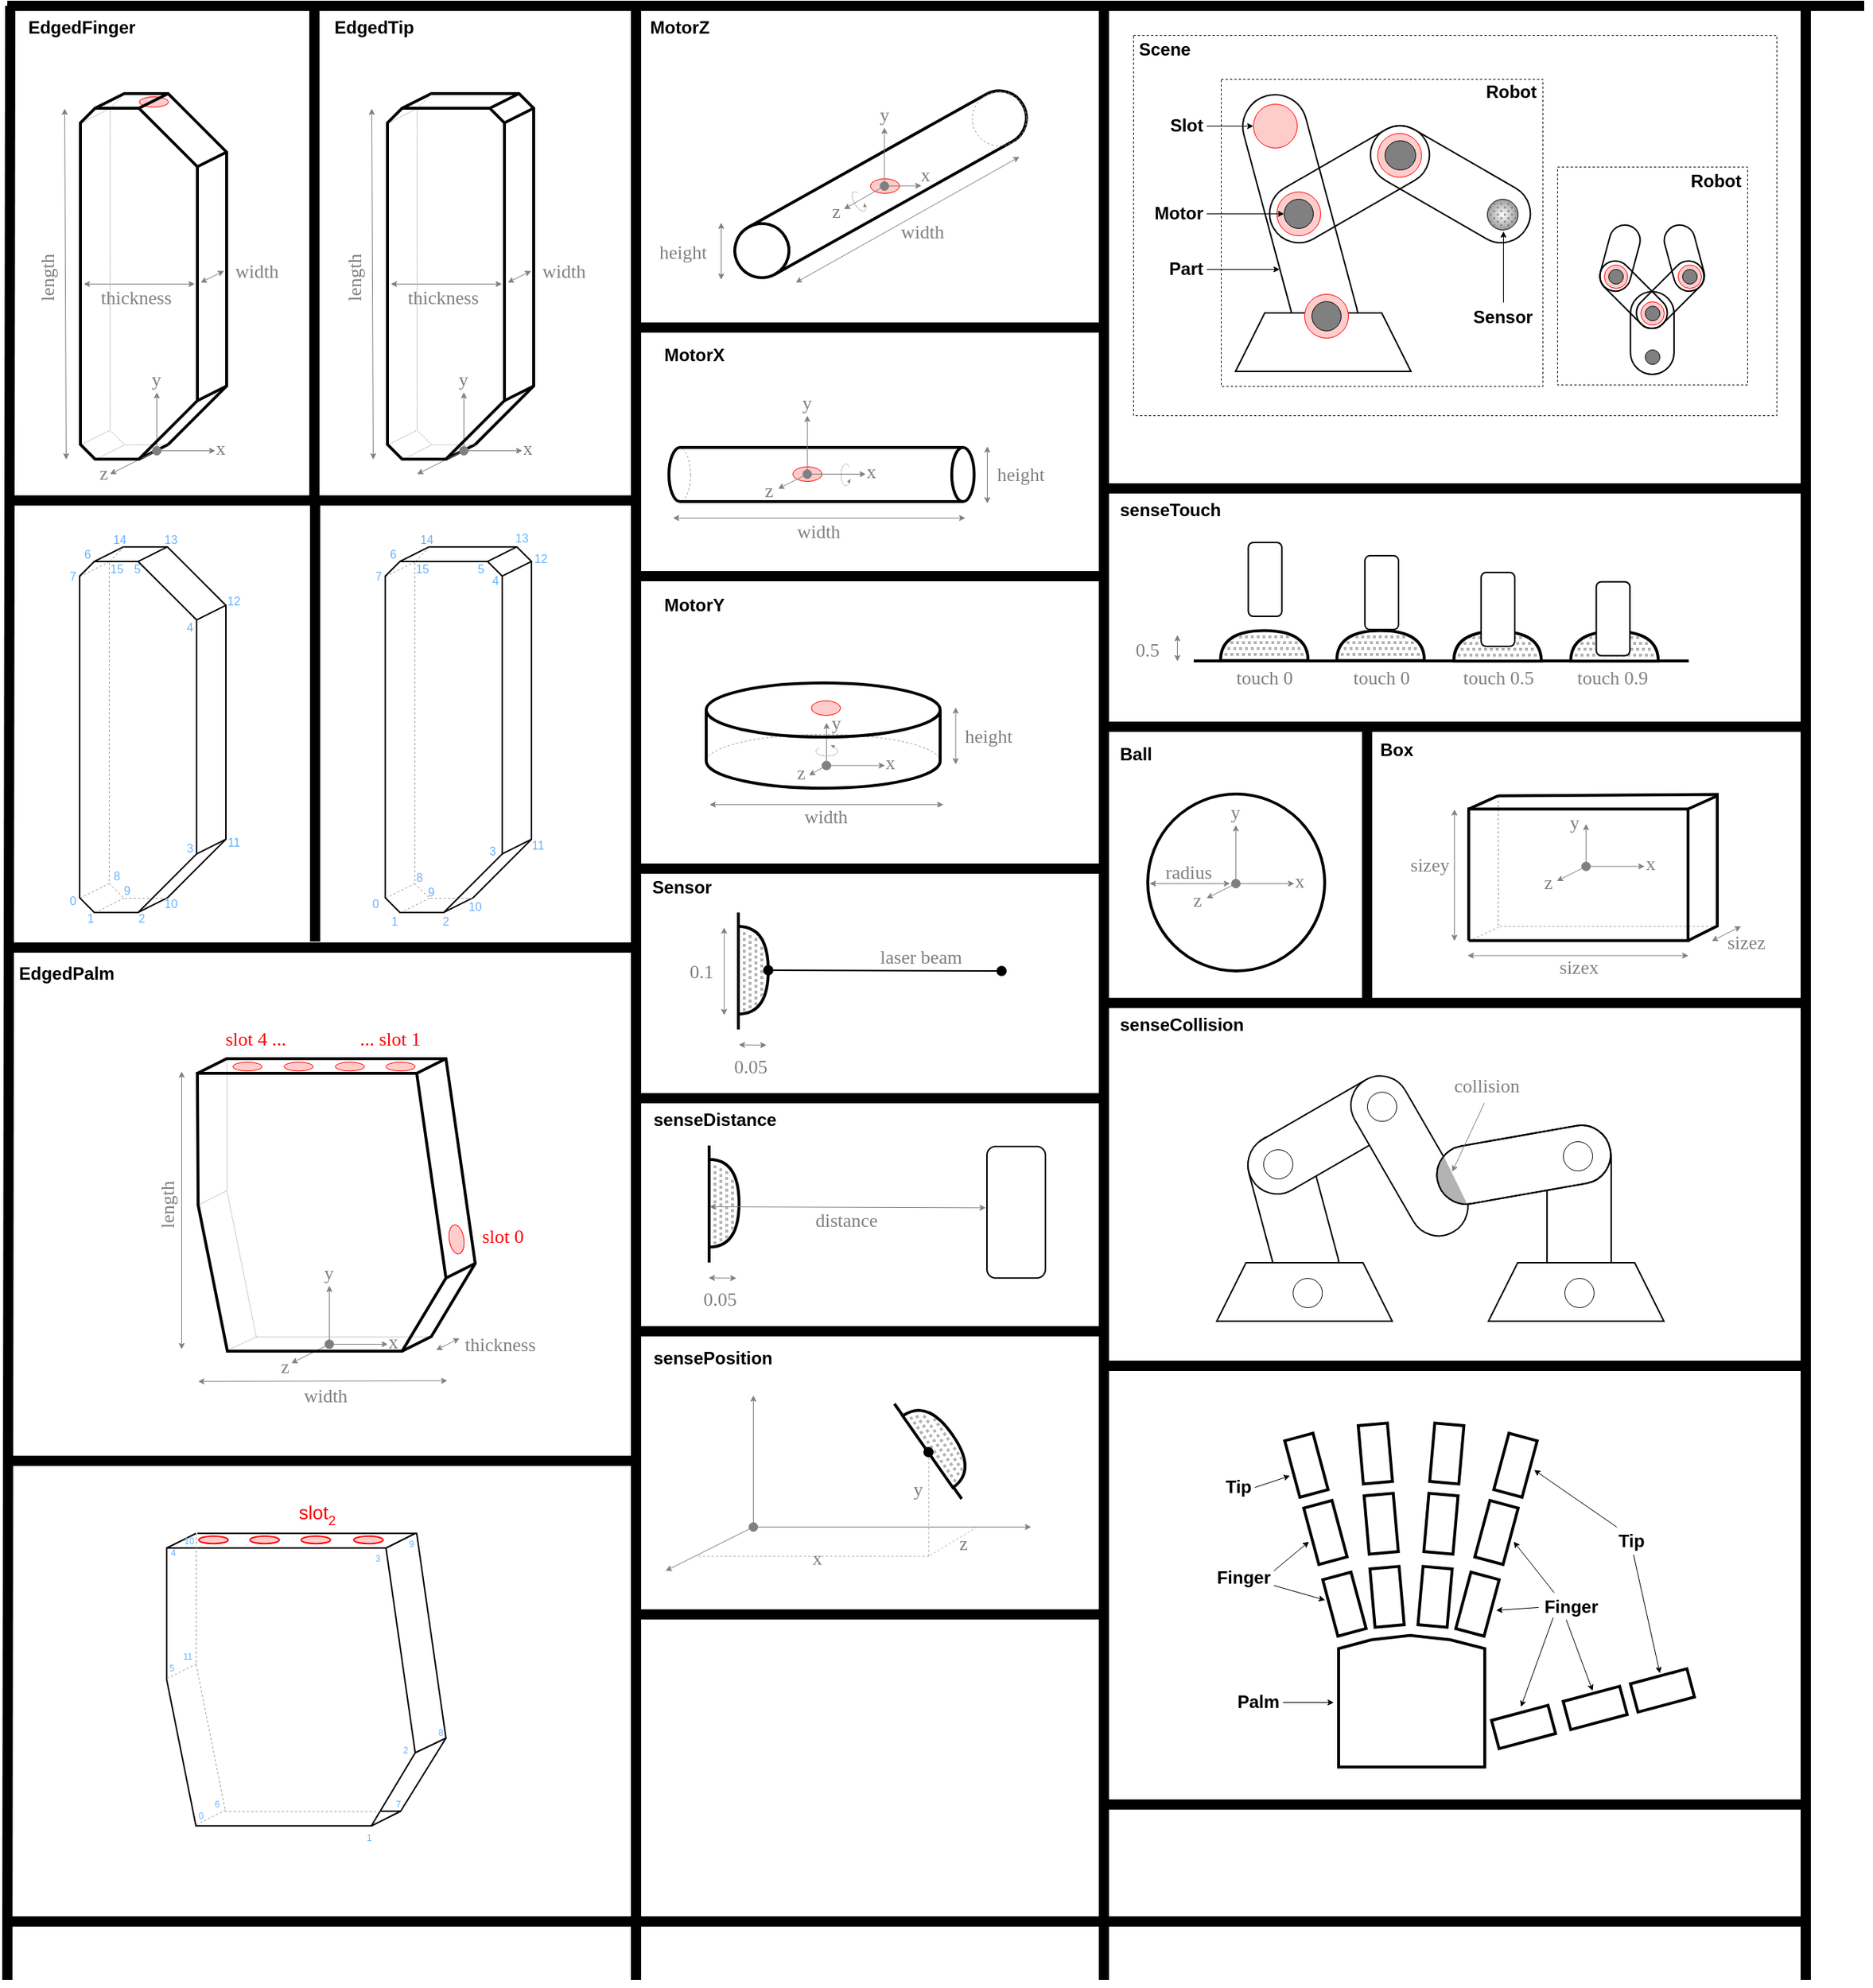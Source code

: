 <mxfile version="21.5.0" type="device">
  <diagram id="bK6ErVjp80GN6BHpLzJ9" name="Page-1">
    <mxGraphModel dx="2333" dy="1418" grid="1" gridSize="10" guides="1" tooltips="1" connect="1" arrows="1" fold="1" page="1" pageScale="1" pageWidth="1100" pageHeight="850" math="0" shadow="0">
      <root>
        <mxCell id="0" />
        <mxCell id="1" parent="0" />
        <mxCell id="wMmEsXNh1JFr4zxnQp-M-10" value="" style="endArrow=none;html=1;rounded=0;strokeColor=#999999;strokeWidth=0.5;fontSize=8;fontColor=#007FFF;dashed=1;dashPattern=1 1;" parent="1" edge="1">
          <mxGeometry width="50" height="50" relative="1" as="geometry">
            <mxPoint x="160.5" y="928.98" as="sourcePoint" />
            <mxPoint x="180" y="920" as="targetPoint" />
          </mxGeometry>
        </mxCell>
        <mxCell id="wMmEsXNh1JFr4zxnQp-M-11" value="" style="endArrow=none;html=1;rounded=0;fontSize=8;strokeColor=#999999;fontColor=#007FFF;strokeWidth=0.5;dashed=1;dashPattern=1 1;" parent="1" edge="1">
          <mxGeometry width="50" height="50" relative="1" as="geometry">
            <mxPoint x="300" y="920" as="sourcePoint" />
            <mxPoint x="160" y="730" as="targetPoint" />
            <Array as="points">
              <mxPoint x="180" y="920" />
              <mxPoint x="160" y="820" />
            </Array>
          </mxGeometry>
        </mxCell>
        <mxCell id="OS4HY50sAGosplAK6izQ-1" value="" style="endArrow=none;html=1;rounded=0;strokeColor=#999999;strokeWidth=0.5;fontSize=8;fontColor=#007FFF;dashed=1;dashPattern=1 1;" parent="1" edge="1">
          <mxGeometry width="50" height="50" relative="1" as="geometry">
            <mxPoint x="140" y="830" as="sourcePoint" />
            <mxPoint x="160" y="820" as="targetPoint" />
          </mxGeometry>
        </mxCell>
        <mxCell id="apMzWFZD18qqaegMELvQ-21" value="" style="group;dropTarget=0;" vertex="1" connectable="0" parent="1">
          <mxGeometry x="200" y="875" width="80" height="69" as="geometry" />
        </mxCell>
        <mxCell id="apMzWFZD18qqaegMELvQ-22" value="" style="endArrow=classic;startArrow=oval;html=1;rounded=0;strokeColor=#808080;strokeWidth=0.5;startFill=1;endSize=3;startSize=3;" edge="1" parent="apMzWFZD18qqaegMELvQ-21">
          <mxGeometry width="50" height="50" relative="1" as="geometry">
            <mxPoint x="30" y="50" as="sourcePoint" />
            <mxPoint x="30" y="10" as="targetPoint" />
          </mxGeometry>
        </mxCell>
        <mxCell id="apMzWFZD18qqaegMELvQ-23" value="" style="endArrow=classic;startArrow=oval;html=1;rounded=0;strokeColor=#808080;strokeWidth=0.5;startFill=1;endSize=3;startSize=6;" edge="1" parent="apMzWFZD18qqaegMELvQ-21">
          <mxGeometry width="50" height="50" relative="1" as="geometry">
            <mxPoint x="30" y="50" as="sourcePoint" />
            <mxPoint x="70" y="50" as="targetPoint" />
          </mxGeometry>
        </mxCell>
        <mxCell id="apMzWFZD18qqaegMELvQ-24" value="" style="endArrow=classic;startArrow=oval;html=1;rounded=0;strokeColor=#808080;strokeWidth=0.5;startFill=1;endSize=3;startSize=3;" edge="1" parent="apMzWFZD18qqaegMELvQ-21">
          <mxGeometry width="50" height="50" relative="1" as="geometry">
            <mxPoint x="30" y="50" as="sourcePoint" />
            <mxPoint x="4" y="63" as="targetPoint" />
          </mxGeometry>
        </mxCell>
        <mxCell id="apMzWFZD18qqaegMELvQ-25" value="&lt;font style=&quot;font-size: 13px;&quot;&gt;y&lt;/font&gt;" style="text;html=1;strokeColor=none;fillColor=none;align=center;verticalAlign=bottom;whiteSpace=wrap;rounded=0;dashed=1;strokeWidth=0.3;rotation=0;connectable=0;allowArrows=0;spacing=0;fontColor=#808080;fontSize=13;fontFamily=Calibri Light;" vertex="1" parent="apMzWFZD18qqaegMELvQ-21">
          <mxGeometry x="20" width="20" height="10" as="geometry" />
        </mxCell>
        <mxCell id="apMzWFZD18qqaegMELvQ-26" value="&lt;font style=&quot;font-size: 13px;&quot;&gt;x&lt;/font&gt;" style="text;html=1;strokeColor=none;fillColor=none;align=center;verticalAlign=bottom;whiteSpace=wrap;rounded=0;dashed=1;strokeWidth=0.3;rotation=0;connectable=0;allowArrows=0;spacing=0;fontColor=#808080;fontSize=13;fontFamily=Calibri Light;" vertex="1" parent="apMzWFZD18qqaegMELvQ-21">
          <mxGeometry x="64" y="47" width="20" height="10" as="geometry" />
        </mxCell>
        <mxCell id="apMzWFZD18qqaegMELvQ-27" value="&lt;font style=&quot;font-size: 13px;&quot;&gt;z&lt;/font&gt;" style="text;html=1;strokeColor=none;fillColor=none;align=center;verticalAlign=bottom;whiteSpace=wrap;rounded=0;dashed=1;strokeWidth=0.3;rotation=0;connectable=0;allowArrows=0;spacing=0;fontColor=#808080;fontSize=13;fontFamily=Calibri Light;" vertex="1" parent="apMzWFZD18qqaegMELvQ-21">
          <mxGeometry x="-10" y="64" width="20" height="10" as="geometry" />
        </mxCell>
        <mxCell id="nbHJa0xWLCRpVppI_XhF-118" value="" style="ellipse;whiteSpace=wrap;html=1;fontSize=13;fillColor=#FFCCCC;strokeColor=#FF0000;strokeWidth=0.5;" parent="1" vertex="1">
          <mxGeometry x="100" y="72" width="20" height="7" as="geometry" />
        </mxCell>
        <mxCell id="nbHJa0xWLCRpVppI_XhF-105" value="15" style="text;html=1;strokeColor=none;fillColor=none;align=center;verticalAlign=middle;whiteSpace=wrap;rounded=0;fontSize=8;fontColor=#66B2FF;connectable=0;allowArrows=0;" parent="1" vertex="1">
          <mxGeometry x="79.5" y="389.98" width="10" height="10" as="geometry" />
        </mxCell>
        <mxCell id="YRXxGtV2YS8mq-nOVd_1-21" value="" style="endArrow=none;html=1;rounded=0;strokeWidth=0.5;strokeColor=#999999;dashed=1;dashPattern=1 1;" parent="1" edge="1">
          <mxGeometry width="50" height="50" relative="1" as="geometry">
            <mxPoint x="90" y="70" as="sourcePoint" />
            <mxPoint x="120" y="310" as="targetPoint" />
            <Array as="points">
              <mxPoint x="80" y="80" />
              <mxPoint x="80" y="300" />
              <mxPoint x="90" y="310" />
            </Array>
          </mxGeometry>
        </mxCell>
        <mxCell id="xQ5OIZUcRNyhNX2FEhi8-208" value="" style="endArrow=none;html=1;rounded=0;strokeWidth=0.5;strokeColor=#999999;dashed=1;" parent="1" edge="1">
          <mxGeometry width="50" height="50" relative="1" as="geometry">
            <mxPoint x="1029.5" y="550.25" as="sourcePoint" />
            <mxPoint x="1179.5" y="639.25" as="targetPoint" />
            <Array as="points">
              <mxPoint x="1029.5" y="639.25" />
            </Array>
          </mxGeometry>
        </mxCell>
        <mxCell id="xQ5OIZUcRNyhNX2FEhi8-192" value="" style="ellipse;whiteSpace=wrap;html=1;aspect=fixed;strokeWidth=2;" parent="1" vertex="1">
          <mxGeometry x="790" y="549" width="121" height="121" as="geometry" />
        </mxCell>
        <mxCell id="ccODbXn0507IZ0daL7nA-18" value="" style="group;dropTarget=0;" parent="1" vertex="1" connectable="0">
          <mxGeometry x="540" y="479.25" width="80" height="69" as="geometry" />
        </mxCell>
        <mxCell id="ccODbXn0507IZ0daL7nA-19" value="" style="endArrow=classic;startArrow=oval;html=1;rounded=0;strokeColor=#808080;strokeWidth=0.5;startFill=1;endSize=3;startSize=3;entryX=0.513;entryY=0.375;entryDx=0;entryDy=0;entryPerimeter=0;" parent="ccODbXn0507IZ0daL7nA-18" target="TrXFUpIVHRMqHzc0mzot-49" edge="1">
          <mxGeometry width="50" height="50" relative="1" as="geometry">
            <mxPoint x="30" y="50" as="sourcePoint" />
            <mxPoint x="30" y="16.75" as="targetPoint" />
          </mxGeometry>
        </mxCell>
        <mxCell id="ccODbXn0507IZ0daL7nA-20" value="" style="endArrow=classic;startArrow=oval;html=1;rounded=0;strokeColor=#808080;strokeWidth=0.5;startFill=1;endSize=3;startSize=6;" parent="ccODbXn0507IZ0daL7nA-18" edge="1">
          <mxGeometry width="50" height="50" relative="1" as="geometry">
            <mxPoint x="30" y="50" as="sourcePoint" />
            <mxPoint x="70" y="50" as="targetPoint" />
          </mxGeometry>
        </mxCell>
        <mxCell id="ccODbXn0507IZ0daL7nA-21" value="" style="endArrow=classic;startArrow=oval;html=1;rounded=0;strokeColor=#808080;strokeWidth=0.5;startFill=1;endSize=3;startSize=3;" parent="ccODbXn0507IZ0daL7nA-18" edge="1">
          <mxGeometry width="50" height="50" relative="1" as="geometry">
            <mxPoint x="30" y="50" as="sourcePoint" />
            <mxPoint x="18" y="56.75" as="targetPoint" />
          </mxGeometry>
        </mxCell>
        <mxCell id="ccODbXn0507IZ0daL7nA-23" value="&lt;font style=&quot;font-size: 13px;&quot;&gt;x&lt;/font&gt;" style="text;html=1;strokeColor=none;fillColor=none;align=center;verticalAlign=bottom;whiteSpace=wrap;rounded=0;dashed=1;strokeWidth=0.3;rotation=0;connectable=0;allowArrows=0;spacing=0;fontColor=#808080;fontSize=13;fontFamily=Calibri Light;" parent="ccODbXn0507IZ0daL7nA-18" vertex="1">
          <mxGeometry x="64" y="47" width="20" height="10" as="geometry" />
        </mxCell>
        <mxCell id="ccODbXn0507IZ0daL7nA-24" value="&lt;font style=&quot;font-size: 13px;&quot;&gt;z&lt;/font&gt;" style="text;html=1;strokeColor=none;fillColor=none;align=center;verticalAlign=bottom;whiteSpace=wrap;rounded=0;dashed=1;strokeWidth=0.3;rotation=0;connectable=0;allowArrows=0;spacing=0;fontColor=#808080;fontSize=13;fontFamily=Calibri Light;" parent="ccODbXn0507IZ0daL7nA-18" vertex="1">
          <mxGeometry x="3" y="53.75" width="20" height="10" as="geometry" />
        </mxCell>
        <mxCell id="Pl7IlCsuC_TJ1haGHuE9-49" value="" style="ellipse;whiteSpace=wrap;html=1;strokeWidth=0.5;fillColor=none;labelBackgroundColor=default;endArrow=none;fontSize=11;rounded=0;strokeColor=#999999;dashed=1;" parent="1" vertex="1">
          <mxGeometry x="488" y="508" width="160" height="37" as="geometry" />
        </mxCell>
        <mxCell id="TrXFUpIVHRMqHzc0mzot-49" value="" style="shape=cylinder3;whiteSpace=wrap;html=1;boundedLbl=1;backgroundOutline=1;size=18.504;rotation=0;fillColor=none;strokeWidth=2;" parent="1" vertex="1">
          <mxGeometry x="488" y="473" width="160" height="72" as="geometry" />
        </mxCell>
        <mxCell id="Pl7IlCsuC_TJ1haGHuE9-48" value="" style="ellipse;whiteSpace=wrap;html=1;strokeWidth=0.5;fillColor=none;labelBackgroundColor=default;endArrow=none;fontSize=11;rounded=0;strokeColor=#999999;dashed=1;" parent="1" vertex="1">
          <mxGeometry x="462" y="312" width="15" height="37" as="geometry" />
        </mxCell>
        <mxCell id="TrXFUpIVHRMqHzc0mzot-1" value="" style="shape=cylinder3;whiteSpace=wrap;html=1;boundedLbl=1;backgroundOutline=1;size=7.667;rotation=90;fillColor=none;connectable=0;strokeWidth=2;" parent="1" vertex="1">
          <mxGeometry x="548.38" y="226.12" width="37" height="208.75" as="geometry" />
        </mxCell>
        <mxCell id="5A5QTYU6ezY7px4SmfUT-1" value="" style="ellipse;whiteSpace=wrap;html=1;fontSize=13;fillColor=#FFCCCC;strokeColor=#FF0000;strokeWidth=0.5;" parent="1" vertex="1">
          <mxGeometry x="559.65" y="485" width="20" height="10" as="geometry" />
        </mxCell>
        <mxCell id="TrXFUpIVHRMqHzc0mzot-36" value="" style="shape=cylinder3;whiteSpace=wrap;html=1;boundedLbl=1;backgroundOutline=1;size=18.504;rotation=-119.2;fillColor=none;strokeWidth=2;" parent="1" vertex="1">
          <mxGeometry x="588.77" y="20.5" width="37" height="223" as="geometry" />
        </mxCell>
        <mxCell id="TrXFUpIVHRMqHzc0mzot-56" value="" style="ellipse;whiteSpace=wrap;html=1;fontSize=13;fillColor=#FFCCCC;strokeColor=#FF0000;strokeWidth=0.5;" parent="1" vertex="1">
          <mxGeometry x="547" y="325" width="20" height="10" as="geometry" />
        </mxCell>
        <mxCell id="TrXFUpIVHRMqHzc0mzot-50" value="" style="ellipse;whiteSpace=wrap;html=1;fontSize=13;fillColor=#FFCCCC;strokeColor=#FF0000;strokeWidth=0.5;" parent="1" vertex="1">
          <mxGeometry x="600" y="128" width="20" height="10" as="geometry" />
        </mxCell>
        <mxCell id="Pl7IlCsuC_TJ1haGHuE9-47" value="" style="ellipse;whiteSpace=wrap;html=1;strokeWidth=0.5;fillColor=none;labelBackgroundColor=default;endArrow=none;fontSize=11;rounded=0;strokeColor=#999999;dashed=1;" parent="1" vertex="1">
          <mxGeometry x="669.77" y="68.5" width="37" height="37" as="geometry" />
        </mxCell>
        <mxCell id="Pl7IlCsuC_TJ1haGHuE9-1" value="" style="rounded=0;whiteSpace=wrap;html=1;fillColor=none;connectable=0;labelBackgroundColor=default;endArrow=none;fontSize=11;dashed=1;strokeWidth=0.5;" parent="1" vertex="1">
          <mxGeometry x="780" y="30" width="440" height="260" as="geometry" />
        </mxCell>
        <mxCell id="Pl7IlCsuC_TJ1haGHuE9-31" value="" style="rounded=0;whiteSpace=wrap;html=1;fillColor=none;connectable=0;labelBackgroundColor=default;endArrow=none;fontSize=11;dashed=1;strokeWidth=0.5;" parent="1" vertex="1">
          <mxGeometry x="840" y="60" width="220" height="210" as="geometry" />
        </mxCell>
        <mxCell id="YRXxGtV2YS8mq-nOVd_1-19" value="" style="endArrow=none;html=1;rounded=0;strokeColor=#000000;strokeWidth=2;fontSize=8;fontColor=#007FFF;" parent="1" edge="1">
          <mxGeometry width="50" height="50" relative="1" as="geometry">
            <mxPoint x="100" y="320" as="sourcePoint" />
            <mxPoint x="120" y="310" as="targetPoint" />
          </mxGeometry>
        </mxCell>
        <mxCell id="YRXxGtV2YS8mq-nOVd_1-14" value="&lt;font style=&quot;font-size: 13px;&quot;&gt;thickness&lt;/font&gt;" style="text;html=1;strokeColor=none;fillColor=none;align=left;verticalAlign=middle;whiteSpace=wrap;rounded=0;dashed=1;strokeWidth=0.3;rotation=0;connectable=0;allowArrows=0;fontSize=13;fontFamily=Calibri Light;fontColor=#808080;" parent="1" vertex="1">
          <mxGeometry x="72" y="199" width="60" height="20" as="geometry" />
        </mxCell>
        <mxCell id="YRXxGtV2YS8mq-nOVd_1-15" value="" style="endArrow=none;html=1;rounded=0;strokeWidth=2;" parent="1" edge="1">
          <mxGeometry width="50" height="50" relative="1" as="geometry">
            <mxPoint x="70" y="80" as="sourcePoint" />
            <mxPoint x="120" y="310" as="targetPoint" />
            <Array as="points">
              <mxPoint x="90" y="70" />
              <mxPoint x="120" y="70" />
              <mxPoint x="160" y="110" />
              <mxPoint x="160" y="270" />
            </Array>
          </mxGeometry>
        </mxCell>
        <mxCell id="YRXxGtV2YS8mq-nOVd_1-16" value="" style="endArrow=none;html=1;rounded=0;strokeColor=#000000;strokeWidth=2;fontSize=8;fontColor=#007FFF;" parent="1" edge="1">
          <mxGeometry width="50" height="50" relative="1" as="geometry">
            <mxPoint x="140" y="120" as="sourcePoint" />
            <mxPoint x="160" y="110" as="targetPoint" />
          </mxGeometry>
        </mxCell>
        <mxCell id="YRXxGtV2YS8mq-nOVd_1-17" value="" style="endArrow=none;html=1;rounded=0;strokeColor=#000000;strokeWidth=2;fontSize=8;fontColor=#007FFF;" parent="1" edge="1">
          <mxGeometry width="50" height="50" relative="1" as="geometry">
            <mxPoint x="100" y="80" as="sourcePoint" />
            <mxPoint x="120" y="70" as="targetPoint" />
          </mxGeometry>
        </mxCell>
        <mxCell id="YRXxGtV2YS8mq-nOVd_1-18" value="" style="endArrow=none;html=1;rounded=0;strokeColor=#000000;strokeWidth=2;fontSize=8;fontColor=#007FFF;" parent="1" edge="1">
          <mxGeometry width="50" height="50" relative="1" as="geometry">
            <mxPoint x="140" y="280" as="sourcePoint" />
            <mxPoint x="160" y="270" as="targetPoint" />
          </mxGeometry>
        </mxCell>
        <mxCell id="YRXxGtV2YS8mq-nOVd_1-22" value="" style="endArrow=none;html=1;rounded=0;strokeColor=#999999;strokeWidth=0.5;fontSize=8;fontColor=#007FFF;dashed=1;dashPattern=1 1;" parent="1" edge="1">
          <mxGeometry width="50" height="50" relative="1" as="geometry">
            <mxPoint x="70" y="320" as="sourcePoint" />
            <mxPoint x="90" y="310" as="targetPoint" />
          </mxGeometry>
        </mxCell>
        <mxCell id="YRXxGtV2YS8mq-nOVd_1-23" value="" style="endArrow=none;html=1;rounded=0;strokeColor=#999999;strokeWidth=0.5;fontSize=8;fontColor=#007FFF;dashed=1;dashPattern=1 1;" parent="1" edge="1">
          <mxGeometry width="50" height="50" relative="1" as="geometry">
            <mxPoint x="60" y="310" as="sourcePoint" />
            <mxPoint x="80" y="300" as="targetPoint" />
          </mxGeometry>
        </mxCell>
        <mxCell id="YRXxGtV2YS8mq-nOVd_1-24" value="" style="endArrow=none;html=1;rounded=0;strokeColor=#999999;strokeWidth=0.5;fontSize=8;fontColor=#007FFF;dashed=1;dashPattern=1 1;" parent="1" edge="1">
          <mxGeometry width="50" height="50" relative="1" as="geometry">
            <mxPoint x="60" y="90" as="sourcePoint" />
            <mxPoint x="80" y="80" as="targetPoint" />
          </mxGeometry>
        </mxCell>
        <mxCell id="YRXxGtV2YS8mq-nOVd_1-26" value="&lt;font style=&quot;font-size: 13px;&quot;&gt;width&lt;/font&gt;" style="text;html=1;strokeColor=none;fillColor=none;align=left;verticalAlign=middle;whiteSpace=wrap;rounded=0;dashed=1;strokeWidth=0.3;rotation=0;connectable=0;allowArrows=0;fontSize=13;fontFamily=Calibri Light;fontColor=#808080;" parent="1" vertex="1">
          <mxGeometry x="164" y="181" width="32" height="20" as="geometry" />
        </mxCell>
        <mxCell id="YRXxGtV2YS8mq-nOVd_1-42" value="" style="endArrow=none;html=1;rounded=0;strokeColor=#000000;strokeWidth=2;fontSize=8;fontColor=#007FFF;" parent="1" edge="1">
          <mxGeometry width="50" height="50" relative="1" as="geometry">
            <mxPoint x="310" y="320" as="sourcePoint" />
            <mxPoint x="330" y="310" as="targetPoint" />
          </mxGeometry>
        </mxCell>
        <mxCell id="YRXxGtV2YS8mq-nOVd_1-47" value="" style="endArrow=none;html=1;rounded=0;strokeWidth=2;" parent="1" edge="1">
          <mxGeometry width="50" height="50" relative="1" as="geometry">
            <mxPoint x="280" y="80" as="sourcePoint" />
            <mxPoint x="330" y="310" as="targetPoint" />
            <Array as="points">
              <mxPoint x="300" y="70" />
              <mxPoint x="360" y="70" />
              <mxPoint x="370" y="80" />
              <mxPoint x="370" y="270" />
            </Array>
          </mxGeometry>
        </mxCell>
        <mxCell id="YRXxGtV2YS8mq-nOVd_1-48" value="" style="endArrow=none;html=1;rounded=0;strokeColor=#000000;strokeWidth=2;fontSize=8;fontColor=#007FFF;" parent="1" edge="1">
          <mxGeometry width="50" height="50" relative="1" as="geometry">
            <mxPoint x="350" y="90" as="sourcePoint" />
            <mxPoint x="370" y="80" as="targetPoint" />
          </mxGeometry>
        </mxCell>
        <mxCell id="YRXxGtV2YS8mq-nOVd_1-49" value="" style="endArrow=none;html=1;rounded=0;strokeColor=#000000;strokeWidth=2;fontSize=8;fontColor=#007FFF;" parent="1" edge="1">
          <mxGeometry width="50" height="50" relative="1" as="geometry">
            <mxPoint x="340" y="80" as="sourcePoint" />
            <mxPoint x="360" y="70" as="targetPoint" />
          </mxGeometry>
        </mxCell>
        <mxCell id="YRXxGtV2YS8mq-nOVd_1-50" value="" style="endArrow=none;html=1;rounded=0;strokeColor=#000000;strokeWidth=2;fontSize=8;fontColor=#007FFF;" parent="1" edge="1">
          <mxGeometry width="50" height="50" relative="1" as="geometry">
            <mxPoint x="350" y="280" as="sourcePoint" />
            <mxPoint x="370" y="270" as="targetPoint" />
          </mxGeometry>
        </mxCell>
        <mxCell id="YRXxGtV2YS8mq-nOVd_1-52" value="" style="endArrow=none;html=1;rounded=0;strokeWidth=0.5;strokeColor=#999999;dashed=1;dashPattern=1 1;" parent="1" edge="1">
          <mxGeometry width="50" height="50" relative="1" as="geometry">
            <mxPoint x="300.0" y="70" as="sourcePoint" />
            <mxPoint x="330" y="310" as="targetPoint" />
            <Array as="points">
              <mxPoint x="290" y="80" />
              <mxPoint x="290" y="300" />
              <mxPoint x="300" y="310" />
            </Array>
          </mxGeometry>
        </mxCell>
        <mxCell id="YRXxGtV2YS8mq-nOVd_1-53" value="" style="endArrow=none;html=1;rounded=0;strokeColor=#999999;strokeWidth=0.5;fontSize=8;fontColor=#007FFF;dashed=1;dashPattern=1 1;" parent="1" edge="1">
          <mxGeometry width="50" height="50" relative="1" as="geometry">
            <mxPoint x="280.0" y="320" as="sourcePoint" />
            <mxPoint x="300.0" y="310" as="targetPoint" />
          </mxGeometry>
        </mxCell>
        <mxCell id="YRXxGtV2YS8mq-nOVd_1-54" value="" style="endArrow=none;html=1;rounded=0;strokeColor=#999999;strokeWidth=0.5;fontSize=8;fontColor=#007FFF;dashed=1;dashPattern=1 1;" parent="1" edge="1">
          <mxGeometry width="50" height="50" relative="1" as="geometry">
            <mxPoint x="270.0" y="310" as="sourcePoint" />
            <mxPoint x="290.0" y="300" as="targetPoint" />
          </mxGeometry>
        </mxCell>
        <mxCell id="YRXxGtV2YS8mq-nOVd_1-55" value="" style="endArrow=none;html=1;rounded=0;strokeColor=#999999;strokeWidth=0.5;fontSize=8;fontColor=#007FFF;dashed=1;dashPattern=1 1;" parent="1" edge="1">
          <mxGeometry width="50" height="50" relative="1" as="geometry">
            <mxPoint x="270.0" y="90" as="sourcePoint" />
            <mxPoint x="290.0" y="80" as="targetPoint" />
          </mxGeometry>
        </mxCell>
        <mxCell id="vpAejxnzcTZlEBGnGHVq-13" value="EdgedFinger" style="text;html=1;strokeColor=none;fillColor=none;align=center;verticalAlign=middle;whiteSpace=wrap;rounded=0;fontStyle=1" parent="1" vertex="1">
          <mxGeometry x="12" y="10" width="98" height="30" as="geometry" />
        </mxCell>
        <mxCell id="vpAejxnzcTZlEBGnGHVq-14" value="EdgedTip" style="text;html=1;strokeColor=none;fillColor=none;align=center;verticalAlign=middle;whiteSpace=wrap;rounded=0;fontStyle=1" parent="1" vertex="1">
          <mxGeometry x="222" y="10" width="78" height="30" as="geometry" />
        </mxCell>
        <mxCell id="TrXFUpIVHRMqHzc0mzot-2" value="" style="group;dropTarget=0;" parent="1" vertex="1" connectable="0">
          <mxGeometry x="526.88" y="280" width="80" height="69" as="geometry" />
        </mxCell>
        <mxCell id="TrXFUpIVHRMqHzc0mzot-3" value="" style="endArrow=classic;startArrow=oval;html=1;rounded=0;strokeColor=#808080;strokeWidth=0.5;startFill=1;endSize=3;startSize=3;" parent="TrXFUpIVHRMqHzc0mzot-2" edge="1">
          <mxGeometry width="50" height="50" relative="1" as="geometry">
            <mxPoint x="30" y="50" as="sourcePoint" />
            <mxPoint x="30" y="10" as="targetPoint" />
          </mxGeometry>
        </mxCell>
        <mxCell id="TrXFUpIVHRMqHzc0mzot-4" value="" style="endArrow=classic;startArrow=oval;html=1;rounded=0;strokeColor=#808080;strokeWidth=0.5;startFill=1;endSize=3;startSize=6;" parent="TrXFUpIVHRMqHzc0mzot-2" edge="1">
          <mxGeometry width="50" height="50" relative="1" as="geometry">
            <mxPoint x="30" y="50" as="sourcePoint" />
            <mxPoint x="70" y="50" as="targetPoint" />
          </mxGeometry>
        </mxCell>
        <mxCell id="TrXFUpIVHRMqHzc0mzot-5" value="" style="endArrow=classic;startArrow=oval;html=1;rounded=0;strokeColor=#808080;strokeWidth=0.5;startFill=1;endSize=3;startSize=3;" parent="TrXFUpIVHRMqHzc0mzot-2" edge="1">
          <mxGeometry width="50" height="50" relative="1" as="geometry">
            <mxPoint x="30" y="50" as="sourcePoint" />
            <mxPoint x="10" y="60" as="targetPoint" />
          </mxGeometry>
        </mxCell>
        <mxCell id="TrXFUpIVHRMqHzc0mzot-6" value="&lt;font style=&quot;font-size: 13px;&quot;&gt;y&lt;/font&gt;" style="text;html=1;strokeColor=none;fillColor=none;align=center;verticalAlign=bottom;whiteSpace=wrap;rounded=0;dashed=1;strokeWidth=0.3;rotation=0;connectable=0;allowArrows=0;spacing=0;fontColor=#808080;fontSize=13;fontFamily=Calibri Light;" parent="TrXFUpIVHRMqHzc0mzot-2" vertex="1">
          <mxGeometry x="20" width="20" height="10" as="geometry" />
        </mxCell>
        <mxCell id="TrXFUpIVHRMqHzc0mzot-7" value="&lt;font style=&quot;font-size: 13px;&quot;&gt;x&lt;/font&gt;" style="text;html=1;strokeColor=none;fillColor=none;align=center;verticalAlign=bottom;whiteSpace=wrap;rounded=0;dashed=1;strokeWidth=0.3;rotation=0;connectable=0;allowArrows=0;spacing=0;fontColor=#808080;fontSize=13;fontFamily=Calibri Light;" parent="TrXFUpIVHRMqHzc0mzot-2" vertex="1">
          <mxGeometry x="64" y="47" width="20" height="10" as="geometry" />
        </mxCell>
        <mxCell id="TrXFUpIVHRMqHzc0mzot-8" value="&lt;font style=&quot;font-size: 13px;&quot;&gt;z&lt;/font&gt;" style="text;html=1;strokeColor=none;fillColor=none;align=center;verticalAlign=bottom;whiteSpace=wrap;rounded=0;dashed=1;strokeWidth=0.3;rotation=0;connectable=0;allowArrows=0;spacing=0;fontColor=#808080;fontSize=13;fontFamily=Calibri Light;" parent="TrXFUpIVHRMqHzc0mzot-2" vertex="1">
          <mxGeometry x="-6" y="60" width="20" height="10" as="geometry" />
        </mxCell>
        <mxCell id="TrXFUpIVHRMqHzc0mzot-9" value="&lt;font style=&quot;font-size: 13px;&quot;&gt;width&lt;/font&gt;" style="text;html=1;strokeColor=none;fillColor=none;align=center;verticalAlign=middle;whiteSpace=wrap;rounded=0;dashed=1;strokeWidth=0.3;rotation=0;connectable=0;allowArrows=0;fontSize=13;fontFamily=Calibri Light;fontColor=#808080;" parent="1" vertex="1">
          <mxGeometry x="540" y="360" width="50" height="17" as="geometry" />
        </mxCell>
        <mxCell id="TrXFUpIVHRMqHzc0mzot-10" value="" style="endArrow=classic;startArrow=classic;html=1;rounded=0;strokeColor=#808080;strokeWidth=0.5;endSize=3;startSize=3;fontColor=#808080;" parent="1" edge="1">
          <mxGeometry width="50" height="50" relative="1" as="geometry">
            <mxPoint x="465" y="360" as="sourcePoint" />
            <mxPoint x="665" y="360" as="targetPoint" />
          </mxGeometry>
        </mxCell>
        <mxCell id="TrXFUpIVHRMqHzc0mzot-57" value="MotorZ" style="text;html=1;strokeColor=none;fillColor=none;align=center;verticalAlign=middle;whiteSpace=wrap;rounded=0;fontStyle=1" parent="1" vertex="1">
          <mxGeometry x="430" y="10.0" width="80" height="30" as="geometry" />
        </mxCell>
        <mxCell id="TrXFUpIVHRMqHzc0mzot-58" value="MotorX" style="text;html=1;strokeColor=none;fillColor=none;align=center;verticalAlign=middle;whiteSpace=wrap;rounded=0;fontStyle=1" parent="1" vertex="1">
          <mxGeometry x="440" y="234" width="80" height="30" as="geometry" />
        </mxCell>
        <mxCell id="TrXFUpIVHRMqHzc0mzot-59" value="MotorY" style="text;html=1;strokeColor=none;fillColor=none;align=center;verticalAlign=middle;whiteSpace=wrap;rounded=0;fontStyle=1" parent="1" vertex="1">
          <mxGeometry x="440" y="404.87" width="80" height="30" as="geometry" />
        </mxCell>
        <mxCell id="TrXFUpIVHRMqHzc0mzot-61" value="" style="endArrow=none;html=1;rounded=0;strokeColor=#000000;strokeWidth=7;fontSize=12;fontColor=#000000;" parent="1" edge="1">
          <mxGeometry width="50" height="50" relative="1" as="geometry">
            <mxPoint x="440" y="230" as="sourcePoint" />
            <mxPoint x="760" y="230" as="targetPoint" />
          </mxGeometry>
        </mxCell>
        <mxCell id="TrXFUpIVHRMqHzc0mzot-62" value="" style="endArrow=none;html=1;rounded=0;strokeColor=#000000;strokeWidth=7;fontSize=12;fontColor=#000000;" parent="1" edge="1">
          <mxGeometry width="50" height="50" relative="1" as="geometry">
            <mxPoint x="440" y="10" as="sourcePoint" />
            <mxPoint x="440" y="1360" as="targetPoint" />
          </mxGeometry>
        </mxCell>
        <mxCell id="TrXFUpIVHRMqHzc0mzot-63" value="" style="endArrow=none;html=1;rounded=0;strokeColor=#000000;strokeWidth=7;fontSize=12;fontColor=#000000;" parent="1" edge="1">
          <mxGeometry width="50" height="50" relative="1" as="geometry">
            <mxPoint x="437" y="400" as="sourcePoint" />
            <mxPoint x="760" y="400" as="targetPoint" />
          </mxGeometry>
        </mxCell>
        <mxCell id="TrXFUpIVHRMqHzc0mzot-64" value="" style="endArrow=none;html=1;rounded=0;strokeColor=#000000;strokeWidth=7;fontSize=12;fontColor=#000000;" parent="1" edge="1">
          <mxGeometry width="50" height="50" relative="1" as="geometry">
            <mxPoint x="760" y="10" as="sourcePoint" />
            <mxPoint x="760" y="1360" as="targetPoint" />
          </mxGeometry>
        </mxCell>
        <mxCell id="TrXFUpIVHRMqHzc0mzot-65" value="" style="endArrow=none;html=1;rounded=0;strokeColor=#000000;strokeWidth=7;fontSize=12;fontColor=#000000;" parent="1" edge="1">
          <mxGeometry width="50" height="50" relative="1" as="geometry">
            <mxPoint x="440" y="600" as="sourcePoint" />
            <mxPoint x="763" y="600" as="targetPoint" />
          </mxGeometry>
        </mxCell>
        <mxCell id="TrXFUpIVHRMqHzc0mzot-66" value="" style="endArrow=none;html=1;rounded=0;strokeColor=#000000;strokeWidth=7;fontSize=12;fontColor=#000000;" parent="1" edge="1">
          <mxGeometry width="50" height="50" relative="1" as="geometry">
            <mxPoint x="10" y="10" as="sourcePoint" />
            <mxPoint x="1280" y="10" as="targetPoint" />
          </mxGeometry>
        </mxCell>
        <mxCell id="TrXFUpIVHRMqHzc0mzot-83" value="" style="endArrow=none;html=1;rounded=0;strokeColor=#000000;strokeWidth=7;fontSize=12;fontColor=#000000;" parent="1" edge="1">
          <mxGeometry width="50" height="50" relative="1" as="geometry">
            <mxPoint x="220" y="10" as="sourcePoint" />
            <mxPoint x="220" y="350" as="targetPoint" />
          </mxGeometry>
        </mxCell>
        <mxCell id="TrXFUpIVHRMqHzc0mzot-84" value="" style="endArrow=none;html=1;rounded=0;strokeColor=#000000;strokeWidth=7;fontSize=12;fontColor=#000000;" parent="1" edge="1">
          <mxGeometry width="50" height="50" relative="1" as="geometry">
            <mxPoint x="12" y="10" as="sourcePoint" />
            <mxPoint x="10" y="1360" as="targetPoint" />
          </mxGeometry>
        </mxCell>
        <mxCell id="TrXFUpIVHRMqHzc0mzot-85" value="" style="endArrow=none;html=1;rounded=0;strokeColor=#000000;strokeWidth=7;fontSize=12;fontColor=#000000;" parent="1" edge="1">
          <mxGeometry width="50" height="50" relative="1" as="geometry">
            <mxPoint x="11" y="653.98" as="sourcePoint" />
            <mxPoint x="438.5" y="653.98" as="targetPoint" />
          </mxGeometry>
        </mxCell>
        <mxCell id="wMmEsXNh1JFr4zxnQp-M-1" value="" style="endArrow=none;html=1;rounded=0;strokeWidth=2;" parent="1" edge="1">
          <mxGeometry width="50" height="50" relative="1" as="geometry">
            <mxPoint x="220.5" y="929.98" as="sourcePoint" />
            <mxPoint x="220.5" y="929.98" as="targetPoint" />
            <Array as="points">
              <mxPoint x="160.5" y="929.98" />
              <mxPoint x="140.5" y="829.98" />
              <mxPoint x="140" y="740" />
              <mxPoint x="290" y="740" />
              <mxPoint x="310" y="880" />
              <mxPoint x="280" y="930" />
            </Array>
          </mxGeometry>
        </mxCell>
        <mxCell id="wMmEsXNh1JFr4zxnQp-M-2" value="" style="endArrow=none;html=1;rounded=0;strokeWidth=2;" parent="1" edge="1">
          <mxGeometry width="50" height="50" relative="1" as="geometry">
            <mxPoint x="140" y="740" as="sourcePoint" />
            <mxPoint x="280" y="930" as="targetPoint" />
            <Array as="points">
              <mxPoint x="160" y="730" />
              <mxPoint x="310" y="730" />
              <mxPoint x="330" y="870" />
              <mxPoint x="300" y="920" />
            </Array>
          </mxGeometry>
        </mxCell>
        <mxCell id="wMmEsXNh1JFr4zxnQp-M-12" value="" style="endArrow=none;html=1;rounded=0;strokeColor=#000000;strokeWidth=2;fontSize=8;fontColor=#007FFF;" parent="1" edge="1">
          <mxGeometry width="50" height="50" relative="1" as="geometry">
            <mxPoint x="290" y="740" as="sourcePoint" />
            <mxPoint x="310" y="730" as="targetPoint" />
          </mxGeometry>
        </mxCell>
        <mxCell id="wMmEsXNh1JFr4zxnQp-M-13" value="" style="endArrow=none;html=1;rounded=0;strokeColor=#000000;strokeWidth=2;fontSize=8;fontColor=#007FFF;" parent="1" edge="1">
          <mxGeometry width="50" height="50" relative="1" as="geometry">
            <mxPoint x="310" y="880" as="sourcePoint" />
            <mxPoint x="330" y="870" as="targetPoint" />
          </mxGeometry>
        </mxCell>
        <mxCell id="wMmEsXNh1JFr4zxnQp-M-17" value="&lt;font face=&quot;Calibri Light&quot; style=&quot;&quot;&gt;slot 0&lt;/font&gt;" style="text;html=1;strokeColor=none;fillColor=none;align=center;verticalAlign=middle;whiteSpace=wrap;rounded=0;dashed=1;strokeWidth=0.3;rotation=0;connectable=0;allowArrows=0;fontSize=13;fontColor=#FF0000;" parent="1" vertex="1">
          <mxGeometry x="323.5" y="842.98" width="50" height="17" as="geometry" />
        </mxCell>
        <mxCell id="Pl7IlCsuC_TJ1haGHuE9-3" value="Scene" style="text;html=1;strokeColor=none;fillColor=none;align=left;verticalAlign=middle;whiteSpace=wrap;rounded=0;fontStyle=1;spacingLeft=2;" parent="1" vertex="1">
          <mxGeometry x="780" y="30" width="80" height="20" as="geometry" />
        </mxCell>
        <mxCell id="Pl7IlCsuC_TJ1haGHuE9-7" value="" style="rounded=1;whiteSpace=wrap;html=1;fillColor=none;arcSize=50;rotation=-105;" parent="1" vertex="1">
          <mxGeometry x="805.28" y="135.61" width="178.13" height="43.88" as="geometry" />
        </mxCell>
        <mxCell id="Pl7IlCsuC_TJ1haGHuE9-8" value="" style="rounded=1;whiteSpace=wrap;html=1;fillColor=none;arcSize=50;rotation=-30;" parent="1" vertex="1">
          <mxGeometry x="868" y="112" width="120" height="40" as="geometry" />
        </mxCell>
        <mxCell id="Pl7IlCsuC_TJ1haGHuE9-9" value="" style="rounded=1;whiteSpace=wrap;html=1;fillColor=none;arcSize=50;rotation=30;" parent="1" vertex="1">
          <mxGeometry x="937" y="112" width="120" height="40" as="geometry" />
        </mxCell>
        <mxCell id="Pl7IlCsuC_TJ1haGHuE9-13" value="" style="shape=trapezoid;perimeter=trapezoidPerimeter;whiteSpace=wrap;html=1;fixedSize=1;fillColor=default;connectable=0;" parent="1" vertex="1">
          <mxGeometry x="850" y="220" width="120" height="40" as="geometry" />
        </mxCell>
        <mxCell id="Pl7IlCsuC_TJ1haGHuE9-14" value="" style="ellipse;whiteSpace=wrap;html=1;fillColor=#FFCCCC;strokeWidth=0.5;strokeColor=#FF0000;" parent="1" vertex="1">
          <mxGeometry x="897" y="207" width="30" height="30" as="geometry" />
        </mxCell>
        <mxCell id="Pl7IlCsuC_TJ1haGHuE9-15" value="" style="ellipse;whiteSpace=wrap;html=1;fillColor=#FFCCCC;strokeWidth=0.5;strokeColor=#FF0000;" parent="1" vertex="1">
          <mxGeometry x="862" y="77" width="30" height="30" as="geometry" />
        </mxCell>
        <mxCell id="Pl7IlCsuC_TJ1haGHuE9-16" value="" style="ellipse;whiteSpace=wrap;html=1;fillColor=#FFCCCC;strokeWidth=0.5;strokeColor=#FF0000;" parent="1" vertex="1">
          <mxGeometry x="878" y="137" width="30" height="30" as="geometry" />
        </mxCell>
        <mxCell id="Pl7IlCsuC_TJ1haGHuE9-17" value="" style="ellipse;whiteSpace=wrap;html=1;fillColor=#FFCCCC;strokeWidth=0.5;strokeColor=#FF0000;" parent="1" vertex="1">
          <mxGeometry x="947" y="97" width="30" height="30" as="geometry" />
        </mxCell>
        <mxCell id="Pl7IlCsuC_TJ1haGHuE9-18" value="" style="ellipse;whiteSpace=wrap;html=1;fillColor=#808080;strokeWidth=0.5;" parent="1" vertex="1">
          <mxGeometry x="883" y="142" width="20" height="20" as="geometry" />
        </mxCell>
        <mxCell id="Pl7IlCsuC_TJ1haGHuE9-19" value="" style="ellipse;whiteSpace=wrap;html=1;fillColor=#808080;strokeWidth=0.5;" parent="1" vertex="1">
          <mxGeometry x="902" y="212" width="20" height="20" as="geometry" />
        </mxCell>
        <mxCell id="Pl7IlCsuC_TJ1haGHuE9-20" value="" style="ellipse;whiteSpace=wrap;html=1;fillColor=#808080;strokeWidth=0.5;" parent="1" vertex="1">
          <mxGeometry x="952" y="102" width="21" height="20" as="geometry" />
        </mxCell>
        <mxCell id="Pl7IlCsuC_TJ1haGHuE9-22" value="Robot" style="text;html=1;strokeColor=none;fillColor=none;align=right;verticalAlign=middle;whiteSpace=wrap;rounded=0;fontStyle=1;spacing=2;spacingRight=2;" parent="1" vertex="1">
          <mxGeometry x="990" y="59" width="70" height="20" as="geometry" />
        </mxCell>
        <mxCell id="Pl7IlCsuC_TJ1haGHuE9-23" value="Part" style="text;html=1;strokeColor=none;fillColor=none;align=right;verticalAlign=middle;whiteSpace=wrap;rounded=0;fontStyle=1" parent="1" vertex="1">
          <mxGeometry x="780" y="180" width="50" height="20" as="geometry" />
        </mxCell>
        <mxCell id="Pl7IlCsuC_TJ1haGHuE9-24" value="" style="endArrow=classic;html=1;rounded=0;strokeWidth=0.5;startSize=3;endSize=3;exitX=1;exitY=0.5;exitDx=0;exitDy=0;" parent="1" source="Pl7IlCsuC_TJ1haGHuE9-23" edge="1">
          <mxGeometry width="50" height="50" relative="1" as="geometry">
            <mxPoint x="850" y="210" as="sourcePoint" />
            <mxPoint x="880" y="190" as="targetPoint" />
          </mxGeometry>
        </mxCell>
        <mxCell id="Pl7IlCsuC_TJ1haGHuE9-25" value="" style="endArrow=classic;html=1;rounded=0;strokeWidth=0.5;startSize=3;endSize=3;exitX=1;exitY=0.5;exitDx=0;exitDy=0;" parent="1" source="Pl7IlCsuC_TJ1haGHuE9-26" edge="1">
          <mxGeometry width="50" height="50" relative="1" as="geometry">
            <mxPoint x="832" y="112" as="sourcePoint" />
            <mxPoint x="862" y="92" as="targetPoint" />
          </mxGeometry>
        </mxCell>
        <mxCell id="Pl7IlCsuC_TJ1haGHuE9-26" value="Slot" style="text;html=1;strokeColor=none;fillColor=none;align=right;verticalAlign=middle;whiteSpace=wrap;rounded=0;fontStyle=1" parent="1" vertex="1">
          <mxGeometry x="780" y="82" width="50" height="20" as="geometry" />
        </mxCell>
        <mxCell id="Pl7IlCsuC_TJ1haGHuE9-27" value="Motor" style="text;html=1;strokeColor=none;fillColor=none;align=right;verticalAlign=middle;whiteSpace=wrap;rounded=0;fontStyle=1" parent="1" vertex="1">
          <mxGeometry x="780" y="142" width="50" height="20" as="geometry" />
        </mxCell>
        <mxCell id="Pl7IlCsuC_TJ1haGHuE9-28" value="" style="endArrow=classic;html=1;rounded=0;strokeWidth=0.5;startSize=3;endSize=3;exitX=1;exitY=0.5;exitDx=0;exitDy=0;" parent="1" source="Pl7IlCsuC_TJ1haGHuE9-27" edge="1">
          <mxGeometry width="50" height="50" relative="1" as="geometry">
            <mxPoint x="853" y="172" as="sourcePoint" />
            <mxPoint x="883" y="152" as="targetPoint" />
          </mxGeometry>
        </mxCell>
        <mxCell id="Pl7IlCsuC_TJ1haGHuE9-29" value="" style="endArrow=none;html=1;rounded=0;strokeColor=#000000;strokeWidth=7;fontSize=12;fontColor=#000000;" parent="1" edge="1">
          <mxGeometry width="50" height="50" relative="1" as="geometry">
            <mxPoint x="1240" y="10" as="sourcePoint" />
            <mxPoint x="1240" y="1360" as="targetPoint" />
          </mxGeometry>
        </mxCell>
        <mxCell id="Pl7IlCsuC_TJ1haGHuE9-30" value="" style="endArrow=none;html=1;rounded=0;strokeColor=#000000;strokeWidth=7;fontSize=12;fontColor=#000000;" parent="1" edge="1">
          <mxGeometry width="50" height="50" relative="1" as="geometry">
            <mxPoint x="760" y="340" as="sourcePoint" />
            <mxPoint x="1240" y="340" as="targetPoint" />
          </mxGeometry>
        </mxCell>
        <mxCell id="Pl7IlCsuC_TJ1haGHuE9-32" value="" style="rounded=0;whiteSpace=wrap;html=1;fillColor=none;connectable=0;labelBackgroundColor=default;endArrow=none;fontSize=11;dashed=1;strokeWidth=0.5;" parent="1" vertex="1">
          <mxGeometry x="1070" y="120" width="130" height="149" as="geometry" />
        </mxCell>
        <mxCell id="Pl7IlCsuC_TJ1haGHuE9-33" value="Robot" style="text;html=1;strokeColor=none;fillColor=none;align=right;verticalAlign=middle;whiteSpace=wrap;rounded=0;fontStyle=1;spacing=2;spacingRight=2;" parent="1" vertex="1">
          <mxGeometry x="1130" y="120" width="70" height="20" as="geometry" />
        </mxCell>
        <mxCell id="Pl7IlCsuC_TJ1haGHuE9-34" value="" style="rounded=1;whiteSpace=wrap;html=1;fillColor=none;arcSize=50;rotation=-90;" parent="1" vertex="1">
          <mxGeometry x="1106.78" y="218.85" width="56.5" height="29.81" as="geometry" />
        </mxCell>
        <mxCell id="Pl7IlCsuC_TJ1haGHuE9-35" value="" style="rounded=1;whiteSpace=wrap;html=1;fillColor=none;arcSize=50;rotation=-45;" parent="1" vertex="1">
          <mxGeometry x="1119" y="197" width="56.5" height="21" as="geometry" />
        </mxCell>
        <mxCell id="Pl7IlCsuC_TJ1haGHuE9-36" value="" style="rounded=1;whiteSpace=wrap;html=1;fillColor=none;arcSize=50;rotation=-135;" parent="1" vertex="1">
          <mxGeometry x="1094" y="197" width="56.5" height="21" as="geometry" />
        </mxCell>
        <mxCell id="Pl7IlCsuC_TJ1haGHuE9-37" value="" style="rounded=1;whiteSpace=wrap;html=1;fillColor=none;arcSize=50;rotation=-75;" parent="1" vertex="1">
          <mxGeometry x="1090" y="172" width="46" height="21" as="geometry" />
        </mxCell>
        <mxCell id="Pl7IlCsuC_TJ1haGHuE9-38" value="" style="rounded=1;whiteSpace=wrap;html=1;fillColor=none;arcSize=50;rotation=-105;" parent="1" vertex="1">
          <mxGeometry x="1134" y="172" width="46" height="21" as="geometry" />
        </mxCell>
        <mxCell id="Pl7IlCsuC_TJ1haGHuE9-39" value="" style="ellipse;whiteSpace=wrap;html=1;fillColor=#FFCCCC;strokeWidth=0.5;strokeColor=#FF0000;" parent="1" vertex="1">
          <mxGeometry x="1102" y="187" width="16" height="16" as="geometry" />
        </mxCell>
        <mxCell id="Pl7IlCsuC_TJ1haGHuE9-40" value="" style="ellipse;whiteSpace=wrap;html=1;fillColor=#FFCCCC;strokeWidth=0.5;strokeColor=#FF0000;" parent="1" vertex="1">
          <mxGeometry x="1152.5" y="187" width="16" height="16" as="geometry" />
        </mxCell>
        <mxCell id="Pl7IlCsuC_TJ1haGHuE9-41" value="" style="ellipse;whiteSpace=wrap;html=1;fillColor=#FFCCCC;strokeWidth=0.5;strokeColor=#FF0000;" parent="1" vertex="1">
          <mxGeometry x="1127" y="212.12" width="16" height="16" as="geometry" />
        </mxCell>
        <mxCell id="Pl7IlCsuC_TJ1haGHuE9-43" value="" style="ellipse;whiteSpace=wrap;html=1;fillColor=#808080;strokeWidth=0.5;" parent="1" vertex="1">
          <mxGeometry x="1130" y="245" width="10" height="10" as="geometry" />
        </mxCell>
        <mxCell id="Pl7IlCsuC_TJ1haGHuE9-44" value="" style="ellipse;whiteSpace=wrap;html=1;fillColor=#808080;strokeWidth=0.5;" parent="1" vertex="1">
          <mxGeometry x="1130" y="215.12" width="10" height="10" as="geometry" />
        </mxCell>
        <mxCell id="Pl7IlCsuC_TJ1haGHuE9-45" value="" style="ellipse;whiteSpace=wrap;html=1;fillColor=#808080;strokeWidth=0.5;" parent="1" vertex="1">
          <mxGeometry x="1105" y="190" width="10" height="10" as="geometry" />
        </mxCell>
        <mxCell id="Pl7IlCsuC_TJ1haGHuE9-46" value="" style="ellipse;whiteSpace=wrap;html=1;fillColor=#808080;strokeWidth=0.5;" parent="1" vertex="1">
          <mxGeometry x="1155.5" y="190" width="10" height="10" as="geometry" />
        </mxCell>
        <mxCell id="Pl7IlCsuC_TJ1haGHuE9-50" value="EdgedPalm" style="text;html=1;strokeColor=none;fillColor=none;align=left;verticalAlign=middle;whiteSpace=wrap;rounded=0;fontStyle=1" parent="1" vertex="1">
          <mxGeometry x="15.5" y="656.98" width="88" height="30" as="geometry" />
        </mxCell>
        <mxCell id="Pl7IlCsuC_TJ1haGHuE9-89" value="" style="endArrow=none;html=1;rounded=0;strokeColor=#000000;strokeWidth=7;fontSize=12;fontColor=#000000;" parent="1" edge="1">
          <mxGeometry width="50" height="50" relative="1" as="geometry">
            <mxPoint x="9" y="1004.98" as="sourcePoint" />
            <mxPoint x="438.5" y="1004.98" as="targetPoint" />
          </mxGeometry>
        </mxCell>
        <mxCell id="Pl7IlCsuC_TJ1haGHuE9-95" value="" style="endArrow=none;html=1;rounded=0;strokeColor=#000000;strokeWidth=7;fontSize=12;fontColor=#000000;" parent="1" edge="1">
          <mxGeometry width="50" height="50" relative="1" as="geometry">
            <mxPoint x="8.75" y="1320.0" as="sourcePoint" />
            <mxPoint x="438.25" y="1320.0" as="targetPoint" />
          </mxGeometry>
        </mxCell>
        <mxCell id="ds-SasLI7hPCnYkfT3IA-576" value="Sensor" style="text;html=1;strokeColor=none;fillColor=none;align=center;verticalAlign=middle;whiteSpace=wrap;rounded=0;fontStyle=1" parent="1" vertex="1">
          <mxGeometry x="1008" y="212.66" width="50" height="20" as="geometry" />
        </mxCell>
        <mxCell id="ds-SasLI7hPCnYkfT3IA-577" value="" style="endArrow=classic;html=1;rounded=0;strokeWidth=0.5;startSize=3;endSize=3;exitX=0.5;exitY=0;exitDx=0;exitDy=0;" parent="1" source="ds-SasLI7hPCnYkfT3IA-576" edge="1">
          <mxGeometry width="50" height="50" relative="1" as="geometry">
            <mxPoint x="848" y="184" as="sourcePoint" />
            <mxPoint x="1033" y="164" as="targetPoint" />
          </mxGeometry>
        </mxCell>
        <mxCell id="ds-SasLI7hPCnYkfT3IA-11" value="" style="ellipse;whiteSpace=wrap;html=1;fillColor=#ffffff;strokeWidth=0.5;gradientColor=#999999;gradientDirection=radial;strokeColor=default;" parent="1" vertex="1">
          <mxGeometry x="1022" y="142" width="21" height="21" as="geometry" />
        </mxCell>
        <mxCell id="ds-SasLI7hPCnYkfT3IA-473" value="" style="group" parent="1" vertex="1" connectable="0">
          <mxGeometry x="1014" y="135" width="37.5" height="37.5" as="geometry" />
        </mxCell>
        <mxCell id="ds-SasLI7hPCnYkfT3IA-369" value="" style="rounded=0;whiteSpace=wrap;html=1;fillStyle=auto;strokeColor=none;strokeWidth=0;fillColor=#808080;gradientColor=none;gradientDirection=radial;" parent="ds-SasLI7hPCnYkfT3IA-473" vertex="1">
          <mxGeometry x="9.677" y="12.097" width="1.21" height="1.21" as="geometry" />
        </mxCell>
        <mxCell id="ds-SasLI7hPCnYkfT3IA-370" value="" style="rounded=0;whiteSpace=wrap;html=1;fillStyle=auto;strokeColor=none;strokeWidth=0;fillColor=#808080;gradientColor=none;gradientDirection=radial;" parent="ds-SasLI7hPCnYkfT3IA-473" vertex="1">
          <mxGeometry x="14.516" y="12.097" width="1.21" height="1.21" as="geometry" />
        </mxCell>
        <mxCell id="ds-SasLI7hPCnYkfT3IA-371" value="" style="rounded=0;whiteSpace=wrap;html=1;fillStyle=auto;strokeColor=none;strokeWidth=0;fillColor=#808080;gradientColor=none;gradientDirection=radial;" parent="ds-SasLI7hPCnYkfT3IA-473" vertex="1">
          <mxGeometry x="12.097" y="14.516" width="1.21" height="1.21" as="geometry" />
        </mxCell>
        <mxCell id="ds-SasLI7hPCnYkfT3IA-372" value="" style="rounded=0;whiteSpace=wrap;html=1;fillStyle=auto;strokeColor=none;strokeWidth=0;fillColor=#808080;gradientColor=none;gradientDirection=radial;" parent="ds-SasLI7hPCnYkfT3IA-473" vertex="1">
          <mxGeometry x="16.935" y="14.516" width="1.21" height="1.21" as="geometry" />
        </mxCell>
        <mxCell id="ds-SasLI7hPCnYkfT3IA-373" value="" style="rounded=0;whiteSpace=wrap;html=1;fillStyle=auto;strokeColor=none;strokeWidth=0;fillColor=#808080;gradientColor=none;gradientDirection=radial;" parent="ds-SasLI7hPCnYkfT3IA-473" vertex="1">
          <mxGeometry x="12.097" y="9.677" width="1.21" height="1.21" as="geometry" />
        </mxCell>
        <mxCell id="ds-SasLI7hPCnYkfT3IA-374" value="" style="rounded=0;whiteSpace=wrap;html=1;fillStyle=auto;strokeColor=none;strokeWidth=0;fillColor=#808080;gradientColor=none;gradientDirection=radial;" parent="ds-SasLI7hPCnYkfT3IA-473" vertex="1">
          <mxGeometry x="16.935" y="9.677" width="1.21" height="1.21" as="geometry" />
        </mxCell>
        <mxCell id="ds-SasLI7hPCnYkfT3IA-375" value="" style="rounded=0;whiteSpace=wrap;html=1;fillStyle=auto;strokeColor=none;strokeWidth=0;fillColor=#808080;gradientColor=none;gradientDirection=radial;" parent="ds-SasLI7hPCnYkfT3IA-473" vertex="1">
          <mxGeometry x="9.677" y="16.935" width="1.21" height="1.21" as="geometry" />
        </mxCell>
        <mxCell id="ds-SasLI7hPCnYkfT3IA-376" value="" style="rounded=0;whiteSpace=wrap;html=1;fillStyle=auto;strokeColor=none;strokeWidth=0;fillColor=#808080;gradientColor=none;gradientDirection=radial;" parent="ds-SasLI7hPCnYkfT3IA-473" vertex="1">
          <mxGeometry x="14.516" y="16.935" width="1.21" height="1.21" as="geometry" />
        </mxCell>
        <mxCell id="ds-SasLI7hPCnYkfT3IA-393" value="" style="rounded=0;whiteSpace=wrap;html=1;fillStyle=auto;strokeColor=none;strokeWidth=0;fillColor=#808080;gradientColor=none;gradientDirection=radial;" parent="ds-SasLI7hPCnYkfT3IA-473" vertex="1">
          <mxGeometry x="19.355" y="12.097" width="1.21" height="1.21" as="geometry" />
        </mxCell>
        <mxCell id="ds-SasLI7hPCnYkfT3IA-394" value="" style="rounded=0;whiteSpace=wrap;html=1;fillStyle=auto;strokeColor=none;strokeWidth=0;fillColor=#808080;gradientColor=none;gradientDirection=radial;" parent="ds-SasLI7hPCnYkfT3IA-473" vertex="1">
          <mxGeometry x="24.194" y="12.097" width="1.21" height="1.21" as="geometry" />
        </mxCell>
        <mxCell id="ds-SasLI7hPCnYkfT3IA-395" value="" style="rounded=0;whiteSpace=wrap;html=1;fillStyle=auto;strokeColor=none;strokeWidth=0;fillColor=#808080;gradientColor=none;gradientDirection=radial;" parent="ds-SasLI7hPCnYkfT3IA-473" vertex="1">
          <mxGeometry x="21.774" y="14.516" width="1.21" height="1.21" as="geometry" />
        </mxCell>
        <mxCell id="ds-SasLI7hPCnYkfT3IA-396" value="" style="rounded=0;whiteSpace=wrap;html=1;fillStyle=auto;strokeColor=none;strokeWidth=0;fillColor=#808080;gradientColor=none;gradientDirection=radial;" parent="ds-SasLI7hPCnYkfT3IA-473" vertex="1">
          <mxGeometry x="26.613" y="14.516" width="1.21" height="1.21" as="geometry" />
        </mxCell>
        <mxCell id="ds-SasLI7hPCnYkfT3IA-397" value="" style="rounded=0;whiteSpace=wrap;html=1;fillStyle=auto;strokeColor=none;strokeWidth=0;fillColor=#808080;gradientColor=none;gradientDirection=radial;" parent="ds-SasLI7hPCnYkfT3IA-473" vertex="1">
          <mxGeometry x="21.774" y="9.677" width="1.21" height="1.21" as="geometry" />
        </mxCell>
        <mxCell id="ds-SasLI7hPCnYkfT3IA-399" value="" style="rounded=0;whiteSpace=wrap;html=1;fillStyle=auto;strokeColor=none;strokeWidth=0;fillColor=#808080;gradientColor=none;gradientDirection=radial;" parent="ds-SasLI7hPCnYkfT3IA-473" vertex="1">
          <mxGeometry x="19.355" y="16.935" width="1.21" height="1.21" as="geometry" />
        </mxCell>
        <mxCell id="ds-SasLI7hPCnYkfT3IA-400" value="" style="rounded=0;whiteSpace=wrap;html=1;fillStyle=auto;strokeColor=none;strokeWidth=0;fillColor=#808080;gradientColor=none;gradientDirection=radial;" parent="ds-SasLI7hPCnYkfT3IA-473" vertex="1">
          <mxGeometry x="24.194" y="16.935" width="1.21" height="1.21" as="geometry" />
        </mxCell>
        <mxCell id="ds-SasLI7hPCnYkfT3IA-409" value="" style="rounded=0;whiteSpace=wrap;html=1;fillStyle=auto;strokeColor=none;strokeWidth=0;fillColor=#808080;gradientColor=none;gradientDirection=radial;" parent="ds-SasLI7hPCnYkfT3IA-473" vertex="1">
          <mxGeometry x="19.355" y="21.774" width="1.21" height="1.21" as="geometry" />
        </mxCell>
        <mxCell id="ds-SasLI7hPCnYkfT3IA-410" value="" style="rounded=0;whiteSpace=wrap;html=1;fillStyle=auto;strokeColor=none;strokeWidth=0;fillColor=#808080;gradientColor=none;gradientDirection=radial;" parent="ds-SasLI7hPCnYkfT3IA-473" vertex="1">
          <mxGeometry x="24.194" y="21.774" width="1.21" height="1.21" as="geometry" />
        </mxCell>
        <mxCell id="ds-SasLI7hPCnYkfT3IA-411" value="" style="rounded=0;whiteSpace=wrap;html=1;fillStyle=auto;strokeColor=none;strokeWidth=0;fillColor=#808080;gradientColor=none;gradientDirection=radial;" parent="ds-SasLI7hPCnYkfT3IA-473" vertex="1">
          <mxGeometry x="21.774" y="24.194" width="1.21" height="1.21" as="geometry" />
        </mxCell>
        <mxCell id="ds-SasLI7hPCnYkfT3IA-413" value="" style="rounded=0;whiteSpace=wrap;html=1;fillStyle=auto;strokeColor=none;strokeWidth=0;fillColor=#808080;gradientColor=none;gradientDirection=radial;" parent="ds-SasLI7hPCnYkfT3IA-473" vertex="1">
          <mxGeometry x="21.774" y="19.355" width="1.21" height="1.21" as="geometry" />
        </mxCell>
        <mxCell id="ds-SasLI7hPCnYkfT3IA-414" value="" style="rounded=0;whiteSpace=wrap;html=1;fillStyle=auto;strokeColor=none;strokeWidth=0;fillColor=#808080;gradientColor=none;gradientDirection=radial;" parent="ds-SasLI7hPCnYkfT3IA-473" vertex="1">
          <mxGeometry x="26.613" y="19.355" width="1.21" height="1.21" as="geometry" />
        </mxCell>
        <mxCell id="ds-SasLI7hPCnYkfT3IA-415" value="" style="rounded=0;whiteSpace=wrap;html=1;fillStyle=auto;strokeColor=none;strokeWidth=0;fillColor=#808080;gradientColor=none;gradientDirection=radial;" parent="ds-SasLI7hPCnYkfT3IA-473" vertex="1">
          <mxGeometry x="19.355" y="26.613" width="1.21" height="1.21" as="geometry" />
        </mxCell>
        <mxCell id="ds-SasLI7hPCnYkfT3IA-449" value="" style="rounded=0;whiteSpace=wrap;html=1;fillStyle=auto;strokeColor=none;strokeWidth=0;fillColor=#808080;gradientColor=none;gradientDirection=radial;" parent="ds-SasLI7hPCnYkfT3IA-473" vertex="1">
          <mxGeometry x="9.677" y="21.774" width="1.21" height="1.21" as="geometry" />
        </mxCell>
        <mxCell id="ds-SasLI7hPCnYkfT3IA-450" value="" style="rounded=0;whiteSpace=wrap;html=1;fillStyle=auto;strokeColor=none;strokeWidth=0;fillColor=#808080;gradientColor=none;gradientDirection=radial;" parent="ds-SasLI7hPCnYkfT3IA-473" vertex="1">
          <mxGeometry x="14.516" y="21.774" width="1.21" height="1.21" as="geometry" />
        </mxCell>
        <mxCell id="ds-SasLI7hPCnYkfT3IA-451" value="" style="rounded=0;whiteSpace=wrap;html=1;fillStyle=auto;strokeColor=none;strokeWidth=0;fillColor=#808080;gradientColor=none;gradientDirection=radial;" parent="ds-SasLI7hPCnYkfT3IA-473" vertex="1">
          <mxGeometry x="12.097" y="24.194" width="1.21" height="1.21" as="geometry" />
        </mxCell>
        <mxCell id="ds-SasLI7hPCnYkfT3IA-452" value="" style="rounded=0;whiteSpace=wrap;html=1;fillStyle=auto;strokeColor=none;strokeWidth=0;fillColor=#808080;gradientColor=none;gradientDirection=radial;" parent="ds-SasLI7hPCnYkfT3IA-473" vertex="1">
          <mxGeometry x="16.935" y="24.194" width="1.21" height="1.21" as="geometry" />
        </mxCell>
        <mxCell id="ds-SasLI7hPCnYkfT3IA-453" value="" style="rounded=0;whiteSpace=wrap;html=1;fillStyle=auto;strokeColor=none;strokeWidth=0;fillColor=#808080;gradientColor=none;gradientDirection=radial;" parent="ds-SasLI7hPCnYkfT3IA-473" vertex="1">
          <mxGeometry x="12.097" y="19.355" width="1.21" height="1.21" as="geometry" />
        </mxCell>
        <mxCell id="ds-SasLI7hPCnYkfT3IA-454" value="" style="rounded=0;whiteSpace=wrap;html=1;fillStyle=auto;strokeColor=none;strokeWidth=0;fillColor=#808080;gradientColor=none;gradientDirection=radial;" parent="ds-SasLI7hPCnYkfT3IA-473" vertex="1">
          <mxGeometry x="16.935" y="19.355" width="1.21" height="1.21" as="geometry" />
        </mxCell>
        <mxCell id="xQ5OIZUcRNyhNX2FEhi8-1" value="" style="endArrow=none;html=1;rounded=0;anchorPointDirection=0;strokeWidth=2;" parent="1" edge="1">
          <mxGeometry width="50" height="50" relative="1" as="geometry">
            <mxPoint x="821.44" y="458.0" as="sourcePoint" />
            <mxPoint x="1160" y="458" as="targetPoint" />
          </mxGeometry>
        </mxCell>
        <mxCell id="xQ5OIZUcRNyhNX2FEhi8-191" value="" style="endArrow=none;html=1;rounded=0;strokeColor=#000000;strokeWidth=7;fontSize=12;fontColor=#000000;" parent="1" edge="1">
          <mxGeometry width="50" height="50" relative="1" as="geometry">
            <mxPoint x="760" y="503" as="sourcePoint" />
            <mxPoint x="1240" y="503" as="targetPoint" />
          </mxGeometry>
        </mxCell>
        <mxCell id="xQ5OIZUcRNyhNX2FEhi8-196" value="" style="endArrow=none;html=1;rounded=0;strokeColor=#000000;strokeWidth=7;fontSize=12;fontColor=#000000;" parent="1" edge="1">
          <mxGeometry width="50" height="50" relative="1" as="geometry">
            <mxPoint x="760" y="691.82" as="sourcePoint" />
            <mxPoint x="1240" y="691.82" as="targetPoint" />
          </mxGeometry>
        </mxCell>
        <mxCell id="xQ5OIZUcRNyhNX2FEhi8-197" value="" style="endArrow=none;html=1;rounded=0;strokeColor=#000000;strokeWidth=7;fontSize=12;fontColor=#000000;" parent="1" edge="1">
          <mxGeometry width="50" height="50" relative="1" as="geometry">
            <mxPoint x="940" y="499.5" as="sourcePoint" />
            <mxPoint x="940" y="689.5" as="targetPoint" />
          </mxGeometry>
        </mxCell>
        <mxCell id="xQ5OIZUcRNyhNX2FEhi8-203" value="" style="endArrow=none;html=1;rounded=0;strokeWidth=2;" parent="1" edge="1">
          <mxGeometry width="50" height="50" relative="1" as="geometry">
            <mxPoint x="1029.5" y="550.25" as="sourcePoint" />
            <mxPoint x="1159.5" y="649.25" as="targetPoint" />
            <Array as="points">
              <mxPoint x="1179.5" y="549.25" />
              <mxPoint x="1179.5" y="639.25" />
            </Array>
          </mxGeometry>
        </mxCell>
        <mxCell id="xQ5OIZUcRNyhNX2FEhi8-205" value="" style="endArrow=none;html=1;rounded=0;strokeColor=#000000;strokeWidth=2;fontSize=8;fontColor=#007FFF;" parent="1" edge="1">
          <mxGeometry width="50" height="50" relative="1" as="geometry">
            <mxPoint x="1159.5" y="559.25" as="sourcePoint" />
            <mxPoint x="1179.5" y="550.25" as="targetPoint" />
          </mxGeometry>
        </mxCell>
        <mxCell id="xQ5OIZUcRNyhNX2FEhi8-207" value="" style="endArrow=none;html=1;rounded=0;strokeColor=#000000;strokeWidth=2;fontSize=8;fontColor=#007FFF;" parent="1" edge="1">
          <mxGeometry width="50" height="50" relative="1" as="geometry">
            <mxPoint x="1009.5" y="559.25" as="sourcePoint" />
            <mxPoint x="1029.5" y="550.25" as="targetPoint" />
          </mxGeometry>
        </mxCell>
        <mxCell id="xQ5OIZUcRNyhNX2FEhi8-210" value="" style="endArrow=none;html=1;rounded=0;strokeColor=#999999;strokeWidth=0.5;fontSize=8;fontColor=#007FFF;dashed=1;" parent="1" edge="1">
          <mxGeometry width="50" height="50" relative="1" as="geometry">
            <mxPoint x="1009.5" y="649.25" as="sourcePoint" />
            <mxPoint x="1029.5" y="639.88" as="targetPoint" />
          </mxGeometry>
        </mxCell>
        <mxCell id="xQ5OIZUcRNyhNX2FEhi8-213" value="" style="endArrow=none;html=1;rounded=0;strokeWidth=2;" parent="1" edge="1">
          <mxGeometry width="50" height="50" relative="1" as="geometry">
            <mxPoint x="1009.5" y="649.25" as="sourcePoint" />
            <mxPoint x="1009.5" y="649.25" as="targetPoint" />
            <Array as="points">
              <mxPoint x="1009.5" y="559.25" />
              <mxPoint x="1159.5" y="559.25" />
              <mxPoint x="1159.5" y="649.25" />
            </Array>
          </mxGeometry>
        </mxCell>
        <mxCell id="ccODbXn0507IZ0daL7nA-1" value="" style="endArrow=classic;startArrow=classic;html=1;rounded=0;strokeColor=#808080;strokeWidth=0.5;endSize=3;startSize=3;fontColor=#808080;" parent="1" edge="1">
          <mxGeometry width="50" height="50" relative="1" as="geometry">
            <mxPoint x="680" y="350" as="sourcePoint" />
            <mxPoint x="680" y="311" as="targetPoint" />
          </mxGeometry>
        </mxCell>
        <mxCell id="ccODbXn0507IZ0daL7nA-2" value="&lt;font style=&quot;font-size: 13px;&quot;&gt;height&lt;/font&gt;" style="text;html=1;strokeColor=none;fillColor=none;align=left;verticalAlign=middle;whiteSpace=wrap;rounded=0;dashed=1;strokeWidth=0.3;rotation=0;connectable=0;allowArrows=0;fontSize=13;fontFamily=Calibri Light;fontColor=#808080;" parent="1" vertex="1">
          <mxGeometry x="685" y="320" width="39" height="20" as="geometry" />
        </mxCell>
        <mxCell id="ccODbXn0507IZ0daL7nA-13" value="" style="group" parent="1" vertex="1" connectable="0">
          <mxGeometry x="580" y="323" width="7.65" height="15" as="geometry" />
        </mxCell>
        <mxCell id="ccODbXn0507IZ0daL7nA-10" value="" style="verticalLabelPosition=bottom;verticalAlign=top;html=1;shape=mxgraph.basic.arc;startAngle=0.373;endAngle=0.125;strokeWidth=0.5;dashed=1;dashPattern=1 1;strokeColor=#808080;connectable=0;" parent="ccODbXn0507IZ0daL7nA-13" vertex="1">
          <mxGeometry width="6.491" height="15" as="geometry" />
        </mxCell>
        <mxCell id="ccODbXn0507IZ0daL7nA-12" value="" style="triangle;whiteSpace=wrap;html=1;strokeColor=none;fillColor=#808080;rotation=-64;fontColor=#808080;" parent="ccODbXn0507IZ0daL7nA-13" vertex="1">
          <mxGeometry x="4.615" y="10.5" width="2.814" height="2.25" as="geometry" />
        </mxCell>
        <mxCell id="ccODbXn0507IZ0daL7nA-14" value="" style="endArrow=classic;startArrow=classic;html=1;rounded=0;strokeColor=#808080;strokeWidth=0.5;endSize=3;startSize=3;fontColor=#808080;" parent="1" edge="1">
          <mxGeometry width="50" height="50" relative="1" as="geometry">
            <mxPoint x="658.38" y="528.5" as="sourcePoint" />
            <mxPoint x="658.38" y="489.5" as="targetPoint" />
          </mxGeometry>
        </mxCell>
        <mxCell id="ccODbXn0507IZ0daL7nA-15" value="&lt;font style=&quot;font-size: 13px;&quot;&gt;height&lt;/font&gt;" style="text;html=1;strokeColor=none;fillColor=none;align=left;verticalAlign=middle;whiteSpace=wrap;rounded=0;dashed=1;strokeWidth=0.3;rotation=0;connectable=0;allowArrows=0;fontSize=13;fontFamily=Calibri Light;fontColor=#808080;" parent="1" vertex="1">
          <mxGeometry x="663.38" y="498.5" width="39" height="20" as="geometry" />
        </mxCell>
        <mxCell id="ccODbXn0507IZ0daL7nA-16" value="" style="endArrow=classic;startArrow=classic;html=1;rounded=0;strokeColor=#808080;strokeWidth=0.5;endSize=3;startSize=3;fontColor=#808080;" parent="1" edge="1">
          <mxGeometry width="50" height="50" relative="1" as="geometry">
            <mxPoint x="490" y="556" as="sourcePoint" />
            <mxPoint x="650" y="556" as="targetPoint" />
          </mxGeometry>
        </mxCell>
        <mxCell id="ccODbXn0507IZ0daL7nA-17" value="&lt;font style=&quot;font-size: 13px;&quot;&gt;width&lt;/font&gt;" style="text;html=1;strokeColor=none;fillColor=none;align=center;verticalAlign=middle;whiteSpace=wrap;rounded=0;dashed=1;strokeWidth=0.3;rotation=0;connectable=0;allowArrows=0;fontSize=13;fontFamily=Calibri Light;fontColor=#808080;" parent="1" vertex="1">
          <mxGeometry x="545" y="555.5" width="50" height="17" as="geometry" />
        </mxCell>
        <mxCell id="ccODbXn0507IZ0daL7nA-22" value="&lt;font style=&quot;font-size: 13px;&quot;&gt;y&lt;/font&gt;" style="text;html=1;strokeColor=none;fillColor=none;align=center;verticalAlign=bottom;whiteSpace=wrap;rounded=0;dashed=1;strokeWidth=0.3;rotation=0;connectable=0;allowArrows=0;spacing=0;fontColor=#808080;fontSize=13;fontFamily=Calibri Light;" parent="1" vertex="1">
          <mxGeometry x="567" y="499" width="20" height="10" as="geometry" />
        </mxCell>
        <mxCell id="WtulU0ySZnqA_JgglzCk-1" value="" style="group;rotation=-90;" parent="1" vertex="1" connectable="0">
          <mxGeometry x="566" y="511" width="7.65" height="15" as="geometry" />
        </mxCell>
        <mxCell id="WtulU0ySZnqA_JgglzCk-2" value="" style="verticalLabelPosition=bottom;verticalAlign=top;html=1;shape=mxgraph.basic.arc;startAngle=0.373;endAngle=0.125;strokeWidth=0.5;dashed=1;dashPattern=1 1;strokeColor=#808080;connectable=0;rotation=-90;" parent="WtulU0ySZnqA_JgglzCk-1" vertex="1">
          <mxGeometry x="1" y="1" width="6.491" height="15" as="geometry" />
        </mxCell>
        <mxCell id="WtulU0ySZnqA_JgglzCk-3" value="" style="triangle;whiteSpace=wrap;html=1;strokeColor=none;fillColor=#808080;rotation=-154;fontColor=#808080;" parent="WtulU0ySZnqA_JgglzCk-1" vertex="1">
          <mxGeometry x="7" y="4" width="2.814" height="2.25" as="geometry" />
        </mxCell>
        <mxCell id="WtulU0ySZnqA_JgglzCk-4" value="" style="endArrow=classic;startArrow=classic;html=1;rounded=0;strokeColor=#808080;strokeWidth=0.5;endSize=3;startSize=3;fontColor=#808080;" parent="1" edge="1">
          <mxGeometry width="50" height="50" relative="1" as="geometry">
            <mxPoint x="498" y="197" as="sourcePoint" />
            <mxPoint x="498" y="158" as="targetPoint" />
          </mxGeometry>
        </mxCell>
        <mxCell id="WtulU0ySZnqA_JgglzCk-5" value="&lt;font style=&quot;font-size: 13px;&quot;&gt;height&lt;/font&gt;" style="text;html=1;strokeColor=none;fillColor=none;align=left;verticalAlign=middle;whiteSpace=wrap;rounded=0;dashed=1;strokeWidth=0.3;rotation=0;connectable=0;allowArrows=0;fontSize=13;fontFamily=Calibri Light;fontColor=#808080;" parent="1" vertex="1">
          <mxGeometry x="454" y="168.13" width="39" height="20" as="geometry" />
        </mxCell>
        <mxCell id="WtulU0ySZnqA_JgglzCk-6" value="" style="endArrow=classic;startArrow=classic;html=1;rounded=0;strokeColor=#808080;strokeWidth=0.5;endSize=3;startSize=3;fontColor=#808080;" parent="1" edge="1">
          <mxGeometry width="50" height="50" relative="1" as="geometry">
            <mxPoint x="549" y="199" as="sourcePoint" />
            <mxPoint x="702" y="113" as="targetPoint" />
          </mxGeometry>
        </mxCell>
        <mxCell id="WtulU0ySZnqA_JgglzCk-7" value="&lt;font style=&quot;font-size: 13px;&quot;&gt;width&lt;/font&gt;" style="text;html=1;strokeColor=none;fillColor=none;align=center;verticalAlign=middle;whiteSpace=wrap;rounded=0;dashed=1;strokeWidth=0.3;rotation=0;connectable=0;allowArrows=0;fontSize=13;fontFamily=Calibri Light;fontColor=#808080;" parent="1" vertex="1">
          <mxGeometry x="611" y="155" width="50" height="17" as="geometry" />
        </mxCell>
        <mxCell id="WtulU0ySZnqA_JgglzCk-8" value="" style="group;dropTarget=0;" parent="1" vertex="1" connectable="0">
          <mxGeometry x="579.65" y="83" width="80" height="69" as="geometry" />
        </mxCell>
        <mxCell id="WtulU0ySZnqA_JgglzCk-9" value="" style="endArrow=classic;startArrow=oval;html=1;rounded=0;strokeColor=#808080;strokeWidth=0.5;startFill=1;endSize=3;startSize=3;" parent="WtulU0ySZnqA_JgglzCk-8" edge="1">
          <mxGeometry width="50" height="50" relative="1" as="geometry">
            <mxPoint x="30" y="50" as="sourcePoint" />
            <mxPoint x="30" y="10" as="targetPoint" />
          </mxGeometry>
        </mxCell>
        <mxCell id="WtulU0ySZnqA_JgglzCk-10" value="" style="endArrow=classic;startArrow=oval;html=1;rounded=0;strokeColor=#808080;strokeWidth=0.5;startFill=1;endSize=3;startSize=6;" parent="WtulU0ySZnqA_JgglzCk-8" edge="1">
          <mxGeometry width="50" height="50" relative="1" as="geometry">
            <mxPoint x="30" y="50" as="sourcePoint" />
            <mxPoint x="55.35" y="49.75" as="targetPoint" />
          </mxGeometry>
        </mxCell>
        <mxCell id="WtulU0ySZnqA_JgglzCk-11" value="" style="endArrow=classic;startArrow=oval;html=1;rounded=0;strokeColor=#808080;strokeWidth=0.5;startFill=1;endSize=3;startSize=3;" parent="WtulU0ySZnqA_JgglzCk-8" edge="1">
          <mxGeometry width="50" height="50" relative="1" as="geometry">
            <mxPoint x="30" y="50" as="sourcePoint" />
            <mxPoint x="2.35" y="65.75" as="targetPoint" />
          </mxGeometry>
        </mxCell>
        <mxCell id="WtulU0ySZnqA_JgglzCk-12" value="&lt;font style=&quot;font-size: 13px;&quot;&gt;y&lt;/font&gt;" style="text;html=1;strokeColor=none;fillColor=none;align=center;verticalAlign=bottom;whiteSpace=wrap;rounded=0;dashed=1;strokeWidth=0.3;rotation=0;connectable=0;allowArrows=0;spacing=0;fontColor=#808080;fontSize=13;fontFamily=Calibri Light;" parent="WtulU0ySZnqA_JgglzCk-8" vertex="1">
          <mxGeometry x="20" width="20" height="10" as="geometry" />
        </mxCell>
        <mxCell id="WtulU0ySZnqA_JgglzCk-13" value="&lt;font style=&quot;font-size: 13px;&quot;&gt;x&lt;/font&gt;" style="text;html=1;strokeColor=none;fillColor=none;align=center;verticalAlign=bottom;whiteSpace=wrap;rounded=0;dashed=1;strokeWidth=0.3;rotation=0;connectable=0;allowArrows=0;spacing=0;fontColor=#808080;fontSize=13;fontFamily=Calibri Light;" parent="WtulU0ySZnqA_JgglzCk-8" vertex="1">
          <mxGeometry x="48.35" y="40.75" width="20" height="10" as="geometry" />
        </mxCell>
        <mxCell id="WtulU0ySZnqA_JgglzCk-14" value="&lt;font style=&quot;font-size: 13px;&quot;&gt;z&lt;/font&gt;" style="text;html=1;strokeColor=none;fillColor=none;align=center;verticalAlign=bottom;whiteSpace=wrap;rounded=0;dashed=1;strokeWidth=0.3;rotation=0;connectable=0;allowArrows=0;spacing=0;fontColor=#808080;fontSize=13;fontFamily=Calibri Light;" parent="1" vertex="1">
          <mxGeometry x="567" y="149" width="20" height="10" as="geometry" />
        </mxCell>
        <mxCell id="WtulU0ySZnqA_JgglzCk-15" value="" style="group;rotation=-30;" parent="1" vertex="1" connectable="0">
          <mxGeometry x="589" y="136" width="7.65" height="15" as="geometry" />
        </mxCell>
        <mxCell id="WtulU0ySZnqA_JgglzCk-16" value="" style="verticalLabelPosition=bottom;verticalAlign=top;html=1;shape=mxgraph.basic.arc;startAngle=0.373;endAngle=0.125;strokeWidth=0.5;dashed=1;dashPattern=1 1;strokeColor=#808080;connectable=0;rotation=-30;" parent="WtulU0ySZnqA_JgglzCk-15" vertex="1">
          <mxGeometry width="6.491" height="15" as="geometry" />
        </mxCell>
        <mxCell id="WtulU0ySZnqA_JgglzCk-17" value="" style="triangle;whiteSpace=wrap;html=1;strokeColor=none;fillColor=#808080;rotation=-94;fontColor=#808080;" parent="WtulU0ySZnqA_JgglzCk-15" vertex="1">
          <mxGeometry x="6" y="9" width="2.814" height="2.25" as="geometry" />
        </mxCell>
        <mxCell id="xglS7V4aa_QBNHjJiyxf-1" value="" style="endArrow=none;html=1;rounded=0;anchorPointDirection=0;strokeWidth=2;" parent="1" edge="1">
          <mxGeometry width="50" height="50" relative="1" as="geometry">
            <mxPoint x="510" y="630" as="sourcePoint" />
            <mxPoint x="510" y="710" as="targetPoint" />
          </mxGeometry>
        </mxCell>
        <mxCell id="xglS7V4aa_QBNHjJiyxf-46" value="Sensor" style="text;html=1;strokeColor=none;fillColor=none;align=center;verticalAlign=middle;whiteSpace=wrap;rounded=0;fontStyle=1" parent="1" vertex="1">
          <mxGeometry x="443" y="597.63" width="57" height="30" as="geometry" />
        </mxCell>
        <mxCell id="xglS7V4aa_QBNHjJiyxf-47" value="" style="endArrow=classic;startArrow=classic;html=1;rounded=0;strokeColor=#808080;strokeWidth=0.5;endSize=3;startSize=3;fontColor=#808080;" parent="1" edge="1">
          <mxGeometry width="50" height="50" relative="1" as="geometry">
            <mxPoint x="500" y="700" as="sourcePoint" />
            <mxPoint x="500" y="640" as="targetPoint" />
          </mxGeometry>
        </mxCell>
        <mxCell id="xglS7V4aa_QBNHjJiyxf-48" value="&lt;font style=&quot;font-size: 13px;&quot;&gt;0.1&lt;/font&gt;" style="text;html=1;strokeColor=none;fillColor=none;align=right;verticalAlign=middle;whiteSpace=wrap;rounded=0;dashed=1;strokeWidth=0.3;rotation=0;connectable=0;allowArrows=0;fontSize=13;fontFamily=Calibri Light;fontColor=#808080;" parent="1" vertex="1">
          <mxGeometry x="465" y="660" width="30" height="20" as="geometry" />
        </mxCell>
        <mxCell id="xglS7V4aa_QBNHjJiyxf-49" value="" style="endArrow=none;html=1;rounded=0;strokeColor=#000000;strokeWidth=7;fontSize=12;fontColor=#000000;" parent="1" edge="1">
          <mxGeometry width="50" height="50" relative="1" as="geometry">
            <mxPoint x="440" y="757" as="sourcePoint" />
            <mxPoint x="763" y="757" as="targetPoint" />
          </mxGeometry>
        </mxCell>
        <mxCell id="xglS7V4aa_QBNHjJiyxf-58" value="" style="endArrow=classic;startArrow=classic;html=1;rounded=0;strokeColor=#808080;strokeWidth=0.5;endSize=3;startSize=3;fontColor=#808080;" parent="1" edge="1">
          <mxGeometry width="50" height="50" relative="1" as="geometry">
            <mxPoint x="529" y="720.5" as="sourcePoint" />
            <mxPoint x="510" y="720.26" as="targetPoint" />
          </mxGeometry>
        </mxCell>
        <mxCell id="xglS7V4aa_QBNHjJiyxf-59" value="&lt;font style=&quot;font-size: 13px;&quot;&gt;0.05&lt;/font&gt;" style="text;html=1;strokeColor=none;fillColor=none;align=center;verticalAlign=middle;whiteSpace=wrap;rounded=0;dashed=1;strokeWidth=0.3;rotation=0;connectable=0;allowArrows=0;fontSize=13;fontFamily=Calibri Light;fontColor=#808080;" parent="1" vertex="1">
          <mxGeometry x="499" y="724.63" width="39" height="20" as="geometry" />
        </mxCell>
        <mxCell id="GKbi3DaVB1Gph3P2OfKI-1" value="" style="group;rotation=90;" parent="1" vertex="1" connectable="0">
          <mxGeometry x="490" y="659.56" width="59.88" height="20.44" as="geometry" />
        </mxCell>
        <mxCell id="xglS7V4aa_QBNHjJiyxf-56" value="" style="shape=delay;whiteSpace=wrap;html=1;rotation=0;strokeWidth=2;" parent="GKbi3DaVB1Gph3P2OfKI-1" vertex="1">
          <mxGeometry x="20" y="-20" width="20.44" height="59.88" as="geometry" />
        </mxCell>
        <mxCell id="xglS7V4aa_QBNHjJiyxf-50" value="" style="endArrow=none;dashed=1;html=1;rounded=0;dashPattern=1 1;strokeWidth=2;strokeColor=#B3B3B3;" parent="GKbi3DaVB1Gph3P2OfKI-1" edge="1">
          <mxGeometry width="50" height="50" relative="1" as="geometry">
            <mxPoint x="24" y="-16" as="sourcePoint" />
            <mxPoint x="24" y="40" as="targetPoint" />
          </mxGeometry>
        </mxCell>
        <mxCell id="xglS7V4aa_QBNHjJiyxf-51" value="" style="endArrow=none;dashed=1;html=1;rounded=0;dashPattern=1 1;strokeWidth=2;strokeColor=#B3B3B3;" parent="GKbi3DaVB1Gph3P2OfKI-1" edge="1">
          <mxGeometry width="50" height="50" relative="1" as="geometry">
            <mxPoint x="28" y="-14" as="sourcePoint" />
            <mxPoint x="28" y="37" as="targetPoint" />
          </mxGeometry>
        </mxCell>
        <mxCell id="xglS7V4aa_QBNHjJiyxf-52" value="" style="endArrow=none;dashed=1;html=1;rounded=0;dashPattern=1 1;strokeWidth=2;strokeColor=#B3B3B3;" parent="GKbi3DaVB1Gph3P2OfKI-1" edge="1">
          <mxGeometry width="50" height="50" relative="1" as="geometry">
            <mxPoint x="32" y="-12" as="sourcePoint" />
            <mxPoint x="32" y="35" as="targetPoint" />
          </mxGeometry>
        </mxCell>
        <mxCell id="xglS7V4aa_QBNHjJiyxf-53" value="" style="endArrow=none;dashed=1;html=1;rounded=0;dashPattern=1 1;strokeWidth=2;strokeColor=#B3B3B3;" parent="GKbi3DaVB1Gph3P2OfKI-1" edge="1">
          <mxGeometry width="50" height="50" relative="1" as="geometry">
            <mxPoint x="36" y="-6" as="sourcePoint" />
            <mxPoint x="36" y="29" as="targetPoint" />
          </mxGeometry>
        </mxCell>
        <mxCell id="GKbi3DaVB1Gph3P2OfKI-2" value="" style="endArrow=oval;html=1;rounded=0;anchorPointDirection=0;startArrow=oval;startFill=1;endFill=1;entryX=1;entryY=0.5;entryDx=0;entryDy=0;" parent="1" target="xglS7V4aa_QBNHjJiyxf-56" edge="1">
          <mxGeometry width="50" height="50" relative="1" as="geometry">
            <mxPoint x="690" y="670" as="sourcePoint" />
            <mxPoint x="599.77" y="715.63" as="targetPoint" />
          </mxGeometry>
        </mxCell>
        <mxCell id="GKbi3DaVB1Gph3P2OfKI-3" value="&lt;font style=&quot;font-size: 13px;&quot;&gt;laser beam&lt;/font&gt;" style="text;html=1;strokeColor=none;fillColor=none;align=center;verticalAlign=middle;whiteSpace=wrap;rounded=0;dashed=1;strokeWidth=0.3;rotation=0;connectable=0;allowArrows=0;fontSize=13;fontFamily=Calibri Light;fontColor=#808080;" parent="1" vertex="1">
          <mxGeometry x="600" y="650" width="69.77" height="20" as="geometry" />
        </mxCell>
        <mxCell id="GKbi3DaVB1Gph3P2OfKI-4" value="" style="endArrow=none;html=1;rounded=0;anchorPointDirection=0;strokeWidth=2;" parent="1" edge="1">
          <mxGeometry width="50" height="50" relative="1" as="geometry">
            <mxPoint x="490" y="789.37" as="sourcePoint" />
            <mxPoint x="490" y="869.37" as="targetPoint" />
          </mxGeometry>
        </mxCell>
        <mxCell id="GKbi3DaVB1Gph3P2OfKI-7" value="" style="endArrow=none;html=1;rounded=0;strokeColor=#000000;strokeWidth=7;fontSize=12;fontColor=#000000;" parent="1" edge="1">
          <mxGeometry width="50" height="50" relative="1" as="geometry">
            <mxPoint x="440" y="916.37" as="sourcePoint" />
            <mxPoint x="763" y="916.37" as="targetPoint" />
          </mxGeometry>
        </mxCell>
        <mxCell id="GKbi3DaVB1Gph3P2OfKI-9" value="&lt;font style=&quot;font-size: 13px;&quot;&gt;distance&lt;/font&gt;" style="text;html=1;strokeColor=none;fillColor=none;align=center;verticalAlign=middle;whiteSpace=wrap;rounded=0;dashed=1;strokeWidth=0.3;rotation=0;connectable=0;allowArrows=0;fontSize=13;fontFamily=Calibri Light;fontColor=#808080;" parent="1" vertex="1">
          <mxGeometry x="493.82" y="830.0" width="180" height="20" as="geometry" />
        </mxCell>
        <mxCell id="GKbi3DaVB1Gph3P2OfKI-10" value="" style="group;rotation=90;" parent="1" vertex="1" connectable="0">
          <mxGeometry x="470" y="818.93" width="59.88" height="20.44" as="geometry" />
        </mxCell>
        <mxCell id="GKbi3DaVB1Gph3P2OfKI-11" value="" style="shape=delay;whiteSpace=wrap;html=1;rotation=0;strokeWidth=2;" parent="GKbi3DaVB1Gph3P2OfKI-10" vertex="1">
          <mxGeometry x="20" y="-20" width="20.44" height="59.88" as="geometry" />
        </mxCell>
        <mxCell id="GKbi3DaVB1Gph3P2OfKI-12" value="" style="endArrow=none;dashed=1;html=1;rounded=0;dashPattern=1 1;strokeWidth=2;strokeColor=#B3B3B3;" parent="GKbi3DaVB1Gph3P2OfKI-10" edge="1">
          <mxGeometry width="50" height="50" relative="1" as="geometry">
            <mxPoint x="24" y="-16" as="sourcePoint" />
            <mxPoint x="24" y="40" as="targetPoint" />
          </mxGeometry>
        </mxCell>
        <mxCell id="GKbi3DaVB1Gph3P2OfKI-13" value="" style="endArrow=none;dashed=1;html=1;rounded=0;dashPattern=1 1;strokeWidth=2;strokeColor=#B3B3B3;" parent="GKbi3DaVB1Gph3P2OfKI-10" edge="1">
          <mxGeometry width="50" height="50" relative="1" as="geometry">
            <mxPoint x="28" y="-14" as="sourcePoint" />
            <mxPoint x="28" y="37" as="targetPoint" />
          </mxGeometry>
        </mxCell>
        <mxCell id="GKbi3DaVB1Gph3P2OfKI-14" value="" style="endArrow=none;dashed=1;html=1;rounded=0;dashPattern=1 1;strokeWidth=2;strokeColor=#B3B3B3;" parent="GKbi3DaVB1Gph3P2OfKI-10" edge="1">
          <mxGeometry width="50" height="50" relative="1" as="geometry">
            <mxPoint x="32" y="-12" as="sourcePoint" />
            <mxPoint x="32" y="35" as="targetPoint" />
          </mxGeometry>
        </mxCell>
        <mxCell id="GKbi3DaVB1Gph3P2OfKI-15" value="" style="endArrow=none;dashed=1;html=1;rounded=0;dashPattern=1 1;strokeWidth=2;strokeColor=#B3B3B3;" parent="GKbi3DaVB1Gph3P2OfKI-10" edge="1">
          <mxGeometry width="50" height="50" relative="1" as="geometry">
            <mxPoint x="36" y="-6" as="sourcePoint" />
            <mxPoint x="36" y="29" as="targetPoint" />
          </mxGeometry>
        </mxCell>
        <mxCell id="GKbi3DaVB1Gph3P2OfKI-18" value="senseDistance" style="text;html=1;strokeColor=none;fillColor=none;align=left;verticalAlign=middle;whiteSpace=wrap;rounded=0;fontStyle=1" parent="1" vertex="1">
          <mxGeometry x="450" y="757" width="120" height="30" as="geometry" />
        </mxCell>
        <mxCell id="GKbi3DaVB1Gph3P2OfKI-22" value="" style="endArrow=classic;startArrow=classic;html=1;rounded=0;strokeColor=#808080;strokeWidth=0.5;endSize=3;startSize=3;fontColor=#808080;" parent="1" edge="1">
          <mxGeometry width="50" height="50" relative="1" as="geometry">
            <mxPoint x="508.44" y="879.87" as="sourcePoint" />
            <mxPoint x="489.44" y="879.63" as="targetPoint" />
          </mxGeometry>
        </mxCell>
        <mxCell id="GKbi3DaVB1Gph3P2OfKI-23" value="&lt;font style=&quot;font-size: 13px;&quot;&gt;0.05&lt;/font&gt;" style="text;html=1;strokeColor=none;fillColor=none;align=center;verticalAlign=middle;whiteSpace=wrap;rounded=0;dashed=1;strokeWidth=0.3;rotation=0;connectable=0;allowArrows=0;fontSize=13;fontFamily=Calibri Light;fontColor=#808080;" parent="1" vertex="1">
          <mxGeometry x="478.44" y="884" width="39" height="20" as="geometry" />
        </mxCell>
        <mxCell id="GKbi3DaVB1Gph3P2OfKI-24" value="" style="rounded=1;whiteSpace=wrap;html=1;" parent="1" vertex="1">
          <mxGeometry x="680" y="790" width="40" height="90" as="geometry" />
        </mxCell>
        <mxCell id="GKbi3DaVB1Gph3P2OfKI-8" value="" style="endArrow=classic;startArrow=classic;html=1;rounded=0;strokeColor=#808080;strokeWidth=0.5;endSize=3;startSize=3;fontColor=#808080;" parent="1" edge="1">
          <mxGeometry width="50" height="50" relative="1" as="geometry">
            <mxPoint x="679" y="831.71" as="sourcePoint" />
            <mxPoint x="490" y="831" as="targetPoint" />
          </mxGeometry>
        </mxCell>
        <mxCell id="GKbi3DaVB1Gph3P2OfKI-25" value="" style="group;rotation=0;" parent="1" vertex="1" connectable="0">
          <mxGeometry x="840.48" y="437.56" width="59.88" height="20.44" as="geometry" />
        </mxCell>
        <mxCell id="GKbi3DaVB1Gph3P2OfKI-26" value="" style="shape=delay;whiteSpace=wrap;html=1;rotation=-90;strokeWidth=2;" parent="GKbi3DaVB1Gph3P2OfKI-25" vertex="1">
          <mxGeometry x="19" y="-20" width="20.44" height="59.88" as="geometry" />
        </mxCell>
        <mxCell id="GKbi3DaVB1Gph3P2OfKI-27" value="" style="endArrow=none;dashed=1;html=1;rounded=0;dashPattern=1 1;strokeWidth=2;strokeColor=#B3B3B3;" parent="GKbi3DaVB1Gph3P2OfKI-25" edge="1">
          <mxGeometry width="50" height="50" relative="1" as="geometry">
            <mxPoint x="2" y="16" as="sourcePoint" />
            <mxPoint x="58" y="16" as="targetPoint" />
          </mxGeometry>
        </mxCell>
        <mxCell id="GKbi3DaVB1Gph3P2OfKI-28" value="" style="endArrow=none;dashed=1;html=1;rounded=0;dashPattern=1 1;strokeWidth=2;strokeColor=#B3B3B3;" parent="GKbi3DaVB1Gph3P2OfKI-25" edge="1">
          <mxGeometry width="50" height="50" relative="1" as="geometry">
            <mxPoint x="4" y="12" as="sourcePoint" />
            <mxPoint x="55" y="12" as="targetPoint" />
          </mxGeometry>
        </mxCell>
        <mxCell id="GKbi3DaVB1Gph3P2OfKI-29" value="" style="endArrow=none;dashed=1;html=1;rounded=0;dashPattern=1 1;strokeWidth=2;strokeColor=#B3B3B3;" parent="GKbi3DaVB1Gph3P2OfKI-25" edge="1">
          <mxGeometry width="50" height="50" relative="1" as="geometry">
            <mxPoint x="6" y="8" as="sourcePoint" />
            <mxPoint x="53" y="8" as="targetPoint" />
          </mxGeometry>
        </mxCell>
        <mxCell id="GKbi3DaVB1Gph3P2OfKI-30" value="" style="endArrow=none;dashed=1;html=1;rounded=0;dashPattern=1 1;strokeWidth=2;strokeColor=#B3B3B3;" parent="GKbi3DaVB1Gph3P2OfKI-25" edge="1">
          <mxGeometry width="50" height="50" relative="1" as="geometry">
            <mxPoint x="12" y="4" as="sourcePoint" />
            <mxPoint x="47" y="4" as="targetPoint" />
          </mxGeometry>
        </mxCell>
        <mxCell id="GKbi3DaVB1Gph3P2OfKI-31" value="" style="group;rotation=0;" parent="1" vertex="1" connectable="0">
          <mxGeometry x="920" y="437.56" width="59.88" height="20.44" as="geometry" />
        </mxCell>
        <mxCell id="GKbi3DaVB1Gph3P2OfKI-32" value="" style="shape=delay;whiteSpace=wrap;html=1;rotation=-90;strokeWidth=2;" parent="GKbi3DaVB1Gph3P2OfKI-31" vertex="1">
          <mxGeometry x="19" y="-20" width="20.44" height="59.88" as="geometry" />
        </mxCell>
        <mxCell id="GKbi3DaVB1Gph3P2OfKI-33" value="" style="endArrow=none;dashed=1;html=1;rounded=0;dashPattern=1 1;strokeWidth=2;strokeColor=#B3B3B3;" parent="GKbi3DaVB1Gph3P2OfKI-31" edge="1">
          <mxGeometry width="50" height="50" relative="1" as="geometry">
            <mxPoint x="2" y="16" as="sourcePoint" />
            <mxPoint x="58" y="16" as="targetPoint" />
          </mxGeometry>
        </mxCell>
        <mxCell id="GKbi3DaVB1Gph3P2OfKI-34" value="" style="endArrow=none;dashed=1;html=1;rounded=0;dashPattern=1 1;strokeWidth=2;strokeColor=#B3B3B3;" parent="GKbi3DaVB1Gph3P2OfKI-31" edge="1">
          <mxGeometry width="50" height="50" relative="1" as="geometry">
            <mxPoint x="4" y="12" as="sourcePoint" />
            <mxPoint x="55" y="12" as="targetPoint" />
          </mxGeometry>
        </mxCell>
        <mxCell id="GKbi3DaVB1Gph3P2OfKI-35" value="" style="endArrow=none;dashed=1;html=1;rounded=0;dashPattern=1 1;strokeWidth=2;strokeColor=#B3B3B3;" parent="GKbi3DaVB1Gph3P2OfKI-31" edge="1">
          <mxGeometry width="50" height="50" relative="1" as="geometry">
            <mxPoint x="6" y="8" as="sourcePoint" />
            <mxPoint x="53" y="8" as="targetPoint" />
          </mxGeometry>
        </mxCell>
        <mxCell id="GKbi3DaVB1Gph3P2OfKI-36" value="" style="endArrow=none;dashed=1;html=1;rounded=0;dashPattern=1 1;strokeWidth=2;strokeColor=#B3B3B3;" parent="GKbi3DaVB1Gph3P2OfKI-31" edge="1">
          <mxGeometry width="50" height="50" relative="1" as="geometry">
            <mxPoint x="12" y="4" as="sourcePoint" />
            <mxPoint x="47" y="4" as="targetPoint" />
          </mxGeometry>
        </mxCell>
        <mxCell id="GKbi3DaVB1Gph3P2OfKI-37" value="" style="group;rotation=0;" parent="1" vertex="1" connectable="0">
          <mxGeometry x="1000" y="438.0" width="59.88" height="20.44" as="geometry" />
        </mxCell>
        <mxCell id="GKbi3DaVB1Gph3P2OfKI-38" value="" style="shape=delay;whiteSpace=wrap;html=1;rotation=-90;strokeWidth=2;" parent="GKbi3DaVB1Gph3P2OfKI-37" vertex="1">
          <mxGeometry x="19" y="-20" width="20.44" height="59.88" as="geometry" />
        </mxCell>
        <mxCell id="GKbi3DaVB1Gph3P2OfKI-39" value="" style="endArrow=none;dashed=1;html=1;rounded=0;dashPattern=1 1;strokeWidth=2;strokeColor=#B3B3B3;" parent="GKbi3DaVB1Gph3P2OfKI-37" edge="1">
          <mxGeometry width="50" height="50" relative="1" as="geometry">
            <mxPoint x="2" y="16" as="sourcePoint" />
            <mxPoint x="58" y="16" as="targetPoint" />
          </mxGeometry>
        </mxCell>
        <mxCell id="GKbi3DaVB1Gph3P2OfKI-40" value="" style="endArrow=none;dashed=1;html=1;rounded=0;dashPattern=1 1;strokeWidth=2;strokeColor=#B3B3B3;" parent="GKbi3DaVB1Gph3P2OfKI-37" edge="1">
          <mxGeometry width="50" height="50" relative="1" as="geometry">
            <mxPoint x="4" y="12" as="sourcePoint" />
            <mxPoint x="55" y="12" as="targetPoint" />
          </mxGeometry>
        </mxCell>
        <mxCell id="GKbi3DaVB1Gph3P2OfKI-41" value="" style="endArrow=none;dashed=1;html=1;rounded=0;dashPattern=1 1;strokeWidth=2;strokeColor=#B3B3B3;" parent="GKbi3DaVB1Gph3P2OfKI-37" edge="1">
          <mxGeometry width="50" height="50" relative="1" as="geometry">
            <mxPoint x="6" y="8" as="sourcePoint" />
            <mxPoint x="53" y="8" as="targetPoint" />
          </mxGeometry>
        </mxCell>
        <mxCell id="GKbi3DaVB1Gph3P2OfKI-42" value="" style="endArrow=none;dashed=1;html=1;rounded=0;dashPattern=1 1;strokeWidth=2;strokeColor=#B3B3B3;" parent="GKbi3DaVB1Gph3P2OfKI-37" edge="1">
          <mxGeometry width="50" height="50" relative="1" as="geometry">
            <mxPoint x="12" y="4" as="sourcePoint" />
            <mxPoint x="47" y="4" as="targetPoint" />
          </mxGeometry>
        </mxCell>
        <mxCell id="GKbi3DaVB1Gph3P2OfKI-43" value="" style="group;rotation=0;" parent="1" vertex="1" connectable="0">
          <mxGeometry x="1080" y="438.0" width="59.88" height="20.44" as="geometry" />
        </mxCell>
        <mxCell id="GKbi3DaVB1Gph3P2OfKI-44" value="" style="shape=delay;whiteSpace=wrap;html=1;rotation=-90;strokeWidth=2;" parent="GKbi3DaVB1Gph3P2OfKI-43" vertex="1">
          <mxGeometry x="19" y="-20" width="20.44" height="59.88" as="geometry" />
        </mxCell>
        <mxCell id="GKbi3DaVB1Gph3P2OfKI-45" value="" style="endArrow=none;dashed=1;html=1;rounded=0;dashPattern=1 1;strokeWidth=2;strokeColor=#B3B3B3;" parent="GKbi3DaVB1Gph3P2OfKI-43" edge="1">
          <mxGeometry width="50" height="50" relative="1" as="geometry">
            <mxPoint x="2" y="16" as="sourcePoint" />
            <mxPoint x="58" y="16" as="targetPoint" />
          </mxGeometry>
        </mxCell>
        <mxCell id="GKbi3DaVB1Gph3P2OfKI-46" value="" style="endArrow=none;dashed=1;html=1;rounded=0;dashPattern=1 1;strokeWidth=2;strokeColor=#B3B3B3;" parent="GKbi3DaVB1Gph3P2OfKI-43" edge="1">
          <mxGeometry width="50" height="50" relative="1" as="geometry">
            <mxPoint x="4" y="12" as="sourcePoint" />
            <mxPoint x="55" y="12" as="targetPoint" />
          </mxGeometry>
        </mxCell>
        <mxCell id="GKbi3DaVB1Gph3P2OfKI-47" value="" style="endArrow=none;dashed=1;html=1;rounded=0;dashPattern=1 1;strokeWidth=2;strokeColor=#B3B3B3;" parent="GKbi3DaVB1Gph3P2OfKI-43" edge="1">
          <mxGeometry width="50" height="50" relative="1" as="geometry">
            <mxPoint x="6" y="8" as="sourcePoint" />
            <mxPoint x="53" y="8" as="targetPoint" />
          </mxGeometry>
        </mxCell>
        <mxCell id="GKbi3DaVB1Gph3P2OfKI-48" value="" style="endArrow=none;dashed=1;html=1;rounded=0;dashPattern=1 1;strokeWidth=2;strokeColor=#B3B3B3;" parent="GKbi3DaVB1Gph3P2OfKI-43" edge="1">
          <mxGeometry width="50" height="50" relative="1" as="geometry">
            <mxPoint x="12" y="4" as="sourcePoint" />
            <mxPoint x="47" y="4" as="targetPoint" />
          </mxGeometry>
        </mxCell>
        <mxCell id="GKbi3DaVB1Gph3P2OfKI-49" value="&lt;font style=&quot;font-size: 13px;&quot;&gt;touch 0&lt;/font&gt;" style="text;html=1;strokeColor=none;fillColor=none;align=center;verticalAlign=middle;whiteSpace=wrap;rounded=0;dashed=1;strokeWidth=0.3;rotation=0;connectable=0;allowArrows=0;fontSize=13;fontFamily=Calibri Light;fontColor=#808080;" parent="1" vertex="1">
          <mxGeometry x="840.48" y="460" width="59.52" height="17" as="geometry" />
        </mxCell>
        <mxCell id="GKbi3DaVB1Gph3P2OfKI-50" value="senseTouch" style="text;html=1;strokeColor=none;fillColor=none;align=left;verticalAlign=middle;whiteSpace=wrap;rounded=0;fontStyle=1" parent="1" vertex="1">
          <mxGeometry x="769.15" y="340" width="120" height="30" as="geometry" />
        </mxCell>
        <mxCell id="GKbi3DaVB1Gph3P2OfKI-51" value="&lt;font style=&quot;font-size: 13px;&quot;&gt;touch 0&lt;/font&gt;" style="text;html=1;strokeColor=none;fillColor=none;align=center;verticalAlign=middle;whiteSpace=wrap;rounded=0;dashed=1;strokeWidth=0.3;rotation=0;connectable=0;allowArrows=0;fontSize=13;fontFamily=Calibri Light;fontColor=#808080;" parent="1" vertex="1">
          <mxGeometry x="920" y="460" width="59.52" height="17" as="geometry" />
        </mxCell>
        <mxCell id="GKbi3DaVB1Gph3P2OfKI-52" value="&lt;font style=&quot;font-size: 13px;&quot;&gt;touch 0.5&lt;/font&gt;" style="text;html=1;strokeColor=none;fillColor=none;align=center;verticalAlign=middle;whiteSpace=wrap;rounded=0;dashed=1;strokeWidth=0.3;rotation=0;connectable=0;allowArrows=0;fontSize=13;fontFamily=Calibri Light;fontColor=#808080;" parent="1" vertex="1">
          <mxGeometry x="1000" y="460" width="59.52" height="17" as="geometry" />
        </mxCell>
        <mxCell id="GKbi3DaVB1Gph3P2OfKI-53" value="&lt;font style=&quot;font-size: 13px;&quot;&gt;touch 0.9&lt;/font&gt;" style="text;html=1;strokeColor=none;fillColor=none;align=center;verticalAlign=middle;whiteSpace=wrap;rounded=0;dashed=1;strokeWidth=0.3;rotation=0;connectable=0;allowArrows=0;fontSize=13;fontFamily=Calibri Light;fontColor=#808080;" parent="1" vertex="1">
          <mxGeometry x="1078.48" y="460" width="59.52" height="17" as="geometry" />
        </mxCell>
        <mxCell id="GKbi3DaVB1Gph3P2OfKI-55" value="" style="endArrow=classic;startArrow=classic;html=1;rounded=0;strokeColor=#808080;strokeWidth=0.5;endSize=3;startSize=3;fontColor=#808080;" parent="1" edge="1">
          <mxGeometry width="50" height="50" relative="1" as="geometry">
            <mxPoint x="810" y="458" as="sourcePoint" />
            <mxPoint x="810" y="440" as="targetPoint" />
          </mxGeometry>
        </mxCell>
        <mxCell id="GKbi3DaVB1Gph3P2OfKI-56" value="&lt;font style=&quot;font-size: 13px;&quot;&gt;0.5&lt;/font&gt;" style="text;html=1;strokeColor=none;fillColor=none;align=right;verticalAlign=middle;whiteSpace=wrap;rounded=0;dashed=1;strokeWidth=0.3;rotation=0;connectable=0;allowArrows=0;fontSize=13;fontFamily=Calibri Light;fontColor=#808080;" parent="1" vertex="1">
          <mxGeometry x="770.85" y="440" width="29.15" height="20" as="geometry" />
        </mxCell>
        <mxCell id="GKbi3DaVB1Gph3P2OfKI-57" value="" style="rounded=1;whiteSpace=wrap;html=1;" parent="1" vertex="1">
          <mxGeometry x="858.74" y="377" width="23" height="50.5" as="geometry" />
        </mxCell>
        <mxCell id="GKbi3DaVB1Gph3P2OfKI-58" value="" style="rounded=1;whiteSpace=wrap;html=1;" parent="1" vertex="1">
          <mxGeometry x="938.5" y="386.06" width="23" height="50.5" as="geometry" />
        </mxCell>
        <mxCell id="GKbi3DaVB1Gph3P2OfKI-59" value="" style="rounded=1;whiteSpace=wrap;html=1;" parent="1" vertex="1">
          <mxGeometry x="1017.98" y="397.5" width="23" height="50.5" as="geometry" />
        </mxCell>
        <mxCell id="GKbi3DaVB1Gph3P2OfKI-60" value="" style="rounded=1;whiteSpace=wrap;html=1;" parent="1" vertex="1">
          <mxGeometry x="1096.74" y="403.87" width="23" height="50.5" as="geometry" />
        </mxCell>
        <mxCell id="HwRbOk4TDf7RxoMXhi_D-1" value="sensePosition" style="text;html=1;strokeColor=none;fillColor=none;align=left;verticalAlign=middle;whiteSpace=wrap;rounded=0;fontStyle=1" parent="1" vertex="1">
          <mxGeometry x="450" y="920" width="120" height="30" as="geometry" />
        </mxCell>
        <mxCell id="HwRbOk4TDf7RxoMXhi_D-9" value="" style="group;rotation=-35;" parent="1" vertex="1" connectable="0">
          <mxGeometry x="637.72" y="953" width="20.44" height="80" as="geometry" />
        </mxCell>
        <mxCell id="HwRbOk4TDf7RxoMXhi_D-2" value="" style="endArrow=none;html=1;rounded=0;anchorPointDirection=0;strokeWidth=2;" parent="HwRbOk4TDf7RxoMXhi_D-9" edge="1">
          <mxGeometry width="50" height="50" relative="1" as="geometry">
            <mxPoint x="-21" y="13" as="sourcePoint" />
            <mxPoint x="25" y="78" as="targetPoint" />
          </mxGeometry>
        </mxCell>
        <mxCell id="HwRbOk4TDf7RxoMXhi_D-3" value="" style="group;rotation=55;" parent="HwRbOk4TDf7RxoMXhi_D-9" vertex="1" connectable="0">
          <mxGeometry x="-20" y="30" width="59.88" height="20.44" as="geometry" />
        </mxCell>
        <mxCell id="HwRbOk4TDf7RxoMXhi_D-4" value="" style="shape=delay;whiteSpace=wrap;html=1;rotation=-35;strokeWidth=2;" parent="HwRbOk4TDf7RxoMXhi_D-3" vertex="1">
          <mxGeometry x="20" y="-20" width="20.44" height="59.88" as="geometry" />
        </mxCell>
        <mxCell id="HwRbOk4TDf7RxoMXhi_D-5" value="" style="endArrow=none;dashed=1;html=1;rounded=0;dashPattern=1 1;strokeWidth=2;strokeColor=#B3B3B3;" parent="HwRbOk4TDf7RxoMXhi_D-3" edge="1">
          <mxGeometry width="50" height="50" relative="1" as="geometry">
            <mxPoint x="10" y="-8" as="sourcePoint" />
            <mxPoint x="42" y="38" as="targetPoint" />
          </mxGeometry>
        </mxCell>
        <mxCell id="HwRbOk4TDf7RxoMXhi_D-6" value="" style="endArrow=none;dashed=1;html=1;rounded=0;dashPattern=1 1;strokeWidth=2;strokeColor=#B3B3B3;" parent="HwRbOk4TDf7RxoMXhi_D-3" edge="1">
          <mxGeometry width="50" height="50" relative="1" as="geometry">
            <mxPoint x="14" y="-9" as="sourcePoint" />
            <mxPoint x="44" y="33" as="targetPoint" />
          </mxGeometry>
        </mxCell>
        <mxCell id="HwRbOk4TDf7RxoMXhi_D-7" value="" style="endArrow=none;dashed=1;html=1;rounded=0;dashPattern=1 1;strokeWidth=2;strokeColor=#B3B3B3;" parent="HwRbOk4TDf7RxoMXhi_D-3" edge="1">
          <mxGeometry width="50" height="50" relative="1" as="geometry">
            <mxPoint x="19" y="-9" as="sourcePoint" />
            <mxPoint x="46" y="29" as="targetPoint" />
          </mxGeometry>
        </mxCell>
        <mxCell id="HwRbOk4TDf7RxoMXhi_D-8" value="" style="endArrow=none;dashed=1;html=1;rounded=0;dashPattern=1 1;strokeWidth=2;strokeColor=#B3B3B3;" parent="HwRbOk4TDf7RxoMXhi_D-3" edge="1">
          <mxGeometry width="50" height="50" relative="1" as="geometry">
            <mxPoint x="26" y="-7" as="sourcePoint" />
            <mxPoint x="46" y="22" as="targetPoint" />
          </mxGeometry>
        </mxCell>
        <mxCell id="HwRbOk4TDf7RxoMXhi_D-18" value="" style="endArrow=classic;startArrow=oval;html=1;rounded=0;strokeColor=#808080;strokeWidth=0.5;startFill=1;endSize=3;startSize=3;" parent="1" edge="1">
          <mxGeometry width="50" height="50" relative="1" as="geometry">
            <mxPoint x="520" y="1050" as="sourcePoint" />
            <mxPoint x="520" y="960" as="targetPoint" />
          </mxGeometry>
        </mxCell>
        <mxCell id="HwRbOk4TDf7RxoMXhi_D-19" value="" style="endArrow=classic;startArrow=oval;html=1;rounded=0;strokeColor=#808080;strokeWidth=0.5;startFill=1;endSize=3;startSize=6;" parent="1" edge="1">
          <mxGeometry width="50" height="50" relative="1" as="geometry">
            <mxPoint x="520" y="1050" as="sourcePoint" />
            <mxPoint x="710" y="1050" as="targetPoint" />
          </mxGeometry>
        </mxCell>
        <mxCell id="HwRbOk4TDf7RxoMXhi_D-20" value="" style="endArrow=classic;startArrow=oval;html=1;rounded=0;strokeColor=#808080;strokeWidth=0.5;startFill=1;endSize=3;startSize=3;" parent="1" edge="1">
          <mxGeometry width="50" height="50" relative="1" as="geometry">
            <mxPoint x="520" y="1050" as="sourcePoint" />
            <mxPoint x="460" y="1080" as="targetPoint" />
          </mxGeometry>
        </mxCell>
        <mxCell id="HwRbOk4TDf7RxoMXhi_D-21" value="&lt;font style=&quot;font-size: 13px;&quot;&gt;y&lt;/font&gt;" style="text;html=1;strokeColor=none;fillColor=none;align=center;verticalAlign=bottom;whiteSpace=wrap;rounded=0;dashed=1;strokeWidth=0.3;rotation=0;connectable=0;allowArrows=0;spacing=0;fontColor=#808080;fontSize=13;fontFamily=Calibri Light;" parent="1" vertex="1">
          <mxGeometry x="623" y="1023" width="20" height="10" as="geometry" />
        </mxCell>
        <mxCell id="HwRbOk4TDf7RxoMXhi_D-22" value="&lt;font style=&quot;font-size: 13px;&quot;&gt;x&lt;/font&gt;" style="text;html=1;strokeColor=none;fillColor=none;align=center;verticalAlign=bottom;whiteSpace=wrap;rounded=0;dashed=1;strokeWidth=0.3;rotation=0;connectable=0;allowArrows=0;spacing=0;fontColor=#808080;fontSize=13;fontFamily=Calibri Light;" parent="1" vertex="1">
          <mxGeometry x="553.65" y="1070" width="20" height="10" as="geometry" />
        </mxCell>
        <mxCell id="HwRbOk4TDf7RxoMXhi_D-23" value="&lt;font style=&quot;font-size: 13px;&quot;&gt;z&lt;/font&gt;" style="text;html=1;strokeColor=none;fillColor=none;align=center;verticalAlign=bottom;whiteSpace=wrap;rounded=0;dashed=1;strokeWidth=0.3;rotation=0;connectable=0;allowArrows=0;spacing=0;fontColor=#808080;fontSize=13;fontFamily=Calibri Light;" parent="1" vertex="1">
          <mxGeometry x="653.82" y="1060" width="20" height="10" as="geometry" />
        </mxCell>
        <mxCell id="HwRbOk4TDf7RxoMXhi_D-24" value="" style="endArrow=none;dashed=1;html=1;rounded=0;strokeColor=#B3B3B3;strokeWidth=0.5;endFill=0;" parent="1" edge="1">
          <mxGeometry width="50" height="50" relative="1" as="geometry">
            <mxPoint x="640" y="1070" as="sourcePoint" />
            <mxPoint x="640" y="1000" as="targetPoint" />
          </mxGeometry>
        </mxCell>
        <mxCell id="HwRbOk4TDf7RxoMXhi_D-25" value="" style="endArrow=none;dashed=1;html=1;rounded=0;strokeColor=#B3B3B3;strokeWidth=0.5;" parent="1" edge="1">
          <mxGeometry width="50" height="50" relative="1" as="geometry">
            <mxPoint x="640" y="1070" as="sourcePoint" />
            <mxPoint x="480" y="1070" as="targetPoint" />
          </mxGeometry>
        </mxCell>
        <mxCell id="HwRbOk4TDf7RxoMXhi_D-26" value="" style="endArrow=none;dashed=1;html=1;rounded=0;strokeColor=#B3B3B3;strokeWidth=0.5;" parent="1" edge="1">
          <mxGeometry width="50" height="50" relative="1" as="geometry">
            <mxPoint x="672.94" y="1050" as="sourcePoint" />
            <mxPoint x="640" y="1070" as="targetPoint" />
          </mxGeometry>
        </mxCell>
        <mxCell id="HwRbOk4TDf7RxoMXhi_D-27" value="" style="endArrow=none;html=1;rounded=0;strokeColor=#000000;strokeWidth=7;fontSize=12;fontColor=#000000;" parent="1" edge="1">
          <mxGeometry width="50" height="50" relative="1" as="geometry">
            <mxPoint x="440" y="1110" as="sourcePoint" />
            <mxPoint x="763" y="1110" as="targetPoint" />
          </mxGeometry>
        </mxCell>
        <mxCell id="HwRbOk4TDf7RxoMXhi_D-28" value="" style="ellipse;whiteSpace=wrap;html=1;aspect=fixed;fillColor=#000000;" parent="1" vertex="1">
          <mxGeometry x="637" y="996" width="6" height="6" as="geometry" />
        </mxCell>
        <mxCell id="HwRbOk4TDf7RxoMXhi_D-31" value="" style="rounded=1;whiteSpace=wrap;html=1;fillColor=#FFFFFF;arcSize=50;rotation=-105;" parent="1" vertex="1">
          <mxGeometry x="832.38" y="815.73" width="114.72" height="43.88" as="geometry" />
        </mxCell>
        <mxCell id="HwRbOk4TDf7RxoMXhi_D-32" value="" style="rounded=1;whiteSpace=wrap;html=1;fillColor=#FFFFFF;arcSize=50;rotation=-30;" parent="1" vertex="1">
          <mxGeometry x="853.19" y="762.5" width="120" height="40" as="geometry" />
        </mxCell>
        <mxCell id="HwRbOk4TDf7RxoMXhi_D-33" value="" style="rounded=1;whiteSpace=wrap;html=1;fillColor=#FFFFFF;arcSize=50;rotation=60;" parent="1" vertex="1">
          <mxGeometry x="908.93" y="776.5" width="120" height="40" as="geometry" />
        </mxCell>
        <mxCell id="HwRbOk4TDf7RxoMXhi_D-82" value="" style="rounded=1;whiteSpace=wrap;html=1;fillColor=#FFFFFF;arcSize=50;rotation=-90;" parent="1" vertex="1">
          <mxGeometry x="1027.64" y="811.5" width="114.72" height="43.88" as="geometry" />
        </mxCell>
        <mxCell id="HwRbOk4TDf7RxoMXhi_D-83" value="" style="rounded=1;whiteSpace=wrap;html=1;fillColor=#FFFFFF;arcSize=50;rotation=-190;" parent="1" vertex="1">
          <mxGeometry x="987.19" y="782.5" width="120" height="40" as="geometry" />
        </mxCell>
        <mxCell id="HwRbOk4TDf7RxoMXhi_D-34" value="" style="shape=trapezoid;perimeter=trapezoidPerimeter;whiteSpace=wrap;html=1;fixedSize=1;fillColor=default;connectable=0;" parent="1" vertex="1">
          <mxGeometry x="837.19" y="869.5" width="120" height="40" as="geometry" />
        </mxCell>
        <mxCell id="HwRbOk4TDf7RxoMXhi_D-81" value="" style="shape=trapezoid;perimeter=trapezoidPerimeter;whiteSpace=wrap;html=1;fixedSize=1;fillColor=default;connectable=0;" parent="1" vertex="1">
          <mxGeometry x="1023" y="869.5" width="120" height="40" as="geometry" />
        </mxCell>
        <mxCell id="HwRbOk4TDf7RxoMXhi_D-91" value="senseCollision" style="text;html=1;strokeColor=none;fillColor=none;align=left;verticalAlign=middle;whiteSpace=wrap;rounded=0;fontStyle=1" parent="1" vertex="1">
          <mxGeometry x="769.15" y="692" width="120" height="30" as="geometry" />
        </mxCell>
        <mxCell id="HwRbOk4TDf7RxoMXhi_D-92" value="" style="verticalLabelPosition=bottom;verticalAlign=top;html=1;shape=mxgraph.basic.polygon;polyCoords=[[0.31,0.4],[0.33,0.35],[0.38,0.29],[0.64,0.82],[0.54,0.82],[0.44,0.77],[0.35,0.68],[0.3,0.52]];polyline=0;fillColor=#B3B3B3;strokeColor=none;connectable=0;" parent="1" vertex="1">
          <mxGeometry x="970" y="780" width="60" height="60" as="geometry" />
        </mxCell>
        <mxCell id="HwRbOk4TDf7RxoMXhi_D-93" value="" style="rounded=1;whiteSpace=wrap;html=1;fillColor=none;arcSize=50;rotation=-190;connectable=0;" parent="1" vertex="1">
          <mxGeometry x="987.19" y="782.5" width="120" height="40" as="geometry" />
        </mxCell>
        <mxCell id="HwRbOk4TDf7RxoMXhi_D-94" value="&lt;font style=&quot;font-size: 13px;&quot;&gt;collision&lt;/font&gt;" style="text;html=1;strokeColor=none;fillColor=none;align=center;verticalAlign=middle;whiteSpace=wrap;rounded=0;dashed=1;strokeWidth=0.3;rotation=0;connectable=0;allowArrows=0;fontSize=13;fontFamily=Calibri Light;fontColor=#808080;" parent="1" vertex="1">
          <mxGeometry x="987.23" y="737.63" width="69.77" height="20" as="geometry" />
        </mxCell>
        <mxCell id="HwRbOk4TDf7RxoMXhi_D-96" value="" style="endArrow=classic;startArrow=none;html=1;rounded=0;strokeColor=#808080;strokeWidth=0.5;startFill=0;endSize=3;startSize=3;" parent="1" edge="1">
          <mxGeometry width="50" height="50" relative="1" as="geometry">
            <mxPoint x="1020" y="760" as="sourcePoint" />
            <mxPoint x="998" y="807" as="targetPoint" />
          </mxGeometry>
        </mxCell>
        <mxCell id="HwRbOk4TDf7RxoMXhi_D-97" value="" style="endArrow=none;html=1;rounded=0;strokeColor=#000000;strokeWidth=7;fontSize=12;fontColor=#000000;" parent="1" edge="1">
          <mxGeometry width="50" height="50" relative="1" as="geometry">
            <mxPoint x="757" y="940" as="sourcePoint" />
            <mxPoint x="1237" y="940" as="targetPoint" />
          </mxGeometry>
        </mxCell>
        <mxCell id="5A5QTYU6ezY7px4SmfUT-5" value="" style="ellipse;whiteSpace=wrap;html=1;fillColor=none;strokeWidth=0.5;" parent="1" vertex="1">
          <mxGeometry x="869" y="792" width="20" height="20" as="geometry" />
        </mxCell>
        <mxCell id="5A5QTYU6ezY7px4SmfUT-6" value="" style="ellipse;whiteSpace=wrap;html=1;fillColor=none;strokeWidth=0.5;" parent="1" vertex="1">
          <mxGeometry x="940" y="752.63" width="20" height="20" as="geometry" />
        </mxCell>
        <mxCell id="5A5QTYU6ezY7px4SmfUT-7" value="" style="ellipse;whiteSpace=wrap;html=1;fillColor=none;strokeWidth=0.5;" parent="1" vertex="1">
          <mxGeometry x="1074" y="786.5" width="20" height="20" as="geometry" />
        </mxCell>
        <mxCell id="5A5QTYU6ezY7px4SmfUT-8" value="" style="ellipse;whiteSpace=wrap;html=1;fillColor=none;strokeWidth=0.5;" parent="1" vertex="1">
          <mxGeometry x="889.15" y="880" width="20" height="20" as="geometry" />
        </mxCell>
        <mxCell id="5A5QTYU6ezY7px4SmfUT-9" value="" style="ellipse;whiteSpace=wrap;html=1;fillColor=none;strokeWidth=0.5;" parent="1" vertex="1">
          <mxGeometry x="1075" y="880" width="20" height="20" as="geometry" />
        </mxCell>
        <mxCell id="03gMzTEqm1sndyzrg9Co-1" value="" style="group;dropTarget=0;" parent="1" vertex="1" connectable="0">
          <mxGeometry x="820" y="560" width="80" height="69" as="geometry" />
        </mxCell>
        <mxCell id="03gMzTEqm1sndyzrg9Co-2" value="" style="endArrow=classic;startArrow=oval;html=1;rounded=0;strokeColor=#808080;strokeWidth=0.5;startFill=1;endSize=3;startSize=3;" parent="03gMzTEqm1sndyzrg9Co-1" edge="1">
          <mxGeometry width="50" height="50" relative="1" as="geometry">
            <mxPoint x="30" y="50" as="sourcePoint" />
            <mxPoint x="30" y="10" as="targetPoint" />
          </mxGeometry>
        </mxCell>
        <mxCell id="03gMzTEqm1sndyzrg9Co-3" value="" style="endArrow=classic;startArrow=oval;html=1;rounded=0;strokeColor=#808080;strokeWidth=0.5;startFill=1;endSize=3;startSize=6;" parent="03gMzTEqm1sndyzrg9Co-1" edge="1">
          <mxGeometry width="50" height="50" relative="1" as="geometry">
            <mxPoint x="30" y="50" as="sourcePoint" />
            <mxPoint x="70" y="50" as="targetPoint" />
          </mxGeometry>
        </mxCell>
        <mxCell id="03gMzTEqm1sndyzrg9Co-4" value="" style="endArrow=classic;startArrow=oval;html=1;rounded=0;strokeColor=#808080;strokeWidth=0.5;startFill=1;endSize=3;startSize=3;" parent="03gMzTEqm1sndyzrg9Co-1" edge="1">
          <mxGeometry width="50" height="50" relative="1" as="geometry">
            <mxPoint x="30" y="50" as="sourcePoint" />
            <mxPoint x="10" y="60" as="targetPoint" />
          </mxGeometry>
        </mxCell>
        <mxCell id="03gMzTEqm1sndyzrg9Co-5" value="&lt;font style=&quot;font-size: 13px;&quot;&gt;y&lt;/font&gt;" style="text;html=1;strokeColor=none;fillColor=none;align=center;verticalAlign=bottom;whiteSpace=wrap;rounded=0;dashed=1;strokeWidth=0.3;rotation=0;connectable=0;allowArrows=0;spacing=0;fontColor=#808080;fontSize=13;fontFamily=Calibri Light;" parent="03gMzTEqm1sndyzrg9Co-1" vertex="1">
          <mxGeometry x="20" width="20" height="10" as="geometry" />
        </mxCell>
        <mxCell id="03gMzTEqm1sndyzrg9Co-6" value="&lt;font style=&quot;font-size: 13px;&quot;&gt;x&lt;/font&gt;" style="text;html=1;strokeColor=none;fillColor=none;align=center;verticalAlign=bottom;whiteSpace=wrap;rounded=0;dashed=1;strokeWidth=0.3;rotation=0;connectable=0;allowArrows=0;spacing=0;fontColor=#808080;fontSize=13;fontFamily=Calibri Light;" parent="03gMzTEqm1sndyzrg9Co-1" vertex="1">
          <mxGeometry x="64" y="47" width="20" height="10" as="geometry" />
        </mxCell>
        <mxCell id="03gMzTEqm1sndyzrg9Co-7" value="&lt;font style=&quot;font-size: 13px;&quot;&gt;z&lt;/font&gt;" style="text;html=1;strokeColor=none;fillColor=none;align=center;verticalAlign=bottom;whiteSpace=wrap;rounded=0;dashed=1;strokeWidth=0.3;rotation=0;connectable=0;allowArrows=0;spacing=0;fontColor=#808080;fontSize=13;fontFamily=Calibri Light;" parent="03gMzTEqm1sndyzrg9Co-1" vertex="1">
          <mxGeometry x="-6" y="60" width="20" height="10" as="geometry" />
        </mxCell>
        <mxCell id="03gMzTEqm1sndyzrg9Co-8" value="" style="endArrow=classic;startArrow=classic;html=1;rounded=0;strokeColor=#808080;strokeWidth=0.5;endSize=3;startSize=3;fontColor=#808080;" parent="1" edge="1">
          <mxGeometry width="50" height="50" relative="1" as="geometry">
            <mxPoint x="791" y="610" as="sourcePoint" />
            <mxPoint x="846" y="610" as="targetPoint" />
          </mxGeometry>
        </mxCell>
        <mxCell id="03gMzTEqm1sndyzrg9Co-10" value="&lt;font style=&quot;font-size: 13px;&quot;&gt;radius&lt;/font&gt;" style="text;html=1;strokeColor=none;fillColor=none;align=center;verticalAlign=middle;whiteSpace=wrap;rounded=0;dashed=1;strokeWidth=0.3;rotation=0;connectable=0;allowArrows=0;fontSize=13;fontFamily=Calibri Light;fontColor=#808080;" parent="1" vertex="1">
          <mxGeometry x="793.19" y="593" width="50" height="17" as="geometry" />
        </mxCell>
        <mxCell id="03gMzTEqm1sndyzrg9Co-11" value="Ball" style="text;html=1;strokeColor=none;fillColor=none;align=left;verticalAlign=middle;whiteSpace=wrap;rounded=0;fontStyle=1" parent="1" vertex="1">
          <mxGeometry x="769.15" y="507" width="120" height="30" as="geometry" />
        </mxCell>
        <mxCell id="03gMzTEqm1sndyzrg9Co-12" value="Box" style="text;html=1;strokeColor=none;fillColor=none;align=left;verticalAlign=middle;whiteSpace=wrap;rounded=0;fontStyle=1" parent="1" vertex="1">
          <mxGeometry x="947" y="503.5" width="120" height="30" as="geometry" />
        </mxCell>
        <mxCell id="03gMzTEqm1sndyzrg9Co-14" value="" style="group;dropTarget=0;" parent="1" vertex="1" connectable="0">
          <mxGeometry x="1059.5" y="548.25" width="80" height="69" as="geometry" />
        </mxCell>
        <mxCell id="03gMzTEqm1sndyzrg9Co-15" value="" style="endArrow=classic;startArrow=oval;html=1;rounded=0;strokeColor=#808080;strokeWidth=0.5;startFill=1;endSize=3;startSize=3;" parent="03gMzTEqm1sndyzrg9Co-14" edge="1">
          <mxGeometry width="50" height="50" relative="1" as="geometry">
            <mxPoint x="30" y="50" as="sourcePoint" />
            <mxPoint x="30" y="21" as="targetPoint" />
          </mxGeometry>
        </mxCell>
        <mxCell id="03gMzTEqm1sndyzrg9Co-16" value="" style="endArrow=classic;startArrow=oval;html=1;rounded=0;strokeColor=#808080;strokeWidth=0.5;startFill=1;endSize=3;startSize=6;" parent="03gMzTEqm1sndyzrg9Co-14" edge="1">
          <mxGeometry width="50" height="50" relative="1" as="geometry">
            <mxPoint x="30" y="50" as="sourcePoint" />
            <mxPoint x="70" y="50" as="targetPoint" />
          </mxGeometry>
        </mxCell>
        <mxCell id="03gMzTEqm1sndyzrg9Co-17" value="" style="endArrow=classic;startArrow=oval;html=1;rounded=0;strokeColor=#808080;strokeWidth=0.5;startFill=1;endSize=3;startSize=3;" parent="03gMzTEqm1sndyzrg9Co-14" edge="1">
          <mxGeometry width="50" height="50" relative="1" as="geometry">
            <mxPoint x="30" y="50" as="sourcePoint" />
            <mxPoint x="10" y="60" as="targetPoint" />
          </mxGeometry>
        </mxCell>
        <mxCell id="03gMzTEqm1sndyzrg9Co-18" value="&lt;font style=&quot;font-size: 13px;&quot;&gt;y&lt;/font&gt;" style="text;html=1;strokeColor=none;fillColor=none;align=center;verticalAlign=bottom;whiteSpace=wrap;rounded=0;dashed=1;strokeWidth=0.3;rotation=0;connectable=0;allowArrows=0;spacing=0;fontColor=#808080;fontSize=13;fontFamily=Calibri Light;" parent="03gMzTEqm1sndyzrg9Co-14" vertex="1">
          <mxGeometry x="12" y="19" width="20" height="10" as="geometry" />
        </mxCell>
        <mxCell id="03gMzTEqm1sndyzrg9Co-19" value="&lt;font style=&quot;font-size: 13px;&quot;&gt;x&lt;/font&gt;" style="text;html=1;strokeColor=none;fillColor=none;align=center;verticalAlign=bottom;whiteSpace=wrap;rounded=0;dashed=1;strokeWidth=0.3;rotation=0;connectable=0;allowArrows=0;spacing=0;fontColor=#808080;fontSize=13;fontFamily=Calibri Light;" parent="03gMzTEqm1sndyzrg9Co-14" vertex="1">
          <mxGeometry x="64" y="47" width="20" height="10" as="geometry" />
        </mxCell>
        <mxCell id="03gMzTEqm1sndyzrg9Co-20" value="&lt;font style=&quot;font-size: 13px;&quot;&gt;z&lt;/font&gt;" style="text;html=1;strokeColor=none;fillColor=none;align=center;verticalAlign=bottom;whiteSpace=wrap;rounded=0;dashed=1;strokeWidth=0.3;rotation=0;connectable=0;allowArrows=0;spacing=0;fontColor=#808080;fontSize=13;fontFamily=Calibri Light;" parent="03gMzTEqm1sndyzrg9Co-14" vertex="1">
          <mxGeometry x="-6" y="60" width="20" height="10" as="geometry" />
        </mxCell>
        <mxCell id="03gMzTEqm1sndyzrg9Co-21" value="" style="endArrow=classic;startArrow=classic;html=1;rounded=0;strokeColor=#808080;strokeWidth=0.5;endSize=3;startSize=3;fontColor=#808080;" parent="1" edge="1">
          <mxGeometry width="50" height="50" relative="1" as="geometry">
            <mxPoint x="1008.5" y="659.25" as="sourcePoint" />
            <mxPoint x="1159.5" y="659.25" as="targetPoint" />
          </mxGeometry>
        </mxCell>
        <mxCell id="03gMzTEqm1sndyzrg9Co-22" value="&lt;font style=&quot;font-size: 13px;&quot;&gt;sizex&lt;/font&gt;" style="text;html=1;strokeColor=none;fillColor=none;align=center;verticalAlign=middle;whiteSpace=wrap;rounded=0;dashed=1;strokeWidth=0.3;rotation=0;connectable=0;allowArrows=0;fontSize=13;fontFamily=Calibri Light;fontColor=#808080;" parent="1" vertex="1">
          <mxGeometry x="1059.5" y="658.81" width="50" height="17" as="geometry" />
        </mxCell>
        <mxCell id="03gMzTEqm1sndyzrg9Co-23" value="" style="endArrow=classic;startArrow=classic;html=1;rounded=0;strokeColor=#808080;strokeWidth=0.5;endSize=3;startSize=3;fontColor=#808080;" parent="1" edge="1">
          <mxGeometry width="50" height="50" relative="1" as="geometry">
            <mxPoint x="999.5" y="559.25" as="sourcePoint" />
            <mxPoint x="999.5" y="649.25" as="targetPoint" />
          </mxGeometry>
        </mxCell>
        <mxCell id="03gMzTEqm1sndyzrg9Co-24" value="&lt;font style=&quot;font-size: 13px;&quot;&gt;sizey&lt;/font&gt;" style="text;html=1;strokeColor=none;fillColor=none;align=center;verticalAlign=middle;whiteSpace=wrap;rounded=0;dashed=1;strokeWidth=0.3;rotation=0;connectable=0;allowArrows=0;fontSize=13;fontFamily=Calibri Light;fontColor=#808080;" parent="1" vertex="1">
          <mxGeometry x="963.5" y="588.25" width="38" height="17" as="geometry" />
        </mxCell>
        <mxCell id="03gMzTEqm1sndyzrg9Co-25" value="" style="endArrow=classic;startArrow=classic;html=1;rounded=0;strokeColor=#808080;strokeWidth=0.5;endSize=3;startSize=3;fontColor=#808080;" parent="1" edge="1">
          <mxGeometry width="50" height="50" relative="1" as="geometry">
            <mxPoint x="1175.5" y="649.25" as="sourcePoint" />
            <mxPoint x="1195.5" y="639.25" as="targetPoint" />
          </mxGeometry>
        </mxCell>
        <mxCell id="03gMzTEqm1sndyzrg9Co-26" value="&lt;font style=&quot;font-size: 13px;&quot;&gt;sizez&lt;/font&gt;" style="text;html=1;strokeColor=none;fillColor=none;align=center;verticalAlign=middle;whiteSpace=wrap;rounded=0;dashed=1;strokeWidth=0.3;rotation=0;connectable=0;allowArrows=0;fontSize=13;fontFamily=Calibri Light;fontColor=#808080;" parent="1" vertex="1">
          <mxGeometry x="1181.5" y="641.25" width="35" height="17" as="geometry" />
        </mxCell>
        <mxCell id="nbHJa0xWLCRpVppI_XhF-4" value="" style="group;rotation=15;" parent="1" vertex="1" connectable="0">
          <mxGeometry x="1018.5" y="986" width="20" height="138.37" as="geometry" />
        </mxCell>
        <mxCell id="nbHJa0xWLCRpVppI_XhF-1" value="" style="rounded=0;whiteSpace=wrap;html=1;strokeWidth=2;fillColor=none;rotation=15;" parent="nbHJa0xWLCRpVppI_XhF-4" vertex="1">
          <mxGeometry y="48" width="20" height="40" as="geometry" />
        </mxCell>
        <mxCell id="nbHJa0xWLCRpVppI_XhF-2" value="" style="rounded=0;whiteSpace=wrap;html=1;strokeWidth=2;fillColor=none;rotation=15;" parent="nbHJa0xWLCRpVppI_XhF-4" vertex="1">
          <mxGeometry x="13" y="2" width="20" height="40" as="geometry" />
        </mxCell>
        <mxCell id="nbHJa0xWLCRpVppI_XhF-3" value="" style="rounded=0;whiteSpace=wrap;html=1;strokeWidth=2;fillColor=none;rotation=15;" parent="nbHJa0xWLCRpVppI_XhF-4" vertex="1">
          <mxGeometry x="-13" y="97" width="20" height="40" as="geometry" />
        </mxCell>
        <mxCell id="nbHJa0xWLCRpVppI_XhF-5" value="" style="group;rotation=5;" parent="1" vertex="1" connectable="0">
          <mxGeometry x="980.5" y="980" width="20" height="138.37" as="geometry" />
        </mxCell>
        <mxCell id="nbHJa0xWLCRpVppI_XhF-6" value="" style="rounded=0;whiteSpace=wrap;html=1;strokeWidth=2;fillColor=none;rotation=5;" parent="nbHJa0xWLCRpVppI_XhF-5" vertex="1">
          <mxGeometry y="48" width="20" height="40" as="geometry" />
        </mxCell>
        <mxCell id="nbHJa0xWLCRpVppI_XhF-7" value="" style="rounded=0;whiteSpace=wrap;html=1;strokeWidth=2;fillColor=none;rotation=5;" parent="nbHJa0xWLCRpVppI_XhF-5" vertex="1">
          <mxGeometry x="4" width="20" height="40" as="geometry" />
        </mxCell>
        <mxCell id="nbHJa0xWLCRpVppI_XhF-8" value="" style="rounded=0;whiteSpace=wrap;html=1;strokeWidth=2;fillColor=none;rotation=5;" parent="nbHJa0xWLCRpVppI_XhF-5" vertex="1">
          <mxGeometry x="-4" y="98" width="20" height="40" as="geometry" />
        </mxCell>
        <mxCell id="nbHJa0xWLCRpVppI_XhF-9" value="" style="group;rotation=-5;" parent="1" vertex="1" connectable="0">
          <mxGeometry x="939.65" y="980" width="20" height="138.37" as="geometry" />
        </mxCell>
        <mxCell id="nbHJa0xWLCRpVppI_XhF-10" value="" style="rounded=0;whiteSpace=wrap;html=1;strokeWidth=2;fillColor=none;rotation=-5;" parent="nbHJa0xWLCRpVppI_XhF-9" vertex="1">
          <mxGeometry y="48" width="20" height="40" as="geometry" />
        </mxCell>
        <mxCell id="nbHJa0xWLCRpVppI_XhF-11" value="" style="rounded=0;whiteSpace=wrap;html=1;strokeWidth=2;fillColor=none;rotation=-5;" parent="nbHJa0xWLCRpVppI_XhF-9" vertex="1">
          <mxGeometry x="-4" width="20" height="40" as="geometry" />
        </mxCell>
        <mxCell id="nbHJa0xWLCRpVppI_XhF-12" value="" style="rounded=0;whiteSpace=wrap;html=1;strokeWidth=2;fillColor=none;rotation=-5;" parent="nbHJa0xWLCRpVppI_XhF-9" vertex="1">
          <mxGeometry x="4" y="98" width="20" height="40" as="geometry" />
        </mxCell>
        <mxCell id="nbHJa0xWLCRpVppI_XhF-13" value="" style="group;rotation=-15;" parent="1" vertex="1" connectable="0">
          <mxGeometry x="901.5" y="986" width="20" height="138.37" as="geometry" />
        </mxCell>
        <mxCell id="nbHJa0xWLCRpVppI_XhF-14" value="" style="rounded=0;whiteSpace=wrap;html=1;strokeWidth=2;fillColor=none;rotation=-15;" parent="nbHJa0xWLCRpVppI_XhF-13" vertex="1">
          <mxGeometry y="48" width="20" height="40" as="geometry" />
        </mxCell>
        <mxCell id="nbHJa0xWLCRpVppI_XhF-15" value="" style="rounded=0;whiteSpace=wrap;html=1;strokeWidth=2;fillColor=none;rotation=-15;" parent="nbHJa0xWLCRpVppI_XhF-13" vertex="1">
          <mxGeometry x="-13" y="2" width="20" height="40" as="geometry" />
        </mxCell>
        <mxCell id="nbHJa0xWLCRpVppI_XhF-16" value="" style="rounded=0;whiteSpace=wrap;html=1;strokeWidth=2;fillColor=none;rotation=-15;" parent="nbHJa0xWLCRpVppI_XhF-13" vertex="1">
          <mxGeometry x="13" y="97" width="20" height="40" as="geometry" />
        </mxCell>
        <mxCell id="nbHJa0xWLCRpVppI_XhF-17" value="" style="group;rotation=75;" parent="1" vertex="1" connectable="0">
          <mxGeometry x="1085" y="1105" width="20" height="138.37" as="geometry" />
        </mxCell>
        <mxCell id="nbHJa0xWLCRpVppI_XhF-18" value="" style="rounded=0;whiteSpace=wrap;html=1;strokeWidth=2;fillColor=none;rotation=75;" parent="nbHJa0xWLCRpVppI_XhF-17" vertex="1">
          <mxGeometry x="1" y="49" width="20" height="40" as="geometry" />
        </mxCell>
        <mxCell id="nbHJa0xWLCRpVppI_XhF-19" value="" style="rounded=0;whiteSpace=wrap;html=1;strokeWidth=2;fillColor=none;rotation=75;" parent="nbHJa0xWLCRpVppI_XhF-17" vertex="1">
          <mxGeometry x="47" y="37" width="20" height="40" as="geometry" />
        </mxCell>
        <mxCell id="nbHJa0xWLCRpVppI_XhF-20" value="" style="rounded=0;whiteSpace=wrap;html=1;strokeWidth=2;fillColor=none;rotation=75;" parent="nbHJa0xWLCRpVppI_XhF-17" vertex="1">
          <mxGeometry x="-48" y="62" width="20" height="40" as="geometry" />
        </mxCell>
        <mxCell id="nbHJa0xWLCRpVppI_XhF-21" value="" style="verticalLabelPosition=bottom;verticalAlign=top;html=1;shape=mxgraph.basic.polygon;polyCoords=[[0.22,0.03],[0.48,0],[0.75,0.03],[0.98,0.09],[0.98,0.6],[0.98,0.9],[0,0.9],[0,0.09]];polyline=0;fillColor=none;strokeWidth=2;" parent="1" vertex="1">
          <mxGeometry x="920.5" y="1124.37" width="102" height="100" as="geometry" />
        </mxCell>
        <mxCell id="nbHJa0xWLCRpVppI_XhF-23" value="" style="endArrow=classic;html=1;rounded=0;strokeWidth=0.5;startSize=3;endSize=3;exitX=1;exitY=0.75;exitDx=0;exitDy=0;" parent="1" source="nbHJa0xWLCRpVppI_XhF-24" edge="1">
          <mxGeometry width="50" height="50" relative="1" as="geometry">
            <mxPoint x="830" y="1150" as="sourcePoint" />
            <mxPoint x="911" y="1100" as="targetPoint" />
          </mxGeometry>
        </mxCell>
        <mxCell id="nbHJa0xWLCRpVppI_XhF-24" value="Finger" style="text;html=1;strokeColor=none;fillColor=none;align=right;verticalAlign=middle;whiteSpace=wrap;rounded=0;fontStyle=1" parent="1" vertex="1">
          <mxGeometry x="816" y="1075" width="60" height="20" as="geometry" />
        </mxCell>
        <mxCell id="nbHJa0xWLCRpVppI_XhF-25" value="" style="endArrow=classic;html=1;rounded=0;strokeWidth=0.5;startSize=3;endSize=3;exitX=1;exitY=0.25;exitDx=0;exitDy=0;" parent="1" source="nbHJa0xWLCRpVppI_XhF-24" edge="1">
          <mxGeometry width="50" height="50" relative="1" as="geometry">
            <mxPoint x="886" y="1100" as="sourcePoint" />
            <mxPoint x="900" y="1060" as="targetPoint" />
          </mxGeometry>
        </mxCell>
        <mxCell id="nbHJa0xWLCRpVppI_XhF-26" value="Tip" style="text;html=1;strokeColor=none;fillColor=none;align=right;verticalAlign=middle;whiteSpace=wrap;rounded=0;fontStyle=1" parent="1" vertex="1">
          <mxGeometry x="820" y="1013" width="42.95" height="20" as="geometry" />
        </mxCell>
        <mxCell id="nbHJa0xWLCRpVppI_XhF-27" value="" style="endArrow=classic;html=1;rounded=0;strokeWidth=0.5;startSize=3;endSize=3;exitX=1;exitY=0.5;exitDx=0;exitDy=0;" parent="1" source="nbHJa0xWLCRpVppI_XhF-26" edge="1">
          <mxGeometry width="50" height="50" relative="1" as="geometry">
            <mxPoint x="886" y="1090" as="sourcePoint" />
            <mxPoint x="887" y="1015" as="targetPoint" />
          </mxGeometry>
        </mxCell>
        <mxCell id="nbHJa0xWLCRpVppI_XhF-28" value="" style="endArrow=classic;html=1;rounded=0;strokeWidth=0.5;startSize=3;endSize=3;exitX=1;exitY=0.5;exitDx=0;exitDy=0;" parent="1" source="nbHJa0xWLCRpVppI_XhF-29" edge="1">
          <mxGeometry width="50" height="50" relative="1" as="geometry">
            <mxPoint x="888" y="1195.37" as="sourcePoint" />
            <mxPoint x="917" y="1170" as="targetPoint" />
          </mxGeometry>
        </mxCell>
        <mxCell id="nbHJa0xWLCRpVppI_XhF-29" value="Palm" style="text;html=1;strokeColor=none;fillColor=none;align=right;verticalAlign=middle;whiteSpace=wrap;rounded=0;fontStyle=1" parent="1" vertex="1">
          <mxGeometry x="837.19" y="1160" width="44.95" height="20" as="geometry" />
        </mxCell>
        <mxCell id="nbHJa0xWLCRpVppI_XhF-31" value="Tip" style="text;html=1;strokeColor=none;fillColor=none;align=left;verticalAlign=middle;whiteSpace=wrap;rounded=0;fontStyle=1" parent="1" vertex="1">
          <mxGeometry x="1110.48" y="1050" width="89.52" height="20" as="geometry" />
        </mxCell>
        <mxCell id="nbHJa0xWLCRpVppI_XhF-32" value="" style="endArrow=classic;html=1;rounded=0;strokeWidth=0.5;startSize=3;endSize=3;exitX=0;exitY=0;exitDx=0;exitDy=0;" parent="1" source="nbHJa0xWLCRpVppI_XhF-31" edge="1">
          <mxGeometry width="50" height="50" relative="1" as="geometry">
            <mxPoint x="873" y="1033" as="sourcePoint" />
            <mxPoint x="1054" y="1011" as="targetPoint" />
          </mxGeometry>
        </mxCell>
        <mxCell id="nbHJa0xWLCRpVppI_XhF-33" value="" style="endArrow=classic;html=1;rounded=0;strokeWidth=0.5;startSize=3;endSize=3;" parent="1" edge="1">
          <mxGeometry width="50" height="50" relative="1" as="geometry">
            <mxPoint x="1122" y="1069" as="sourcePoint" />
            <mxPoint x="1140" y="1150" as="targetPoint" />
          </mxGeometry>
        </mxCell>
        <mxCell id="nbHJa0xWLCRpVppI_XhF-34" value="Finger" style="text;html=1;strokeColor=none;fillColor=none;align=right;verticalAlign=middle;whiteSpace=wrap;rounded=0;fontStyle=1" parent="1" vertex="1">
          <mxGeometry x="1057" y="1095" width="43" height="20" as="geometry" />
        </mxCell>
        <mxCell id="nbHJa0xWLCRpVppI_XhF-35" value="" style="endArrow=classic;html=1;rounded=0;strokeWidth=0.5;startSize=3;endSize=3;exitX=0.25;exitY=0;exitDx=0;exitDy=0;" parent="1" source="nbHJa0xWLCRpVppI_XhF-34" edge="1">
          <mxGeometry width="50" height="50" relative="1" as="geometry">
            <mxPoint x="1120" y="1060" as="sourcePoint" />
            <mxPoint x="1040" y="1060" as="targetPoint" />
          </mxGeometry>
        </mxCell>
        <mxCell id="nbHJa0xWLCRpVppI_XhF-36" value="" style="endArrow=classic;html=1;rounded=0;strokeWidth=0.5;startSize=3;endSize=3;exitX=0;exitY=0.5;exitDx=0;exitDy=0;" parent="1" source="nbHJa0xWLCRpVppI_XhF-34" edge="1">
          <mxGeometry width="50" height="50" relative="1" as="geometry">
            <mxPoint x="1082" y="1105" as="sourcePoint" />
            <mxPoint x="1028" y="1107" as="targetPoint" />
          </mxGeometry>
        </mxCell>
        <mxCell id="nbHJa0xWLCRpVppI_XhF-37" value="" style="endArrow=classic;html=1;rounded=0;strokeWidth=0.5;startSize=3;endSize=3;" parent="1" edge="1">
          <mxGeometry width="50" height="50" relative="1" as="geometry">
            <mxPoint x="1067" y="1112" as="sourcePoint" />
            <mxPoint x="1045" y="1173" as="targetPoint" />
          </mxGeometry>
        </mxCell>
        <mxCell id="nbHJa0xWLCRpVppI_XhF-38" value="" style="endArrow=classic;html=1;rounded=0;strokeWidth=0.5;startSize=3;endSize=3;exitX=0.44;exitY=0.919;exitDx=0;exitDy=0;exitPerimeter=0;" parent="1" source="nbHJa0xWLCRpVppI_XhF-34" edge="1">
          <mxGeometry width="50" height="50" relative="1" as="geometry">
            <mxPoint x="1077" y="1120" as="sourcePoint" />
            <mxPoint x="1094" y="1162" as="targetPoint" />
          </mxGeometry>
        </mxCell>
        <mxCell id="nbHJa0xWLCRpVppI_XhF-39" value="" style="endArrow=none;html=1;rounded=0;strokeColor=#000000;strokeWidth=7;fontSize=12;fontColor=#000000;" parent="1" edge="1">
          <mxGeometry width="50" height="50" relative="1" as="geometry">
            <mxPoint x="760" y="1240" as="sourcePoint" />
            <mxPoint x="1240" y="1240" as="targetPoint" />
          </mxGeometry>
        </mxCell>
        <mxCell id="nbHJa0xWLCRpVppI_XhF-40" value="" style="endArrow=none;html=1;rounded=0;strokeColor=#000000;strokeWidth=1;fontSize=8;fontColor=#007FFF;" parent="1" edge="1">
          <mxGeometry width="50" height="50" relative="1" as="geometry">
            <mxPoint x="99.5" y="629.98" as="sourcePoint" />
            <mxPoint x="119.5" y="619.98" as="targetPoint" />
          </mxGeometry>
        </mxCell>
        <mxCell id="nbHJa0xWLCRpVppI_XhF-45" value="" style="endArrow=none;html=1;rounded=0;" parent="1" edge="1">
          <mxGeometry width="50" height="50" relative="1" as="geometry">
            <mxPoint x="89.5" y="379.98" as="sourcePoint" />
            <mxPoint x="119.5" y="619.98" as="targetPoint" />
            <Array as="points">
              <mxPoint x="119.5" y="379.98" />
              <mxPoint x="159.5" y="419.98" />
              <mxPoint x="159.5" y="579.98" />
            </Array>
          </mxGeometry>
        </mxCell>
        <mxCell id="nbHJa0xWLCRpVppI_XhF-46" value="" style="endArrow=none;html=1;rounded=0;strokeColor=#000000;strokeWidth=1;fontSize=8;fontColor=#007FFF;" parent="1" edge="1">
          <mxGeometry width="50" height="50" relative="1" as="geometry">
            <mxPoint x="139.5" y="429.98" as="sourcePoint" />
            <mxPoint x="159.5" y="419.98" as="targetPoint" />
          </mxGeometry>
        </mxCell>
        <mxCell id="nbHJa0xWLCRpVppI_XhF-47" value="" style="endArrow=none;html=1;rounded=0;strokeColor=#000000;strokeWidth=1;fontSize=8;fontColor=#007FFF;" parent="1" edge="1">
          <mxGeometry width="50" height="50" relative="1" as="geometry">
            <mxPoint x="99.5" y="389.98" as="sourcePoint" />
            <mxPoint x="119.5" y="379.98" as="targetPoint" />
          </mxGeometry>
        </mxCell>
        <mxCell id="nbHJa0xWLCRpVppI_XhF-48" value="" style="endArrow=none;html=1;rounded=0;strokeColor=#000000;strokeWidth=1;fontSize=8;fontColor=#007FFF;" parent="1" edge="1">
          <mxGeometry width="50" height="50" relative="1" as="geometry">
            <mxPoint x="139.5" y="589.98" as="sourcePoint" />
            <mxPoint x="159.5" y="579.98" as="targetPoint" />
          </mxGeometry>
        </mxCell>
        <mxCell id="nbHJa0xWLCRpVppI_XhF-49" value="" style="endArrow=none;html=1;rounded=0;strokeColor=#000000;strokeWidth=1;fontSize=8;fontColor=#007FFF;" parent="1" edge="1">
          <mxGeometry width="50" height="50" relative="1" as="geometry">
            <mxPoint x="69.5" y="389.98" as="sourcePoint" />
            <mxPoint x="89.5" y="379.98" as="targetPoint" />
          </mxGeometry>
        </mxCell>
        <mxCell id="nbHJa0xWLCRpVppI_XhF-50" value="" style="endArrow=none;html=1;rounded=0;strokeWidth=0.5;strokeColor=#999999;dashed=1;" parent="1" edge="1">
          <mxGeometry width="50" height="50" relative="1" as="geometry">
            <mxPoint x="89.5" y="379.98" as="sourcePoint" />
            <mxPoint x="119.5" y="619.98" as="targetPoint" />
            <Array as="points">
              <mxPoint x="79.5" y="389.98" />
              <mxPoint x="79.5" y="609.98" />
              <mxPoint x="89.5" y="619.98" />
            </Array>
          </mxGeometry>
        </mxCell>
        <mxCell id="nbHJa0xWLCRpVppI_XhF-51" value="" style="endArrow=none;html=1;rounded=0;strokeColor=#999999;strokeWidth=0.5;fontSize=8;fontColor=#007FFF;dashed=1;" parent="1" edge="1">
          <mxGeometry width="50" height="50" relative="1" as="geometry">
            <mxPoint x="69.5" y="629.98" as="sourcePoint" />
            <mxPoint x="89.5" y="619.98" as="targetPoint" />
          </mxGeometry>
        </mxCell>
        <mxCell id="nbHJa0xWLCRpVppI_XhF-52" value="" style="endArrow=none;html=1;rounded=0;strokeColor=#999999;strokeWidth=0.5;fontSize=8;fontColor=#007FFF;dashed=1;" parent="1" edge="1">
          <mxGeometry width="50" height="50" relative="1" as="geometry">
            <mxPoint x="59.5" y="619.98" as="sourcePoint" />
            <mxPoint x="79.5" y="609.98" as="targetPoint" />
          </mxGeometry>
        </mxCell>
        <mxCell id="nbHJa0xWLCRpVppI_XhF-53" value="" style="endArrow=none;html=1;rounded=0;strokeColor=#999999;strokeWidth=0.5;fontSize=8;fontColor=#007FFF;dashed=1;" parent="1" edge="1">
          <mxGeometry width="50" height="50" relative="1" as="geometry">
            <mxPoint x="59.5" y="399.98" as="sourcePoint" />
            <mxPoint x="79.5" y="389.98" as="targetPoint" />
          </mxGeometry>
        </mxCell>
        <mxCell id="nbHJa0xWLCRpVppI_XhF-56" value="" style="endArrow=none;html=1;rounded=0;" parent="1" edge="1">
          <mxGeometry width="50" height="50" relative="1" as="geometry">
            <mxPoint x="59.5" y="509.98" as="sourcePoint" />
            <mxPoint x="59.5" y="509.98" as="targetPoint" />
            <Array as="points">
              <mxPoint x="59.5" y="399.98" />
              <mxPoint x="69.5" y="389.98" />
              <mxPoint x="99.5" y="389.98" />
              <mxPoint x="139.5" y="429.98" />
              <mxPoint x="139.5" y="589.98" />
              <mxPoint x="99.5" y="629.98" />
              <mxPoint x="69.5" y="629.98" />
              <mxPoint x="59.5" y="619.98" />
            </Array>
          </mxGeometry>
        </mxCell>
        <mxCell id="nbHJa0xWLCRpVppI_XhF-57" value="" style="endArrow=none;html=1;rounded=0;strokeColor=#000000;strokeWidth=1;fontSize=8;fontColor=#007FFF;" parent="1" edge="1">
          <mxGeometry width="50" height="50" relative="1" as="geometry">
            <mxPoint x="308.5" y="629.98" as="sourcePoint" />
            <mxPoint x="328.5" y="619.98" as="targetPoint" />
          </mxGeometry>
        </mxCell>
        <mxCell id="nbHJa0xWLCRpVppI_XhF-62" value="" style="endArrow=none;html=1;rounded=0;" parent="1" edge="1">
          <mxGeometry width="50" height="50" relative="1" as="geometry">
            <mxPoint x="298.5" y="379.98" as="sourcePoint" />
            <mxPoint x="328.5" y="619.98" as="targetPoint" />
            <Array as="points">
              <mxPoint x="358.5" y="379.98" />
              <mxPoint x="368.5" y="389.98" />
              <mxPoint x="368.5" y="579.98" />
            </Array>
          </mxGeometry>
        </mxCell>
        <mxCell id="nbHJa0xWLCRpVppI_XhF-63" value="" style="endArrow=none;html=1;rounded=0;strokeColor=#000000;strokeWidth=1;fontSize=8;fontColor=#007FFF;" parent="1" edge="1">
          <mxGeometry width="50" height="50" relative="1" as="geometry">
            <mxPoint x="348.5" y="399.98" as="sourcePoint" />
            <mxPoint x="368.5" y="389.98" as="targetPoint" />
          </mxGeometry>
        </mxCell>
        <mxCell id="nbHJa0xWLCRpVppI_XhF-64" value="" style="endArrow=none;html=1;rounded=0;strokeColor=#000000;strokeWidth=1;fontSize=8;fontColor=#007FFF;" parent="1" edge="1">
          <mxGeometry width="50" height="50" relative="1" as="geometry">
            <mxPoint x="338.5" y="389.98" as="sourcePoint" />
            <mxPoint x="358.5" y="379.98" as="targetPoint" />
          </mxGeometry>
        </mxCell>
        <mxCell id="nbHJa0xWLCRpVppI_XhF-65" value="" style="endArrow=none;html=1;rounded=0;strokeColor=#000000;strokeWidth=1;fontSize=8;fontColor=#007FFF;" parent="1" edge="1">
          <mxGeometry width="50" height="50" relative="1" as="geometry">
            <mxPoint x="348.5" y="589.98" as="sourcePoint" />
            <mxPoint x="368.5" y="579.98" as="targetPoint" />
          </mxGeometry>
        </mxCell>
        <mxCell id="nbHJa0xWLCRpVppI_XhF-66" value="" style="endArrow=none;html=1;rounded=0;strokeColor=#000000;strokeWidth=1;fontSize=8;fontColor=#007FFF;" parent="1" edge="1">
          <mxGeometry width="50" height="50" relative="1" as="geometry">
            <mxPoint x="278.5" y="389.98" as="sourcePoint" />
            <mxPoint x="298.5" y="379.98" as="targetPoint" />
          </mxGeometry>
        </mxCell>
        <mxCell id="nbHJa0xWLCRpVppI_XhF-67" value="" style="endArrow=none;html=1;rounded=0;strokeWidth=0.5;strokeColor=#999999;dashed=1;" parent="1" edge="1">
          <mxGeometry width="50" height="50" relative="1" as="geometry">
            <mxPoint x="298.5" y="379.98" as="sourcePoint" />
            <mxPoint x="328.5" y="619.98" as="targetPoint" />
            <Array as="points">
              <mxPoint x="288.5" y="389.98" />
              <mxPoint x="288.5" y="609.98" />
              <mxPoint x="298.5" y="619.98" />
            </Array>
          </mxGeometry>
        </mxCell>
        <mxCell id="nbHJa0xWLCRpVppI_XhF-68" value="" style="endArrow=none;html=1;rounded=0;strokeColor=#999999;strokeWidth=0.5;fontSize=8;fontColor=#007FFF;dashed=1;" parent="1" edge="1">
          <mxGeometry width="50" height="50" relative="1" as="geometry">
            <mxPoint x="278.5" y="629.98" as="sourcePoint" />
            <mxPoint x="298.5" y="619.98" as="targetPoint" />
          </mxGeometry>
        </mxCell>
        <mxCell id="nbHJa0xWLCRpVppI_XhF-69" value="" style="endArrow=none;html=1;rounded=0;strokeColor=#999999;strokeWidth=0.5;fontSize=8;fontColor=#007FFF;dashed=1;" parent="1" edge="1">
          <mxGeometry width="50" height="50" relative="1" as="geometry">
            <mxPoint x="268.5" y="619.98" as="sourcePoint" />
            <mxPoint x="288.5" y="609.98" as="targetPoint" />
          </mxGeometry>
        </mxCell>
        <mxCell id="nbHJa0xWLCRpVppI_XhF-70" value="" style="endArrow=none;html=1;rounded=0;strokeColor=#999999;strokeWidth=0.5;fontSize=8;fontColor=#007FFF;dashed=1;" parent="1" edge="1">
          <mxGeometry width="50" height="50" relative="1" as="geometry">
            <mxPoint x="268.5" y="399.98" as="sourcePoint" />
            <mxPoint x="288.5" y="389.98" as="targetPoint" />
          </mxGeometry>
        </mxCell>
        <mxCell id="nbHJa0xWLCRpVppI_XhF-73" value="" style="endArrow=none;html=1;rounded=0;" parent="1" edge="1">
          <mxGeometry width="50" height="50" relative="1" as="geometry">
            <mxPoint x="268.5" y="509.98" as="sourcePoint" />
            <mxPoint x="268.5" y="509.98" as="targetPoint" />
            <Array as="points">
              <mxPoint x="268.5" y="399.98" />
              <mxPoint x="278.5" y="389.98" />
              <mxPoint x="338.5" y="389.98" />
              <mxPoint x="348.5" y="399.98" />
              <mxPoint x="348.5" y="589.98" />
              <mxPoint x="308.5" y="629.98" />
              <mxPoint x="278.5" y="629.98" />
              <mxPoint x="268.5" y="619.98" />
            </Array>
          </mxGeometry>
        </mxCell>
        <mxCell id="nbHJa0xWLCRpVppI_XhF-92" value="" style="endArrow=none;html=1;rounded=0;strokeColor=#000000;strokeWidth=7;fontSize=12;fontColor=#000000;" parent="1" edge="1">
          <mxGeometry width="50" height="50" relative="1" as="geometry">
            <mxPoint x="220.5" y="349.85" as="sourcePoint" />
            <mxPoint x="220.5" y="649.85" as="targetPoint" />
          </mxGeometry>
        </mxCell>
        <mxCell id="nbHJa0xWLCRpVppI_XhF-93" value="2" style="text;html=1;strokeColor=none;fillColor=none;align=center;verticalAlign=middle;whiteSpace=wrap;rounded=0;fontSize=8;fontColor=#66B2FF;connectable=0;allowArrows=0;" parent="1" vertex="1">
          <mxGeometry x="97" y="629" width="10" height="10" as="geometry" />
        </mxCell>
        <mxCell id="nbHJa0xWLCRpVppI_XhF-94" value="1" style="text;html=1;strokeColor=none;fillColor=none;align=center;verticalAlign=middle;whiteSpace=wrap;rounded=0;fontSize=8;fontColor=#66B2FF;connectable=0;allowArrows=0;" parent="1" vertex="1">
          <mxGeometry x="62" y="629" width="10" height="10" as="geometry" />
        </mxCell>
        <mxCell id="nbHJa0xWLCRpVppI_XhF-95" value="0" style="text;html=1;strokeColor=none;fillColor=none;align=center;verticalAlign=middle;whiteSpace=wrap;rounded=0;fontSize=8;fontColor=#66B2FF;connectable=0;allowArrows=0;" parent="1" vertex="1">
          <mxGeometry x="49.5" y="617.25" width="10" height="10" as="geometry" />
        </mxCell>
        <mxCell id="nbHJa0xWLCRpVppI_XhF-96" value="3" style="text;html=1;strokeColor=none;fillColor=none;align=center;verticalAlign=middle;whiteSpace=wrap;rounded=0;fontSize=8;fontColor=#66B2FF;connectable=0;allowArrows=0;" parent="1" vertex="1">
          <mxGeometry x="129.5" y="581" width="10" height="10" as="geometry" />
        </mxCell>
        <mxCell id="nbHJa0xWLCRpVppI_XhF-97" value="4" style="text;html=1;strokeColor=none;fillColor=none;align=center;verticalAlign=middle;whiteSpace=wrap;rounded=0;fontSize=8;fontColor=#66B2FF;connectable=0;allowArrows=0;" parent="1" vertex="1">
          <mxGeometry x="129.5" y="429.98" width="10" height="10" as="geometry" />
        </mxCell>
        <mxCell id="nbHJa0xWLCRpVppI_XhF-98" value="5" style="text;html=1;strokeColor=none;fillColor=none;align=center;verticalAlign=middle;whiteSpace=wrap;rounded=0;fontSize=8;fontColor=#66B2FF;connectable=0;allowArrows=0;" parent="1" vertex="1">
          <mxGeometry x="93.5" y="390.23" width="10" height="10" as="geometry" />
        </mxCell>
        <mxCell id="nbHJa0xWLCRpVppI_XhF-99" value="6" style="text;html=1;strokeColor=none;fillColor=none;align=center;verticalAlign=middle;whiteSpace=wrap;rounded=0;fontSize=8;fontColor=#66B2FF;connectable=0;allowArrows=0;" parent="1" vertex="1">
          <mxGeometry x="59.5" y="379.98" width="10" height="10" as="geometry" />
        </mxCell>
        <mxCell id="nbHJa0xWLCRpVppI_XhF-100" value="7" style="text;html=1;strokeColor=none;fillColor=none;align=center;verticalAlign=middle;whiteSpace=wrap;rounded=0;fontSize=8;fontColor=#66B2FF;connectable=0;allowArrows=0;" parent="1" vertex="1">
          <mxGeometry x="49.5" y="394.87" width="10" height="10" as="geometry" />
        </mxCell>
        <mxCell id="nbHJa0xWLCRpVppI_XhF-101" value="9" style="text;html=1;strokeColor=none;fillColor=none;align=center;verticalAlign=middle;whiteSpace=wrap;rounded=0;fontSize=8;fontColor=#66B2FF;connectable=0;allowArrows=0;" parent="1" vertex="1">
          <mxGeometry x="87" y="609.73" width="10" height="10" as="geometry" />
        </mxCell>
        <mxCell id="nbHJa0xWLCRpVppI_XhF-102" value="10" style="text;html=1;strokeColor=none;fillColor=none;align=center;verticalAlign=middle;whiteSpace=wrap;rounded=0;fontSize=8;fontColor=#66B2FF;connectable=0;allowArrows=0;" parent="1" vertex="1">
          <mxGeometry x="117" y="619" width="10" height="10" as="geometry" />
        </mxCell>
        <mxCell id="nbHJa0xWLCRpVppI_XhF-103" value="11" style="text;html=1;strokeColor=none;fillColor=none;align=center;verticalAlign=middle;whiteSpace=wrap;rounded=0;fontSize=8;fontColor=#66B2FF;connectable=0;allowArrows=0;" parent="1" vertex="1">
          <mxGeometry x="160" y="577" width="10" height="10" as="geometry" />
        </mxCell>
        <mxCell id="nbHJa0xWLCRpVppI_XhF-104" value="14" style="text;html=1;strokeColor=none;fillColor=none;align=center;verticalAlign=middle;whiteSpace=wrap;rounded=0;fontSize=8;fontColor=#66B2FF;connectable=0;allowArrows=0;" parent="1" vertex="1">
          <mxGeometry x="82" y="369.98" width="10" height="10" as="geometry" />
        </mxCell>
        <mxCell id="nbHJa0xWLCRpVppI_XhF-106" value="13" style="text;html=1;strokeColor=none;fillColor=none;align=center;verticalAlign=middle;whiteSpace=wrap;rounded=0;fontSize=8;fontColor=#66B2FF;connectable=0;allowArrows=0;" parent="1" vertex="1">
          <mxGeometry x="117" y="370" width="10" height="10" as="geometry" />
        </mxCell>
        <mxCell id="nbHJa0xWLCRpVppI_XhF-107" value="12" style="text;html=1;strokeColor=none;fillColor=none;align=center;verticalAlign=middle;whiteSpace=wrap;rounded=0;fontSize=8;fontColor=#66B2FF;connectable=0;allowArrows=0;" parent="1" vertex="1">
          <mxGeometry x="160" y="412" width="10" height="10" as="geometry" />
        </mxCell>
        <mxCell id="nbHJa0xWLCRpVppI_XhF-108" value="8" style="text;html=1;strokeColor=none;fillColor=none;align=center;verticalAlign=middle;whiteSpace=wrap;rounded=0;fontSize=8;fontColor=#66B2FF;connectable=0;allowArrows=0;" parent="1" vertex="1">
          <mxGeometry x="79.5" y="599.73" width="10" height="10" as="geometry" />
        </mxCell>
        <mxCell id="nbHJa0xWLCRpVppI_XhF-109" value="" style="endArrow=classic;startArrow=classic;html=1;rounded=0;strokeColor=#808080;strokeWidth=0.5;endSize=3;startSize=3;fontColor=#808080;" parent="1" edge="1">
          <mxGeometry width="50" height="50" relative="1" as="geometry">
            <mxPoint x="50" y="320" as="sourcePoint" />
            <mxPoint x="49" y="80" as="targetPoint" />
          </mxGeometry>
        </mxCell>
        <mxCell id="nbHJa0xWLCRpVppI_XhF-110" value="&lt;font style=&quot;font-size: 13px;&quot;&gt;length&lt;/font&gt;" style="text;html=1;strokeColor=none;fillColor=none;align=left;verticalAlign=middle;whiteSpace=wrap;rounded=0;dashed=1;strokeWidth=0.3;rotation=-90;connectable=0;allowArrows=0;fontSize=13;fontFamily=Calibri Light;fontColor=#808080;" parent="1" vertex="1">
          <mxGeometry x="17" y="185" width="39" height="20" as="geometry" />
        </mxCell>
        <mxCell id="nbHJa0xWLCRpVppI_XhF-117" value="&lt;font style=&quot;font-size: 13px;&quot;&gt;z&lt;/font&gt;" style="text;html=1;strokeColor=none;fillColor=none;align=center;verticalAlign=bottom;whiteSpace=wrap;rounded=0;dashed=1;strokeWidth=0.3;rotation=0;connectable=0;allowArrows=0;spacing=0;fontColor=#808080;fontSize=13;fontFamily=Calibri Light;" parent="1" vertex="1">
          <mxGeometry x="66" y="328" width="20" height="10" as="geometry" />
        </mxCell>
        <mxCell id="nbHJa0xWLCRpVppI_XhF-120" value="" style="endArrow=classic;startArrow=classic;html=1;rounded=0;strokeColor=#808080;strokeWidth=0.5;endSize=3;startSize=3;fontColor=#808080;" parent="1" edge="1">
          <mxGeometry width="50" height="50" relative="1" as="geometry">
            <mxPoint x="62" y="200" as="sourcePoint" />
            <mxPoint x="138" y="200" as="targetPoint" />
          </mxGeometry>
        </mxCell>
        <mxCell id="nbHJa0xWLCRpVppI_XhF-121" value="" style="endArrow=classic;startArrow=classic;html=1;rounded=0;strokeColor=#808080;strokeWidth=0.5;endSize=3;startSize=3;fontColor=#808080;" parent="1" edge="1">
          <mxGeometry width="50" height="50" relative="1" as="geometry">
            <mxPoint x="142" y="199" as="sourcePoint" />
            <mxPoint x="158" y="191" as="targetPoint" />
          </mxGeometry>
        </mxCell>
        <mxCell id="nbHJa0xWLCRpVppI_XhF-122" value="" style="endArrow=none;html=1;rounded=0;strokeColor=#000000;strokeWidth=7;fontSize=12;fontColor=#000000;" parent="1" edge="1">
          <mxGeometry width="50" height="50" relative="1" as="geometry">
            <mxPoint x="11.25" y="348.23" as="sourcePoint" />
            <mxPoint x="438.75" y="348.23" as="targetPoint" />
          </mxGeometry>
        </mxCell>
        <mxCell id="nbHJa0xWLCRpVppI_XhF-123" value="0" style="text;html=1;strokeColor=none;fillColor=none;align=center;verticalAlign=middle;whiteSpace=wrap;rounded=0;fontSize=8;fontColor=#66B2FF;connectable=0;allowArrows=0;" parent="1" vertex="1">
          <mxGeometry x="257.25" y="618.75" width="10" height="10" as="geometry" />
        </mxCell>
        <mxCell id="nbHJa0xWLCRpVppI_XhF-124" value="1" style="text;html=1;strokeColor=none;fillColor=none;align=center;verticalAlign=middle;whiteSpace=wrap;rounded=0;fontSize=8;fontColor=#66B2FF;connectable=0;allowArrows=0;" parent="1" vertex="1">
          <mxGeometry x="269.75" y="630.5" width="10" height="10" as="geometry" />
        </mxCell>
        <mxCell id="nbHJa0xWLCRpVppI_XhF-125" value="8" style="text;html=1;strokeColor=none;fillColor=none;align=center;verticalAlign=middle;whiteSpace=wrap;rounded=0;fontSize=8;fontColor=#66B2FF;connectable=0;allowArrows=0;" parent="1" vertex="1">
          <mxGeometry x="287.25" y="601.23" width="10" height="10" as="geometry" />
        </mxCell>
        <mxCell id="nbHJa0xWLCRpVppI_XhF-126" value="9" style="text;html=1;strokeColor=none;fillColor=none;align=center;verticalAlign=middle;whiteSpace=wrap;rounded=0;fontSize=8;fontColor=#66B2FF;connectable=0;allowArrows=0;" parent="1" vertex="1">
          <mxGeometry x="294.75" y="611.23" width="10" height="10" as="geometry" />
        </mxCell>
        <mxCell id="nbHJa0xWLCRpVppI_XhF-127" value="2" style="text;html=1;strokeColor=none;fillColor=none;align=center;verticalAlign=middle;whiteSpace=wrap;rounded=0;fontSize=8;fontColor=#66B2FF;connectable=0;allowArrows=0;" parent="1" vertex="1">
          <mxGeometry x="304.75" y="630.5" width="10" height="10" as="geometry" />
        </mxCell>
        <mxCell id="nbHJa0xWLCRpVppI_XhF-128" value="10" style="text;html=1;strokeColor=none;fillColor=none;align=center;verticalAlign=middle;whiteSpace=wrap;rounded=0;fontSize=8;fontColor=#66B2FF;connectable=0;allowArrows=0;" parent="1" vertex="1">
          <mxGeometry x="324.75" y="620.5" width="10" height="10" as="geometry" />
        </mxCell>
        <mxCell id="nbHJa0xWLCRpVppI_XhF-129" value="3" style="text;html=1;strokeColor=none;fillColor=none;align=center;verticalAlign=middle;whiteSpace=wrap;rounded=0;fontSize=8;fontColor=#66B2FF;connectable=0;allowArrows=0;" parent="1" vertex="1">
          <mxGeometry x="337.25" y="582.5" width="10" height="10" as="geometry" />
        </mxCell>
        <mxCell id="nbHJa0xWLCRpVppI_XhF-130" value="11" style="text;html=1;strokeColor=none;fillColor=none;align=center;verticalAlign=middle;whiteSpace=wrap;rounded=0;fontSize=8;fontColor=#66B2FF;connectable=0;allowArrows=0;" parent="1" vertex="1">
          <mxGeometry x="367.75" y="578.5" width="10" height="10" as="geometry" />
        </mxCell>
        <mxCell id="nbHJa0xWLCRpVppI_XhF-131" value="7" style="text;html=1;strokeColor=none;fillColor=none;align=center;verticalAlign=middle;whiteSpace=wrap;rounded=0;fontSize=8;fontColor=#66B2FF;connectable=0;allowArrows=0;" parent="1" vertex="1">
          <mxGeometry x="259" y="394.89" width="10" height="10" as="geometry" />
        </mxCell>
        <mxCell id="nbHJa0xWLCRpVppI_XhF-132" value="6" style="text;html=1;strokeColor=none;fillColor=none;align=center;verticalAlign=middle;whiteSpace=wrap;rounded=0;fontSize=8;fontColor=#66B2FF;connectable=0;allowArrows=0;" parent="1" vertex="1">
          <mxGeometry x="269" y="380" width="10" height="10" as="geometry" />
        </mxCell>
        <mxCell id="nbHJa0xWLCRpVppI_XhF-133" value="14" style="text;html=1;strokeColor=none;fillColor=none;align=center;verticalAlign=middle;whiteSpace=wrap;rounded=0;fontSize=8;fontColor=#66B2FF;connectable=0;allowArrows=0;" parent="1" vertex="1">
          <mxGeometry x="291.5" y="370" width="10" height="10" as="geometry" />
        </mxCell>
        <mxCell id="nbHJa0xWLCRpVppI_XhF-134" value="15" style="text;html=1;strokeColor=none;fillColor=none;align=center;verticalAlign=middle;whiteSpace=wrap;rounded=0;fontSize=8;fontColor=#66B2FF;connectable=0;allowArrows=0;" parent="1" vertex="1">
          <mxGeometry x="289" y="390" width="10" height="10" as="geometry" />
        </mxCell>
        <mxCell id="nbHJa0xWLCRpVppI_XhF-135" value="5" style="text;html=1;strokeColor=none;fillColor=none;align=center;verticalAlign=middle;whiteSpace=wrap;rounded=0;fontSize=8;fontColor=#66B2FF;connectable=0;allowArrows=0;" parent="1" vertex="1">
          <mxGeometry x="329" y="390.25" width="10" height="10" as="geometry" />
        </mxCell>
        <mxCell id="nbHJa0xWLCRpVppI_XhF-136" value="13" style="text;html=1;strokeColor=none;fillColor=none;align=center;verticalAlign=middle;whiteSpace=wrap;rounded=0;fontSize=8;fontColor=#66B2FF;connectable=0;allowArrows=0;" parent="1" vertex="1">
          <mxGeometry x="357" y="369" width="10" height="10" as="geometry" />
        </mxCell>
        <mxCell id="nbHJa0xWLCRpVppI_XhF-137" value="4" style="text;html=1;strokeColor=none;fillColor=none;align=center;verticalAlign=middle;whiteSpace=wrap;rounded=0;fontSize=8;fontColor=#66B2FF;connectable=0;allowArrows=0;" parent="1" vertex="1">
          <mxGeometry x="339" y="398" width="10" height="10" as="geometry" />
        </mxCell>
        <mxCell id="nbHJa0xWLCRpVppI_XhF-138" value="12" style="text;html=1;strokeColor=none;fillColor=none;align=center;verticalAlign=middle;whiteSpace=wrap;rounded=0;fontSize=8;fontColor=#66B2FF;connectable=0;allowArrows=0;" parent="1" vertex="1">
          <mxGeometry x="370" y="383" width="10" height="10" as="geometry" />
        </mxCell>
        <mxCell id="apMzWFZD18qqaegMELvQ-1" value="&lt;font style=&quot;font-size: 13px;&quot;&gt;thickness&lt;/font&gt;" style="text;html=1;strokeColor=none;fillColor=none;align=left;verticalAlign=middle;whiteSpace=wrap;rounded=0;dashed=1;strokeWidth=0.3;rotation=0;connectable=0;allowArrows=0;fontSize=13;fontFamily=Calibri Light;fontColor=#808080;" vertex="1" parent="1">
          <mxGeometry x="282" y="199" width="60" height="20" as="geometry" />
        </mxCell>
        <mxCell id="apMzWFZD18qqaegMELvQ-2" value="&lt;font style=&quot;font-size: 13px;&quot;&gt;width&lt;/font&gt;" style="text;html=1;strokeColor=none;fillColor=none;align=left;verticalAlign=middle;whiteSpace=wrap;rounded=0;dashed=1;strokeWidth=0.3;rotation=0;connectable=0;allowArrows=0;fontSize=13;fontFamily=Calibri Light;fontColor=#808080;" vertex="1" parent="1">
          <mxGeometry x="374" y="181" width="32" height="20" as="geometry" />
        </mxCell>
        <mxCell id="apMzWFZD18qqaegMELvQ-3" value="" style="endArrow=classic;startArrow=classic;html=1;rounded=0;strokeColor=#808080;strokeWidth=0.5;endSize=3;startSize=3;fontColor=#808080;" edge="1" parent="1">
          <mxGeometry width="50" height="50" relative="1" as="geometry">
            <mxPoint x="260" y="320" as="sourcePoint" />
            <mxPoint x="259" y="80" as="targetPoint" />
          </mxGeometry>
        </mxCell>
        <mxCell id="apMzWFZD18qqaegMELvQ-4" value="&lt;font style=&quot;font-size: 13px;&quot;&gt;length&lt;/font&gt;" style="text;html=1;strokeColor=none;fillColor=none;align=left;verticalAlign=middle;whiteSpace=wrap;rounded=0;dashed=1;strokeWidth=0.3;rotation=-90;connectable=0;allowArrows=0;fontSize=13;fontFamily=Calibri Light;fontColor=#808080;" vertex="1" parent="1">
          <mxGeometry x="227" y="185" width="39" height="20" as="geometry" />
        </mxCell>
        <mxCell id="apMzWFZD18qqaegMELvQ-5" value="" style="group;dropTarget=0;" vertex="1" connectable="0" parent="1">
          <mxGeometry x="292" y="264" width="80" height="69" as="geometry" />
        </mxCell>
        <mxCell id="apMzWFZD18qqaegMELvQ-6" value="" style="endArrow=classic;startArrow=oval;html=1;rounded=0;strokeColor=#808080;strokeWidth=0.5;startFill=1;endSize=3;startSize=3;" edge="1" parent="apMzWFZD18qqaegMELvQ-5">
          <mxGeometry width="50" height="50" relative="1" as="geometry">
            <mxPoint x="30" y="50" as="sourcePoint" />
            <mxPoint x="30" y="10" as="targetPoint" />
          </mxGeometry>
        </mxCell>
        <mxCell id="apMzWFZD18qqaegMELvQ-7" value="" style="endArrow=classic;startArrow=oval;html=1;rounded=0;strokeColor=#808080;strokeWidth=0.5;startFill=1;endSize=3;startSize=6;" edge="1" parent="apMzWFZD18qqaegMELvQ-5">
          <mxGeometry width="50" height="50" relative="1" as="geometry">
            <mxPoint x="30" y="50" as="sourcePoint" />
            <mxPoint x="70" y="50" as="targetPoint" />
          </mxGeometry>
        </mxCell>
        <mxCell id="apMzWFZD18qqaegMELvQ-8" value="" style="endArrow=classic;startArrow=oval;html=1;rounded=0;strokeColor=#808080;strokeWidth=0.5;startFill=1;endSize=3;startSize=3;" edge="1" parent="apMzWFZD18qqaegMELvQ-5">
          <mxGeometry width="50" height="50" relative="1" as="geometry">
            <mxPoint x="30" y="50" as="sourcePoint" />
            <mxPoint x="-2" y="66" as="targetPoint" />
          </mxGeometry>
        </mxCell>
        <mxCell id="apMzWFZD18qqaegMELvQ-9" value="&lt;font style=&quot;font-size: 13px;&quot;&gt;y&lt;/font&gt;" style="text;html=1;strokeColor=none;fillColor=none;align=center;verticalAlign=bottom;whiteSpace=wrap;rounded=0;dashed=1;strokeWidth=0.3;rotation=0;connectable=0;allowArrows=0;spacing=0;fontColor=#808080;fontSize=13;fontFamily=Calibri Light;" vertex="1" parent="apMzWFZD18qqaegMELvQ-5">
          <mxGeometry x="20" width="20" height="10" as="geometry" />
        </mxCell>
        <mxCell id="apMzWFZD18qqaegMELvQ-10" value="&lt;font style=&quot;font-size: 13px;&quot;&gt;x&lt;/font&gt;" style="text;html=1;strokeColor=none;fillColor=none;align=center;verticalAlign=bottom;whiteSpace=wrap;rounded=0;dashed=1;strokeWidth=0.3;rotation=0;connectable=0;allowArrows=0;spacing=0;fontColor=#808080;fontSize=13;fontFamily=Calibri Light;" vertex="1" parent="apMzWFZD18qqaegMELvQ-5">
          <mxGeometry x="64" y="47" width="20" height="10" as="geometry" />
        </mxCell>
        <mxCell id="apMzWFZD18qqaegMELvQ-11" value="" style="endArrow=classic;startArrow=classic;html=1;rounded=0;strokeColor=#808080;strokeWidth=0.5;endSize=3;startSize=3;fontColor=#808080;" edge="1" parent="1">
          <mxGeometry width="50" height="50" relative="1" as="geometry">
            <mxPoint x="272" y="200" as="sourcePoint" />
            <mxPoint x="348" y="200" as="targetPoint" />
          </mxGeometry>
        </mxCell>
        <mxCell id="apMzWFZD18qqaegMELvQ-12" value="" style="endArrow=classic;startArrow=classic;html=1;rounded=0;strokeColor=#808080;strokeWidth=0.5;endSize=3;startSize=3;fontColor=#808080;" edge="1" parent="1">
          <mxGeometry width="50" height="50" relative="1" as="geometry">
            <mxPoint x="352" y="199" as="sourcePoint" />
            <mxPoint x="368" y="191" as="targetPoint" />
          </mxGeometry>
        </mxCell>
        <mxCell id="YRXxGtV2YS8mq-nOVd_1-58" value="" style="endArrow=none;html=1;rounded=0;strokeWidth=2;" parent="1" edge="1">
          <mxGeometry width="50" height="50" relative="1" as="geometry">
            <mxPoint x="270.0" y="200" as="sourcePoint" />
            <mxPoint x="270.0" y="200" as="targetPoint" />
            <Array as="points">
              <mxPoint x="270" y="90" />
              <mxPoint x="280" y="80" />
              <mxPoint x="340" y="80" />
              <mxPoint x="350" y="90" />
              <mxPoint x="350" y="280" />
              <mxPoint x="310" y="320" />
              <mxPoint x="280" y="320" />
              <mxPoint x="270" y="310" />
            </Array>
          </mxGeometry>
        </mxCell>
        <mxCell id="apMzWFZD18qqaegMELvQ-13" value="" style="endArrow=none;html=1;rounded=0;strokeColor=#000000;strokeWidth=7;fontSize=12;fontColor=#000000;" edge="1" parent="1">
          <mxGeometry width="50" height="50" relative="1" as="geometry">
            <mxPoint x="443.0" y="1320.0" as="sourcePoint" />
            <mxPoint x="760" y="1320" as="targetPoint" />
          </mxGeometry>
        </mxCell>
        <mxCell id="apMzWFZD18qqaegMELvQ-14" value="" style="endArrow=none;html=1;rounded=0;strokeColor=#000000;strokeWidth=7;fontSize=12;fontColor=#000000;" edge="1" parent="1">
          <mxGeometry width="50" height="50" relative="1" as="geometry">
            <mxPoint x="758.0" y="1320.0" as="sourcePoint" />
            <mxPoint x="1240" y="1320" as="targetPoint" />
          </mxGeometry>
        </mxCell>
        <mxCell id="apMzWFZD18qqaegMELvQ-35" value="" style="endArrow=none;html=1;rounded=0;" edge="1" parent="1">
          <mxGeometry width="50" height="50" relative="1" as="geometry">
            <mxPoint x="199" y="1254.63" as="sourcePoint" />
            <mxPoint x="199" y="1254.63" as="targetPoint" />
            <Array as="points">
              <mxPoint x="139" y="1254.63" />
              <mxPoint x="119" y="1154.63" />
              <mxPoint x="119" y="1064.63" />
              <mxPoint x="269" y="1064.63" />
              <mxPoint x="289" y="1204.63" />
              <mxPoint x="259" y="1254.63" />
            </Array>
          </mxGeometry>
        </mxCell>
        <mxCell id="apMzWFZD18qqaegMELvQ-36" value="" style="endArrow=none;html=1;rounded=0;" edge="1" parent="1">
          <mxGeometry width="50" height="50" relative="1" as="geometry">
            <mxPoint x="140" y="1054.63" as="sourcePoint" />
            <mxPoint x="265" y="1244.63" as="targetPoint" />
            <Array as="points">
              <mxPoint x="290" y="1054.63" />
              <mxPoint x="310" y="1194.63" />
              <mxPoint x="279" y="1244.63" />
            </Array>
          </mxGeometry>
        </mxCell>
        <mxCell id="apMzWFZD18qqaegMELvQ-38" value="&lt;font style=&quot;&quot;&gt;slot&lt;sub style=&quot;&quot;&gt;&lt;font style=&quot;font-size: 9px;&quot;&gt;2&lt;/font&gt;&lt;/sub&gt;&lt;/font&gt;" style="text;html=1;strokeColor=none;fillColor=none;align=center;verticalAlign=middle;whiteSpace=wrap;rounded=0;dashed=1;strokeWidth=0.3;rotation=0;connectable=0;allowArrows=0;fontSize=13;fontColor=#FF0000;" vertex="1" parent="1">
          <mxGeometry x="197" y="1033" width="50" height="17" as="geometry" />
        </mxCell>
        <mxCell id="apMzWFZD18qqaegMELvQ-39" value="" style="ellipse;whiteSpace=wrap;html=1;fontSize=13;fillColor=#FFCCCC;strokeColor=#FF0000;connectable=0;" vertex="1" parent="1">
          <mxGeometry x="247" y="1056.5" width="20" height="5.13" as="geometry" />
        </mxCell>
        <mxCell id="apMzWFZD18qqaegMELvQ-40" value="" style="ellipse;whiteSpace=wrap;html=1;fontSize=13;fillColor=#FFCCCC;strokeColor=#FF0000;connectable=0;" vertex="1" parent="1">
          <mxGeometry x="211" y="1056.5" width="20" height="5.13" as="geometry" />
        </mxCell>
        <mxCell id="apMzWFZD18qqaegMELvQ-41" value="" style="ellipse;whiteSpace=wrap;html=1;fontSize=13;fillColor=#FFCCCC;strokeColor=#FF0000;connectable=0;" vertex="1" parent="1">
          <mxGeometry x="176" y="1056.5" width="20" height="5.13" as="geometry" />
        </mxCell>
        <mxCell id="apMzWFZD18qqaegMELvQ-42" value="" style="ellipse;whiteSpace=wrap;html=1;fontSize=13;fillColor=#FFCCCC;strokeColor=#FF0000;connectable=0;" vertex="1" parent="1">
          <mxGeometry x="141" y="1056.5" width="20" height="5.13" as="geometry" />
        </mxCell>
        <mxCell id="apMzWFZD18qqaegMELvQ-43" value="" style="endArrow=none;html=1;rounded=0;strokeColor=#999999;strokeWidth=0.5;fontSize=8;fontColor=#007FFF;dashed=1;" edge="1" parent="1">
          <mxGeometry width="50" height="50" relative="1" as="geometry">
            <mxPoint x="139.0" y="1253.63" as="sourcePoint" />
            <mxPoint x="159.0" y="1243.63" as="targetPoint" />
          </mxGeometry>
        </mxCell>
        <mxCell id="apMzWFZD18qqaegMELvQ-44" value="" style="endArrow=none;html=1;rounded=0;fontSize=8;strokeColor=#999999;fontColor=#007FFF;strokeWidth=0.5;dashed=1;" edge="1" parent="1">
          <mxGeometry width="50" height="50" relative="1" as="geometry">
            <mxPoint x="265" y="1244.63" as="sourcePoint" />
            <mxPoint x="139" y="1054.63" as="targetPoint" />
            <Array as="points">
              <mxPoint x="159" y="1244.63" />
              <mxPoint x="139" y="1144.63" />
            </Array>
          </mxGeometry>
        </mxCell>
        <mxCell id="apMzWFZD18qqaegMELvQ-45" value="" style="endArrow=none;html=1;rounded=0;strokeColor=#000000;strokeWidth=1;fontSize=8;fontColor=#007FFF;" edge="1" parent="1">
          <mxGeometry width="50" height="50" relative="1" as="geometry">
            <mxPoint x="269" y="1064.63" as="sourcePoint" />
            <mxPoint x="289" y="1054.63" as="targetPoint" />
          </mxGeometry>
        </mxCell>
        <mxCell id="apMzWFZD18qqaegMELvQ-46" value="" style="endArrow=none;html=1;rounded=0;strokeColor=#000000;strokeWidth=1;fontSize=8;fontColor=#007FFF;" edge="1" parent="1">
          <mxGeometry width="50" height="50" relative="1" as="geometry">
            <mxPoint x="289" y="1204.63" as="sourcePoint" />
            <mxPoint x="310" y="1194.63" as="targetPoint" />
          </mxGeometry>
        </mxCell>
        <mxCell id="apMzWFZD18qqaegMELvQ-47" value="" style="endArrow=none;html=1;rounded=0;strokeColor=#000000;strokeWidth=1;fontSize=8;fontColor=#007FFF;" edge="1" parent="1">
          <mxGeometry width="50" height="50" relative="1" as="geometry">
            <mxPoint x="259" y="1254.63" as="sourcePoint" />
            <mxPoint x="279" y="1244.63" as="targetPoint" />
          </mxGeometry>
        </mxCell>
        <mxCell id="apMzWFZD18qqaegMELvQ-48" value="" style="endArrow=none;html=1;rounded=0;strokeColor=#000000;strokeWidth=1;fontSize=8;fontColor=#007FFF;" edge="1" parent="1">
          <mxGeometry width="50" height="50" relative="1" as="geometry">
            <mxPoint x="119" y="1064.63" as="sourcePoint" />
            <mxPoint x="139" y="1054.63" as="targetPoint" />
          </mxGeometry>
        </mxCell>
        <mxCell id="apMzWFZD18qqaegMELvQ-59" value="0" style="text;strokeColor=none;fillColor=none;align=center;verticalAlign=middle;rounded=0;dashed=1;strokeWidth=0.3;rotation=0;connectable=0;allowArrows=0;fontSize=6;html=1;spacing=0;fontColor=#66B2FF;" vertex="1" parent="1">
          <mxGeometry x="137" y="1242.63" width="10" height="10" as="geometry" />
        </mxCell>
        <mxCell id="apMzWFZD18qqaegMELvQ-60" value="1" style="text;strokeColor=none;fillColor=none;align=center;verticalAlign=middle;rounded=0;dashed=1;strokeWidth=0.3;rotation=0;connectable=0;allowArrows=0;fontSize=6;html=1;spacing=0;fontColor=#66B2FF;" vertex="1" parent="1">
          <mxGeometry x="252" y="1257.63" width="10" height="10" as="geometry" />
        </mxCell>
        <mxCell id="apMzWFZD18qqaegMELvQ-61" value="2" style="text;strokeColor=none;fillColor=none;align=center;verticalAlign=middle;rounded=0;dashed=1;strokeWidth=0.3;rotation=0;connectable=0;allowArrows=0;fontSize=6;html=1;spacing=0;fontColor=#66B2FF;" vertex="1" parent="1">
          <mxGeometry x="277" y="1197.63" width="10" height="10" as="geometry" />
        </mxCell>
        <mxCell id="apMzWFZD18qqaegMELvQ-62" value="3" style="text;strokeColor=none;fillColor=none;align=center;verticalAlign=middle;rounded=0;dashed=1;strokeWidth=0.3;rotation=0;connectable=0;allowArrows=0;fontSize=6;html=1;spacing=0;fontColor=#66B2FF;" vertex="1" parent="1">
          <mxGeometry x="258" y="1066.63" width="10" height="10" as="geometry" />
        </mxCell>
        <mxCell id="apMzWFZD18qqaegMELvQ-63" value="4" style="text;strokeColor=none;fillColor=none;align=center;verticalAlign=middle;rounded=0;dashed=1;strokeWidth=0.3;rotation=0;connectable=0;allowArrows=0;fontSize=6;html=1;spacing=0;fontColor=#66B2FF;" vertex="1" parent="1">
          <mxGeometry x="118" y="1062.63" width="10" height="10" as="geometry" />
        </mxCell>
        <mxCell id="apMzWFZD18qqaegMELvQ-64" value="5" style="text;strokeColor=none;fillColor=none;align=center;verticalAlign=middle;rounded=0;dashed=1;strokeWidth=0.3;rotation=0;connectable=0;allowArrows=0;fontSize=6;html=1;spacing=0;fontColor=#66B2FF;" vertex="1" parent="1">
          <mxGeometry x="117" y="1141.63" width="10" height="10" as="geometry" />
        </mxCell>
        <mxCell id="apMzWFZD18qqaegMELvQ-65" value="" style="endArrow=none;html=1;rounded=0;strokeColor=#999999;strokeWidth=0.5;fontSize=8;fontColor=#007FFF;dashed=1;" edge="1" parent="1">
          <mxGeometry width="50" height="50" relative="1" as="geometry">
            <mxPoint x="119.0" y="1153.63" as="sourcePoint" />
            <mxPoint x="139.0" y="1143.63" as="targetPoint" />
          </mxGeometry>
        </mxCell>
        <mxCell id="apMzWFZD18qqaegMELvQ-66" value="6" style="text;strokeColor=none;fillColor=none;align=center;verticalAlign=middle;rounded=0;dashed=1;strokeWidth=0.3;rotation=0;connectable=0;allowArrows=0;fontSize=6;html=1;spacing=0;fontColor=#66B2FF;" vertex="1" parent="1">
          <mxGeometry x="148" y="1235.13" width="10" height="10" as="geometry" />
        </mxCell>
        <mxCell id="apMzWFZD18qqaegMELvQ-67" value="7" style="text;strokeColor=none;fillColor=none;align=center;verticalAlign=middle;rounded=0;dashed=1;strokeWidth=0.3;rotation=0;connectable=0;allowArrows=0;fontSize=6;html=1;spacing=0;fontColor=#66B2FF;" vertex="1" parent="1">
          <mxGeometry x="272" y="1235.13" width="10" height="10" as="geometry" />
        </mxCell>
        <mxCell id="apMzWFZD18qqaegMELvQ-68" value="8" style="text;strokeColor=none;fillColor=none;align=center;verticalAlign=middle;rounded=0;dashed=1;strokeWidth=0.3;rotation=0;connectable=0;allowArrows=0;fontSize=6;html=1;spacing=0;fontColor=#66B2FF;" vertex="1" parent="1">
          <mxGeometry x="301" y="1185.63" width="10" height="10" as="geometry" />
        </mxCell>
        <mxCell id="apMzWFZD18qqaegMELvQ-69" value="9" style="text;strokeColor=none;fillColor=none;align=center;verticalAlign=middle;rounded=0;dashed=1;strokeWidth=0.3;rotation=0;connectable=0;allowArrows=0;fontSize=6;html=1;spacing=0;fontColor=#66B2FF;" vertex="1" parent="1">
          <mxGeometry x="281" y="1056.63" width="10" height="10" as="geometry" />
        </mxCell>
        <mxCell id="apMzWFZD18qqaegMELvQ-70" value="10" style="text;strokeColor=none;fillColor=none;align=center;verticalAlign=middle;rounded=0;dashed=1;strokeWidth=0.3;rotation=0;connectable=0;allowArrows=0;fontSize=6;html=1;spacing=0;fontColor=#66B2FF;" vertex="1" parent="1">
          <mxGeometry x="129" y="1055.13" width="10" height="10" as="geometry" />
        </mxCell>
        <mxCell id="apMzWFZD18qqaegMELvQ-71" value="11" style="text;strokeColor=none;fillColor=none;align=center;verticalAlign=middle;rounded=0;dashed=1;strokeWidth=0.3;rotation=0;connectable=0;allowArrows=0;fontSize=6;html=1;spacing=0;fontColor=#66B2FF;" vertex="1" parent="1">
          <mxGeometry x="128" y="1134.13" width="10" height="10" as="geometry" />
        </mxCell>
        <mxCell id="apMzWFZD18qqaegMELvQ-72" value="" style="endArrow=classic;startArrow=classic;html=1;rounded=0;strokeColor=#808080;strokeWidth=0.5;endSize=3;startSize=3;fontColor=#808080;" edge="1" parent="1">
          <mxGeometry width="50" height="50" relative="1" as="geometry">
            <mxPoint x="129" y="928.44" as="sourcePoint" />
            <mxPoint x="129" y="738.44" as="targetPoint" />
          </mxGeometry>
        </mxCell>
        <mxCell id="apMzWFZD18qqaegMELvQ-73" value="&lt;font style=&quot;font-size: 13px;&quot;&gt;thickness&lt;/font&gt;" style="text;html=1;strokeColor=none;fillColor=none;align=left;verticalAlign=middle;whiteSpace=wrap;rounded=0;dashed=1;strokeWidth=0.3;rotation=0;connectable=0;allowArrows=0;fontSize=13;fontFamily=Calibri Light;fontColor=#808080;" vertex="1" parent="1">
          <mxGeometry x="321" y="915" width="60" height="20" as="geometry" />
        </mxCell>
        <mxCell id="apMzWFZD18qqaegMELvQ-74" value="&lt;font style=&quot;font-size: 13px;&quot;&gt;width&lt;/font&gt;" style="text;html=1;strokeColor=none;fillColor=none;align=left;verticalAlign=middle;whiteSpace=wrap;rounded=0;dashed=1;strokeWidth=0.3;rotation=0;connectable=0;allowArrows=0;fontSize=13;fontFamily=Calibri Light;fontColor=#808080;" vertex="1" parent="1">
          <mxGeometry x="211" y="950" width="32" height="20" as="geometry" />
        </mxCell>
        <mxCell id="apMzWFZD18qqaegMELvQ-75" value="" style="endArrow=classic;startArrow=classic;html=1;rounded=0;strokeColor=#808080;strokeWidth=0.5;endSize=3;startSize=3;fontColor=#808080;" edge="1" parent="1">
          <mxGeometry width="50" height="50" relative="1" as="geometry">
            <mxPoint x="140.25" y="950.43" as="sourcePoint" />
            <mxPoint x="310.75" y="950" as="targetPoint" />
          </mxGeometry>
        </mxCell>
        <mxCell id="apMzWFZD18qqaegMELvQ-76" value="" style="endArrow=classic;startArrow=classic;html=1;rounded=0;strokeColor=#808080;strokeWidth=0.5;endSize=3;startSize=3;fontColor=#808080;" edge="1" parent="1">
          <mxGeometry width="50" height="50" relative="1" as="geometry">
            <mxPoint x="303" y="928.98" as="sourcePoint" />
            <mxPoint x="319" y="920.98" as="targetPoint" />
          </mxGeometry>
        </mxCell>
        <mxCell id="apMzWFZD18qqaegMELvQ-77" value="&lt;font style=&quot;font-size: 13px;&quot;&gt;length&lt;/font&gt;" style="text;html=1;strokeColor=none;fillColor=none;align=left;verticalAlign=middle;whiteSpace=wrap;rounded=0;dashed=1;strokeWidth=0.3;rotation=-90;connectable=0;allowArrows=0;fontSize=13;fontFamily=Calibri Light;fontColor=#808080;" vertex="1" parent="1">
          <mxGeometry x="99" y="819" width="39" height="20" as="geometry" />
        </mxCell>
        <mxCell id="apMzWFZD18qqaegMELvQ-78" value="" style="ellipse;whiteSpace=wrap;html=1;fontSize=13;fillColor=#FFCCCC;strokeColor=#FF0000;strokeWidth=0.5;" vertex="1" parent="1">
          <mxGeometry x="164" y="732.13" width="20" height="6" as="geometry" />
        </mxCell>
        <mxCell id="nbHJa0xWLCRpVppI_XhF-111" value="" style="group;dropTarget=0;" parent="1" vertex="1" connectable="0">
          <mxGeometry x="82" y="264" width="80" height="69" as="geometry" />
        </mxCell>
        <mxCell id="nbHJa0xWLCRpVppI_XhF-112" value="" style="endArrow=classic;startArrow=oval;html=1;rounded=0;strokeColor=#808080;strokeWidth=0.5;startFill=1;endSize=3;startSize=3;" parent="nbHJa0xWLCRpVppI_XhF-111" edge="1">
          <mxGeometry width="50" height="50" relative="1" as="geometry">
            <mxPoint x="30" y="50" as="sourcePoint" />
            <mxPoint x="30" y="10" as="targetPoint" />
          </mxGeometry>
        </mxCell>
        <mxCell id="nbHJa0xWLCRpVppI_XhF-113" value="" style="endArrow=classic;startArrow=oval;html=1;rounded=0;strokeColor=#808080;strokeWidth=0.5;startFill=1;endSize=3;startSize=6;" parent="nbHJa0xWLCRpVppI_XhF-111" edge="1">
          <mxGeometry width="50" height="50" relative="1" as="geometry">
            <mxPoint x="30" y="50" as="sourcePoint" />
            <mxPoint x="70" y="50" as="targetPoint" />
          </mxGeometry>
        </mxCell>
        <mxCell id="nbHJa0xWLCRpVppI_XhF-114" value="" style="endArrow=classic;startArrow=oval;html=1;rounded=0;strokeColor=#808080;strokeWidth=0.5;startFill=1;endSize=3;startSize=3;" parent="nbHJa0xWLCRpVppI_XhF-111" edge="1">
          <mxGeometry width="50" height="50" relative="1" as="geometry">
            <mxPoint x="30" y="50" as="sourcePoint" />
            <mxPoint x="-2" y="66" as="targetPoint" />
          </mxGeometry>
        </mxCell>
        <mxCell id="nbHJa0xWLCRpVppI_XhF-115" value="&lt;font style=&quot;font-size: 13px;&quot;&gt;y&lt;/font&gt;" style="text;html=1;strokeColor=none;fillColor=none;align=center;verticalAlign=bottom;whiteSpace=wrap;rounded=0;dashed=1;strokeWidth=0.3;rotation=0;connectable=0;allowArrows=0;spacing=0;fontColor=#808080;fontSize=13;fontFamily=Calibri Light;" parent="nbHJa0xWLCRpVppI_XhF-111" vertex="1">
          <mxGeometry x="20" width="20" height="10" as="geometry" />
        </mxCell>
        <mxCell id="nbHJa0xWLCRpVppI_XhF-116" value="&lt;font style=&quot;font-size: 13px;&quot;&gt;x&lt;/font&gt;" style="text;html=1;strokeColor=none;fillColor=none;align=center;verticalAlign=bottom;whiteSpace=wrap;rounded=0;dashed=1;strokeWidth=0.3;rotation=0;connectable=0;allowArrows=0;spacing=0;fontColor=#808080;fontSize=13;fontFamily=Calibri Light;" parent="nbHJa0xWLCRpVppI_XhF-111" vertex="1">
          <mxGeometry x="64" y="47" width="20" height="10" as="geometry" />
        </mxCell>
        <mxCell id="YRXxGtV2YS8mq-nOVd_1-1" value="" style="endArrow=none;html=1;rounded=0;strokeWidth=2;" parent="1" edge="1">
          <mxGeometry width="50" height="50" relative="1" as="geometry">
            <mxPoint x="60" y="200" as="sourcePoint" />
            <mxPoint x="60" y="200" as="targetPoint" />
            <Array as="points">
              <mxPoint x="60" y="90" />
              <mxPoint x="70" y="80" />
              <mxPoint x="100" y="80" />
              <mxPoint x="140" y="120" />
              <mxPoint x="140" y="280" />
              <mxPoint x="100" y="320" />
              <mxPoint x="70" y="320" />
              <mxPoint x="60" y="310" />
            </Array>
          </mxGeometry>
        </mxCell>
        <mxCell id="apMzWFZD18qqaegMELvQ-79" value="" style="ellipse;whiteSpace=wrap;html=1;fontSize=13;fillColor=#FFCCCC;strokeColor=#FF0000;strokeWidth=0.5;" vertex="1" parent="1">
          <mxGeometry x="199" y="732.13" width="20" height="6" as="geometry" />
        </mxCell>
        <mxCell id="apMzWFZD18qqaegMELvQ-80" value="" style="ellipse;whiteSpace=wrap;html=1;fontSize=13;fillColor=#FFCCCC;strokeColor=#FF0000;strokeWidth=0.5;" vertex="1" parent="1">
          <mxGeometry x="234" y="732.13" width="20" height="6" as="geometry" />
        </mxCell>
        <mxCell id="apMzWFZD18qqaegMELvQ-81" value="" style="ellipse;whiteSpace=wrap;html=1;fontSize=13;fillColor=#FFCCCC;strokeColor=#FF0000;strokeWidth=0.5;" vertex="1" parent="1">
          <mxGeometry x="268.75" y="732.13" width="20" height="6" as="geometry" />
        </mxCell>
        <mxCell id="apMzWFZD18qqaegMELvQ-82" value="" style="ellipse;whiteSpace=wrap;html=1;fontSize=13;fillColor=#FFCCCC;strokeColor=#FF0000;strokeWidth=0.5;rotation=81;" vertex="1" parent="1">
          <mxGeometry x="307" y="848.31" width="20" height="10" as="geometry" />
        </mxCell>
        <mxCell id="apMzWFZD18qqaegMELvQ-83" value="&lt;font face=&quot;Calibri Light&quot; style=&quot;&quot;&gt;... slot 1&lt;/font&gt;" style="text;html=1;strokeColor=none;fillColor=none;align=center;verticalAlign=middle;whiteSpace=wrap;rounded=0;dashed=1;strokeWidth=0.3;rotation=0;connectable=0;allowArrows=0;fontSize=13;fontColor=#FF0000;" vertex="1" parent="1">
          <mxGeometry x="247.25" y="707.63" width="50" height="17" as="geometry" />
        </mxCell>
        <mxCell id="apMzWFZD18qqaegMELvQ-84" value="&lt;font face=&quot;Calibri Light&quot; style=&quot;&quot;&gt;slot 4 ...&lt;/font&gt;" style="text;html=1;strokeColor=none;fillColor=none;align=center;verticalAlign=middle;whiteSpace=wrap;rounded=0;dashed=1;strokeWidth=0.3;rotation=0;connectable=0;allowArrows=0;fontSize=13;fontColor=#FF0000;" vertex="1" parent="1">
          <mxGeometry x="155" y="707.63" width="50" height="17" as="geometry" />
        </mxCell>
      </root>
    </mxGraphModel>
  </diagram>
</mxfile>

